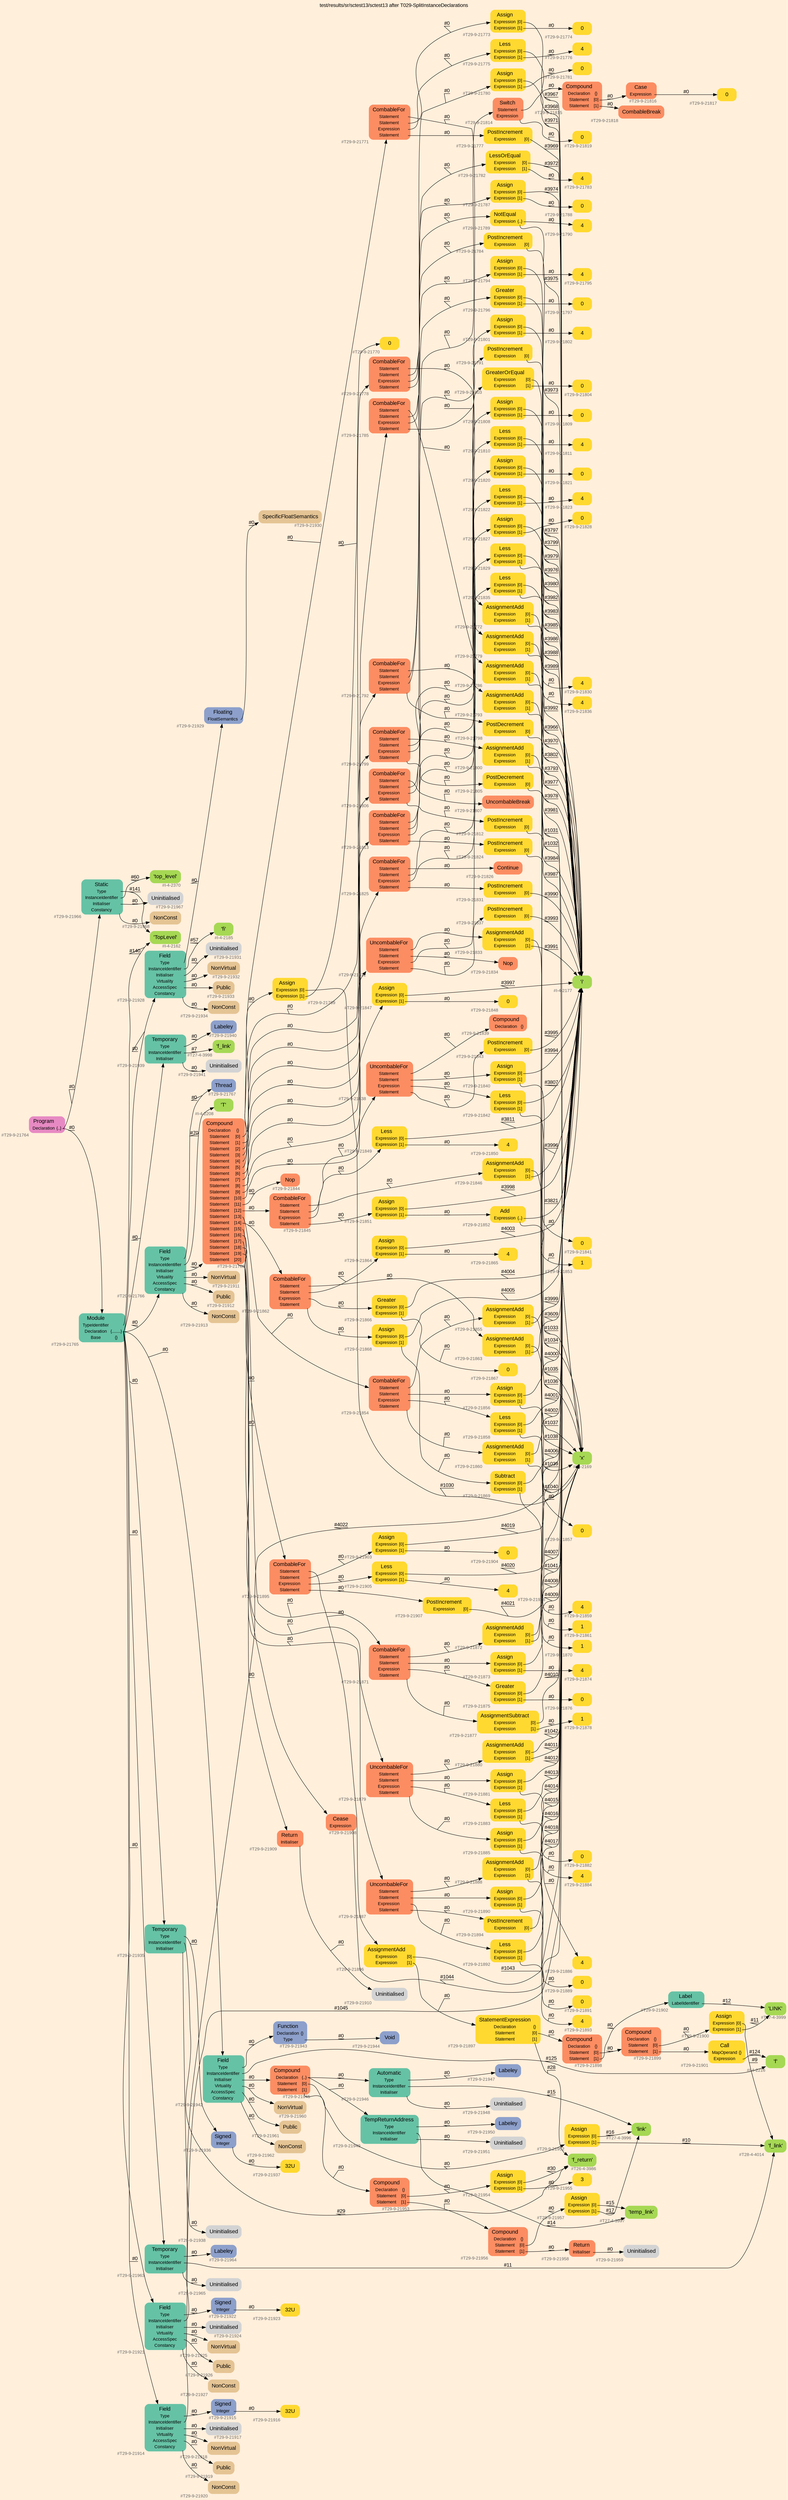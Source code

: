 digraph "test/results/sr/sctest13/sctest13 after T029-SplitInstanceDeclarations" {
label = "test/results/sr/sctest13/sctest13 after T029-SplitInstanceDeclarations"
labelloc = t
graph [
    rankdir = "LR"
    ranksep = 0.3
    bgcolor = antiquewhite1
    color = black
    fontcolor = black
    fontname = "Arial"
];
node [
    fontname = "Arial"
];
edge [
    fontname = "Arial"
];

// -------------------- node figure --------------------
// -------- block #T29-9-21764 ----------
"#T29-9-21764" [
    fillcolor = "/set28/4"
    xlabel = "#T29-9-21764"
    fontsize = "12"
    fontcolor = grey40
    shape = "plaintext"
    label = <<TABLE BORDER="0" CELLBORDER="0" CELLSPACING="0">
     <TR><TD><FONT COLOR="black" POINT-SIZE="15">Program</FONT></TD></TR>
     <TR><TD><FONT COLOR="black" POINT-SIZE="12">Declaration</FONT></TD><TD PORT="port0"><FONT COLOR="black" POINT-SIZE="12">{..}</FONT></TD></TR>
    </TABLE>>
    style = "rounded,filled"
];

// -------- block #T29-9-21765 ----------
"#T29-9-21765" [
    fillcolor = "/set28/1"
    xlabel = "#T29-9-21765"
    fontsize = "12"
    fontcolor = grey40
    shape = "plaintext"
    label = <<TABLE BORDER="0" CELLBORDER="0" CELLSPACING="0">
     <TR><TD><FONT COLOR="black" POINT-SIZE="15">Module</FONT></TD></TR>
     <TR><TD><FONT COLOR="black" POINT-SIZE="12">TypeIdentifier</FONT></TD><TD PORT="port0"></TD></TR>
     <TR><TD><FONT COLOR="black" POINT-SIZE="12">Declaration</FONT></TD><TD PORT="port1"><FONT COLOR="black" POINT-SIZE="12">{........}</FONT></TD></TR>
     <TR><TD><FONT COLOR="black" POINT-SIZE="12">Base</FONT></TD><TD PORT="port2"><FONT COLOR="black" POINT-SIZE="12">{}</FONT></TD></TR>
    </TABLE>>
    style = "rounded,filled"
];

// -------- block #I-4-2162 ----------
"#I-4-2162" [
    fillcolor = "/set28/5"
    xlabel = "#I-4-2162"
    fontsize = "12"
    fontcolor = grey40
    shape = "plaintext"
    label = <<TABLE BORDER="0" CELLBORDER="0" CELLSPACING="0">
     <TR><TD><FONT COLOR="black" POINT-SIZE="15">'TopLevel'</FONT></TD></TR>
    </TABLE>>
    style = "rounded,filled"
];

// -------- block #T29-9-21766 ----------
"#T29-9-21766" [
    fillcolor = "/set28/1"
    xlabel = "#T29-9-21766"
    fontsize = "12"
    fontcolor = grey40
    shape = "plaintext"
    label = <<TABLE BORDER="0" CELLBORDER="0" CELLSPACING="0">
     <TR><TD><FONT COLOR="black" POINT-SIZE="15">Field</FONT></TD></TR>
     <TR><TD><FONT COLOR="black" POINT-SIZE="12">Type</FONT></TD><TD PORT="port0"></TD></TR>
     <TR><TD><FONT COLOR="black" POINT-SIZE="12">InstanceIdentifier</FONT></TD><TD PORT="port1"></TD></TR>
     <TR><TD><FONT COLOR="black" POINT-SIZE="12">Initialiser</FONT></TD><TD PORT="port2"></TD></TR>
     <TR><TD><FONT COLOR="black" POINT-SIZE="12">Virtuality</FONT></TD><TD PORT="port3"></TD></TR>
     <TR><TD><FONT COLOR="black" POINT-SIZE="12">AccessSpec</FONT></TD><TD PORT="port4"></TD></TR>
     <TR><TD><FONT COLOR="black" POINT-SIZE="12">Constancy</FONT></TD><TD PORT="port5"></TD></TR>
    </TABLE>>
    style = "rounded,filled"
];

// -------- block #T29-9-21767 ----------
"#T29-9-21767" [
    fillcolor = "/set28/3"
    xlabel = "#T29-9-21767"
    fontsize = "12"
    fontcolor = grey40
    shape = "plaintext"
    label = <<TABLE BORDER="0" CELLBORDER="0" CELLSPACING="0">
     <TR><TD><FONT COLOR="black" POINT-SIZE="15">Thread</FONT></TD></TR>
    </TABLE>>
    style = "rounded,filled"
];

// -------- block #I-4-2208 ----------
"#I-4-2208" [
    fillcolor = "/set28/5"
    xlabel = "#I-4-2208"
    fontsize = "12"
    fontcolor = grey40
    shape = "plaintext"
    label = <<TABLE BORDER="0" CELLBORDER="0" CELLSPACING="0">
     <TR><TD><FONT COLOR="black" POINT-SIZE="15">'T'</FONT></TD></TR>
    </TABLE>>
    style = "rounded,filled"
];

// -------- block #T29-9-21768 ----------
"#T29-9-21768" [
    fillcolor = "/set28/2"
    xlabel = "#T29-9-21768"
    fontsize = "12"
    fontcolor = grey40
    shape = "plaintext"
    label = <<TABLE BORDER="0" CELLBORDER="0" CELLSPACING="0">
     <TR><TD><FONT COLOR="black" POINT-SIZE="15">Compound</FONT></TD></TR>
     <TR><TD><FONT COLOR="black" POINT-SIZE="12">Declaration</FONT></TD><TD PORT="port0"><FONT COLOR="black" POINT-SIZE="12">{}</FONT></TD></TR>
     <TR><TD><FONT COLOR="black" POINT-SIZE="12">Statement</FONT></TD><TD PORT="port1"><FONT COLOR="black" POINT-SIZE="12">[0]</FONT></TD></TR>
     <TR><TD><FONT COLOR="black" POINT-SIZE="12">Statement</FONT></TD><TD PORT="port2"><FONT COLOR="black" POINT-SIZE="12">[1]</FONT></TD></TR>
     <TR><TD><FONT COLOR="black" POINT-SIZE="12">Statement</FONT></TD><TD PORT="port3"><FONT COLOR="black" POINT-SIZE="12">[2]</FONT></TD></TR>
     <TR><TD><FONT COLOR="black" POINT-SIZE="12">Statement</FONT></TD><TD PORT="port4"><FONT COLOR="black" POINT-SIZE="12">[3]</FONT></TD></TR>
     <TR><TD><FONT COLOR="black" POINT-SIZE="12">Statement</FONT></TD><TD PORT="port5"><FONT COLOR="black" POINT-SIZE="12">[4]</FONT></TD></TR>
     <TR><TD><FONT COLOR="black" POINT-SIZE="12">Statement</FONT></TD><TD PORT="port6"><FONT COLOR="black" POINT-SIZE="12">[5]</FONT></TD></TR>
     <TR><TD><FONT COLOR="black" POINT-SIZE="12">Statement</FONT></TD><TD PORT="port7"><FONT COLOR="black" POINT-SIZE="12">[6]</FONT></TD></TR>
     <TR><TD><FONT COLOR="black" POINT-SIZE="12">Statement</FONT></TD><TD PORT="port8"><FONT COLOR="black" POINT-SIZE="12">[7]</FONT></TD></TR>
     <TR><TD><FONT COLOR="black" POINT-SIZE="12">Statement</FONT></TD><TD PORT="port9"><FONT COLOR="black" POINT-SIZE="12">[8]</FONT></TD></TR>
     <TR><TD><FONT COLOR="black" POINT-SIZE="12">Statement</FONT></TD><TD PORT="port10"><FONT COLOR="black" POINT-SIZE="12">[9]</FONT></TD></TR>
     <TR><TD><FONT COLOR="black" POINT-SIZE="12">Statement</FONT></TD><TD PORT="port11"><FONT COLOR="black" POINT-SIZE="12">[10]</FONT></TD></TR>
     <TR><TD><FONT COLOR="black" POINT-SIZE="12">Statement</FONT></TD><TD PORT="port12"><FONT COLOR="black" POINT-SIZE="12">[11]</FONT></TD></TR>
     <TR><TD><FONT COLOR="black" POINT-SIZE="12">Statement</FONT></TD><TD PORT="port13"><FONT COLOR="black" POINT-SIZE="12">[12]</FONT></TD></TR>
     <TR><TD><FONT COLOR="black" POINT-SIZE="12">Statement</FONT></TD><TD PORT="port14"><FONT COLOR="black" POINT-SIZE="12">[13]</FONT></TD></TR>
     <TR><TD><FONT COLOR="black" POINT-SIZE="12">Statement</FONT></TD><TD PORT="port15"><FONT COLOR="black" POINT-SIZE="12">[14]</FONT></TD></TR>
     <TR><TD><FONT COLOR="black" POINT-SIZE="12">Statement</FONT></TD><TD PORT="port16"><FONT COLOR="black" POINT-SIZE="12">[15]</FONT></TD></TR>
     <TR><TD><FONT COLOR="black" POINT-SIZE="12">Statement</FONT></TD><TD PORT="port17"><FONT COLOR="black" POINT-SIZE="12">[16]</FONT></TD></TR>
     <TR><TD><FONT COLOR="black" POINT-SIZE="12">Statement</FONT></TD><TD PORT="port18"><FONT COLOR="black" POINT-SIZE="12">[17]</FONT></TD></TR>
     <TR><TD><FONT COLOR="black" POINT-SIZE="12">Statement</FONT></TD><TD PORT="port19"><FONT COLOR="black" POINT-SIZE="12">[18]</FONT></TD></TR>
     <TR><TD><FONT COLOR="black" POINT-SIZE="12">Statement</FONT></TD><TD PORT="port20"><FONT COLOR="black" POINT-SIZE="12">[19]</FONT></TD></TR>
     <TR><TD><FONT COLOR="black" POINT-SIZE="12">Statement</FONT></TD><TD PORT="port21"><FONT COLOR="black" POINT-SIZE="12">[20]</FONT></TD></TR>
    </TABLE>>
    style = "rounded,filled"
];

// -------- block #T29-9-21769 ----------
"#T29-9-21769" [
    fillcolor = "/set28/6"
    xlabel = "#T29-9-21769"
    fontsize = "12"
    fontcolor = grey40
    shape = "plaintext"
    label = <<TABLE BORDER="0" CELLBORDER="0" CELLSPACING="0">
     <TR><TD><FONT COLOR="black" POINT-SIZE="15">Assign</FONT></TD></TR>
     <TR><TD><FONT COLOR="black" POINT-SIZE="12">Expression</FONT></TD><TD PORT="port0"><FONT COLOR="black" POINT-SIZE="12">[0]</FONT></TD></TR>
     <TR><TD><FONT COLOR="black" POINT-SIZE="12">Expression</FONT></TD><TD PORT="port1"><FONT COLOR="black" POINT-SIZE="12">[1]</FONT></TD></TR>
    </TABLE>>
    style = "rounded,filled"
];

// -------- block #I-4-2169 ----------
"#I-4-2169" [
    fillcolor = "/set28/5"
    xlabel = "#I-4-2169"
    fontsize = "12"
    fontcolor = grey40
    shape = "plaintext"
    label = <<TABLE BORDER="0" CELLBORDER="0" CELLSPACING="0">
     <TR><TD><FONT COLOR="black" POINT-SIZE="15">'x'</FONT></TD></TR>
    </TABLE>>
    style = "rounded,filled"
];

// -------- block #T29-9-21770 ----------
"#T29-9-21770" [
    fillcolor = "/set28/6"
    xlabel = "#T29-9-21770"
    fontsize = "12"
    fontcolor = grey40
    shape = "plaintext"
    label = <<TABLE BORDER="0" CELLBORDER="0" CELLSPACING="0">
     <TR><TD><FONT COLOR="black" POINT-SIZE="15">0</FONT></TD></TR>
    </TABLE>>
    style = "rounded,filled"
];

// -------- block #T29-9-21771 ----------
"#T29-9-21771" [
    fillcolor = "/set28/2"
    xlabel = "#T29-9-21771"
    fontsize = "12"
    fontcolor = grey40
    shape = "plaintext"
    label = <<TABLE BORDER="0" CELLBORDER="0" CELLSPACING="0">
     <TR><TD><FONT COLOR="black" POINT-SIZE="15">CombableFor</FONT></TD></TR>
     <TR><TD><FONT COLOR="black" POINT-SIZE="12">Statement</FONT></TD><TD PORT="port0"></TD></TR>
     <TR><TD><FONT COLOR="black" POINT-SIZE="12">Statement</FONT></TD><TD PORT="port1"></TD></TR>
     <TR><TD><FONT COLOR="black" POINT-SIZE="12">Expression</FONT></TD><TD PORT="port2"></TD></TR>
     <TR><TD><FONT COLOR="black" POINT-SIZE="12">Statement</FONT></TD><TD PORT="port3"></TD></TR>
    </TABLE>>
    style = "rounded,filled"
];

// -------- block #T29-9-21772 ----------
"#T29-9-21772" [
    fillcolor = "/set28/6"
    xlabel = "#T29-9-21772"
    fontsize = "12"
    fontcolor = grey40
    shape = "plaintext"
    label = <<TABLE BORDER="0" CELLBORDER="0" CELLSPACING="0">
     <TR><TD><FONT COLOR="black" POINT-SIZE="15">AssignmentAdd</FONT></TD></TR>
     <TR><TD><FONT COLOR="black" POINT-SIZE="12">Expression</FONT></TD><TD PORT="port0"><FONT COLOR="black" POINT-SIZE="12">[0]</FONT></TD></TR>
     <TR><TD><FONT COLOR="black" POINT-SIZE="12">Expression</FONT></TD><TD PORT="port1"><FONT COLOR="black" POINT-SIZE="12">[1]</FONT></TD></TR>
    </TABLE>>
    style = "rounded,filled"
];

// -------- block #I-4-2177 ----------
"#I-4-2177" [
    fillcolor = "/set28/5"
    xlabel = "#I-4-2177"
    fontsize = "12"
    fontcolor = grey40
    shape = "plaintext"
    label = <<TABLE BORDER="0" CELLBORDER="0" CELLSPACING="0">
     <TR><TD><FONT COLOR="black" POINT-SIZE="15">'i'</FONT></TD></TR>
    </TABLE>>
    style = "rounded,filled"
];

// -------- block #T29-9-21773 ----------
"#T29-9-21773" [
    fillcolor = "/set28/6"
    xlabel = "#T29-9-21773"
    fontsize = "12"
    fontcolor = grey40
    shape = "plaintext"
    label = <<TABLE BORDER="0" CELLBORDER="0" CELLSPACING="0">
     <TR><TD><FONT COLOR="black" POINT-SIZE="15">Assign</FONT></TD></TR>
     <TR><TD><FONT COLOR="black" POINT-SIZE="12">Expression</FONT></TD><TD PORT="port0"><FONT COLOR="black" POINT-SIZE="12">[0]</FONT></TD></TR>
     <TR><TD><FONT COLOR="black" POINT-SIZE="12">Expression</FONT></TD><TD PORT="port1"><FONT COLOR="black" POINT-SIZE="12">[1]</FONT></TD></TR>
    </TABLE>>
    style = "rounded,filled"
];

// -------- block #T29-9-21774 ----------
"#T29-9-21774" [
    fillcolor = "/set28/6"
    xlabel = "#T29-9-21774"
    fontsize = "12"
    fontcolor = grey40
    shape = "plaintext"
    label = <<TABLE BORDER="0" CELLBORDER="0" CELLSPACING="0">
     <TR><TD><FONT COLOR="black" POINT-SIZE="15">0</FONT></TD></TR>
    </TABLE>>
    style = "rounded,filled"
];

// -------- block #T29-9-21775 ----------
"#T29-9-21775" [
    fillcolor = "/set28/6"
    xlabel = "#T29-9-21775"
    fontsize = "12"
    fontcolor = grey40
    shape = "plaintext"
    label = <<TABLE BORDER="0" CELLBORDER="0" CELLSPACING="0">
     <TR><TD><FONT COLOR="black" POINT-SIZE="15">Less</FONT></TD></TR>
     <TR><TD><FONT COLOR="black" POINT-SIZE="12">Expression</FONT></TD><TD PORT="port0"><FONT COLOR="black" POINT-SIZE="12">[0]</FONT></TD></TR>
     <TR><TD><FONT COLOR="black" POINT-SIZE="12">Expression</FONT></TD><TD PORT="port1"><FONT COLOR="black" POINT-SIZE="12">[1]</FONT></TD></TR>
    </TABLE>>
    style = "rounded,filled"
];

// -------- block #T29-9-21776 ----------
"#T29-9-21776" [
    fillcolor = "/set28/6"
    xlabel = "#T29-9-21776"
    fontsize = "12"
    fontcolor = grey40
    shape = "plaintext"
    label = <<TABLE BORDER="0" CELLBORDER="0" CELLSPACING="0">
     <TR><TD><FONT COLOR="black" POINT-SIZE="15">4</FONT></TD></TR>
    </TABLE>>
    style = "rounded,filled"
];

// -------- block #T29-9-21777 ----------
"#T29-9-21777" [
    fillcolor = "/set28/6"
    xlabel = "#T29-9-21777"
    fontsize = "12"
    fontcolor = grey40
    shape = "plaintext"
    label = <<TABLE BORDER="0" CELLBORDER="0" CELLSPACING="0">
     <TR><TD><FONT COLOR="black" POINT-SIZE="15">PostIncrement</FONT></TD></TR>
     <TR><TD><FONT COLOR="black" POINT-SIZE="12">Expression</FONT></TD><TD PORT="port0"><FONT COLOR="black" POINT-SIZE="12">[0]</FONT></TD></TR>
    </TABLE>>
    style = "rounded,filled"
];

// -------- block #T29-9-21778 ----------
"#T29-9-21778" [
    fillcolor = "/set28/2"
    xlabel = "#T29-9-21778"
    fontsize = "12"
    fontcolor = grey40
    shape = "plaintext"
    label = <<TABLE BORDER="0" CELLBORDER="0" CELLSPACING="0">
     <TR><TD><FONT COLOR="black" POINT-SIZE="15">CombableFor</FONT></TD></TR>
     <TR><TD><FONT COLOR="black" POINT-SIZE="12">Statement</FONT></TD><TD PORT="port0"></TD></TR>
     <TR><TD><FONT COLOR="black" POINT-SIZE="12">Statement</FONT></TD><TD PORT="port1"></TD></TR>
     <TR><TD><FONT COLOR="black" POINT-SIZE="12">Expression</FONT></TD><TD PORT="port2"></TD></TR>
     <TR><TD><FONT COLOR="black" POINT-SIZE="12">Statement</FONT></TD><TD PORT="port3"></TD></TR>
    </TABLE>>
    style = "rounded,filled"
];

// -------- block #T29-9-21779 ----------
"#T29-9-21779" [
    fillcolor = "/set28/6"
    xlabel = "#T29-9-21779"
    fontsize = "12"
    fontcolor = grey40
    shape = "plaintext"
    label = <<TABLE BORDER="0" CELLBORDER="0" CELLSPACING="0">
     <TR><TD><FONT COLOR="black" POINT-SIZE="15">AssignmentAdd</FONT></TD></TR>
     <TR><TD><FONT COLOR="black" POINT-SIZE="12">Expression</FONT></TD><TD PORT="port0"><FONT COLOR="black" POINT-SIZE="12">[0]</FONT></TD></TR>
     <TR><TD><FONT COLOR="black" POINT-SIZE="12">Expression</FONT></TD><TD PORT="port1"><FONT COLOR="black" POINT-SIZE="12">[1]</FONT></TD></TR>
    </TABLE>>
    style = "rounded,filled"
];

// -------- block #T29-9-21780 ----------
"#T29-9-21780" [
    fillcolor = "/set28/6"
    xlabel = "#T29-9-21780"
    fontsize = "12"
    fontcolor = grey40
    shape = "plaintext"
    label = <<TABLE BORDER="0" CELLBORDER="0" CELLSPACING="0">
     <TR><TD><FONT COLOR="black" POINT-SIZE="15">Assign</FONT></TD></TR>
     <TR><TD><FONT COLOR="black" POINT-SIZE="12">Expression</FONT></TD><TD PORT="port0"><FONT COLOR="black" POINT-SIZE="12">[0]</FONT></TD></TR>
     <TR><TD><FONT COLOR="black" POINT-SIZE="12">Expression</FONT></TD><TD PORT="port1"><FONT COLOR="black" POINT-SIZE="12">[1]</FONT></TD></TR>
    </TABLE>>
    style = "rounded,filled"
];

// -------- block #T29-9-21781 ----------
"#T29-9-21781" [
    fillcolor = "/set28/6"
    xlabel = "#T29-9-21781"
    fontsize = "12"
    fontcolor = grey40
    shape = "plaintext"
    label = <<TABLE BORDER="0" CELLBORDER="0" CELLSPACING="0">
     <TR><TD><FONT COLOR="black" POINT-SIZE="15">0</FONT></TD></TR>
    </TABLE>>
    style = "rounded,filled"
];

// -------- block #T29-9-21782 ----------
"#T29-9-21782" [
    fillcolor = "/set28/6"
    xlabel = "#T29-9-21782"
    fontsize = "12"
    fontcolor = grey40
    shape = "plaintext"
    label = <<TABLE BORDER="0" CELLBORDER="0" CELLSPACING="0">
     <TR><TD><FONT COLOR="black" POINT-SIZE="15">LessOrEqual</FONT></TD></TR>
     <TR><TD><FONT COLOR="black" POINT-SIZE="12">Expression</FONT></TD><TD PORT="port0"><FONT COLOR="black" POINT-SIZE="12">[0]</FONT></TD></TR>
     <TR><TD><FONT COLOR="black" POINT-SIZE="12">Expression</FONT></TD><TD PORT="port1"><FONT COLOR="black" POINT-SIZE="12">[1]</FONT></TD></TR>
    </TABLE>>
    style = "rounded,filled"
];

// -------- block #T29-9-21783 ----------
"#T29-9-21783" [
    fillcolor = "/set28/6"
    xlabel = "#T29-9-21783"
    fontsize = "12"
    fontcolor = grey40
    shape = "plaintext"
    label = <<TABLE BORDER="0" CELLBORDER="0" CELLSPACING="0">
     <TR><TD><FONT COLOR="black" POINT-SIZE="15">4</FONT></TD></TR>
    </TABLE>>
    style = "rounded,filled"
];

// -------- block #T29-9-21784 ----------
"#T29-9-21784" [
    fillcolor = "/set28/6"
    xlabel = "#T29-9-21784"
    fontsize = "12"
    fontcolor = grey40
    shape = "plaintext"
    label = <<TABLE BORDER="0" CELLBORDER="0" CELLSPACING="0">
     <TR><TD><FONT COLOR="black" POINT-SIZE="15">PostIncrement</FONT></TD></TR>
     <TR><TD><FONT COLOR="black" POINT-SIZE="12">Expression</FONT></TD><TD PORT="port0"><FONT COLOR="black" POINT-SIZE="12">[0]</FONT></TD></TR>
    </TABLE>>
    style = "rounded,filled"
];

// -------- block #T29-9-21785 ----------
"#T29-9-21785" [
    fillcolor = "/set28/2"
    xlabel = "#T29-9-21785"
    fontsize = "12"
    fontcolor = grey40
    shape = "plaintext"
    label = <<TABLE BORDER="0" CELLBORDER="0" CELLSPACING="0">
     <TR><TD><FONT COLOR="black" POINT-SIZE="15">CombableFor</FONT></TD></TR>
     <TR><TD><FONT COLOR="black" POINT-SIZE="12">Statement</FONT></TD><TD PORT="port0"></TD></TR>
     <TR><TD><FONT COLOR="black" POINT-SIZE="12">Statement</FONT></TD><TD PORT="port1"></TD></TR>
     <TR><TD><FONT COLOR="black" POINT-SIZE="12">Expression</FONT></TD><TD PORT="port2"></TD></TR>
     <TR><TD><FONT COLOR="black" POINT-SIZE="12">Statement</FONT></TD><TD PORT="port3"></TD></TR>
    </TABLE>>
    style = "rounded,filled"
];

// -------- block #T29-9-21786 ----------
"#T29-9-21786" [
    fillcolor = "/set28/6"
    xlabel = "#T29-9-21786"
    fontsize = "12"
    fontcolor = grey40
    shape = "plaintext"
    label = <<TABLE BORDER="0" CELLBORDER="0" CELLSPACING="0">
     <TR><TD><FONT COLOR="black" POINT-SIZE="15">AssignmentAdd</FONT></TD></TR>
     <TR><TD><FONT COLOR="black" POINT-SIZE="12">Expression</FONT></TD><TD PORT="port0"><FONT COLOR="black" POINT-SIZE="12">[0]</FONT></TD></TR>
     <TR><TD><FONT COLOR="black" POINT-SIZE="12">Expression</FONT></TD><TD PORT="port1"><FONT COLOR="black" POINT-SIZE="12">[1]</FONT></TD></TR>
    </TABLE>>
    style = "rounded,filled"
];

// -------- block #T29-9-21787 ----------
"#T29-9-21787" [
    fillcolor = "/set28/6"
    xlabel = "#T29-9-21787"
    fontsize = "12"
    fontcolor = grey40
    shape = "plaintext"
    label = <<TABLE BORDER="0" CELLBORDER="0" CELLSPACING="0">
     <TR><TD><FONT COLOR="black" POINT-SIZE="15">Assign</FONT></TD></TR>
     <TR><TD><FONT COLOR="black" POINT-SIZE="12">Expression</FONT></TD><TD PORT="port0"><FONT COLOR="black" POINT-SIZE="12">[0]</FONT></TD></TR>
     <TR><TD><FONT COLOR="black" POINT-SIZE="12">Expression</FONT></TD><TD PORT="port1"><FONT COLOR="black" POINT-SIZE="12">[1]</FONT></TD></TR>
    </TABLE>>
    style = "rounded,filled"
];

// -------- block #T29-9-21788 ----------
"#T29-9-21788" [
    fillcolor = "/set28/6"
    xlabel = "#T29-9-21788"
    fontsize = "12"
    fontcolor = grey40
    shape = "plaintext"
    label = <<TABLE BORDER="0" CELLBORDER="0" CELLSPACING="0">
     <TR><TD><FONT COLOR="black" POINT-SIZE="15">0</FONT></TD></TR>
    </TABLE>>
    style = "rounded,filled"
];

// -------- block #T29-9-21789 ----------
"#T29-9-21789" [
    fillcolor = "/set28/6"
    xlabel = "#T29-9-21789"
    fontsize = "12"
    fontcolor = grey40
    shape = "plaintext"
    label = <<TABLE BORDER="0" CELLBORDER="0" CELLSPACING="0">
     <TR><TD><FONT COLOR="black" POINT-SIZE="15">NotEqual</FONT></TD></TR>
     <TR><TD><FONT COLOR="black" POINT-SIZE="12">Expression</FONT></TD><TD PORT="port0"><FONT COLOR="black" POINT-SIZE="12">{..}</FONT></TD></TR>
    </TABLE>>
    style = "rounded,filled"
];

// -------- block #T29-9-21790 ----------
"#T29-9-21790" [
    fillcolor = "/set28/6"
    xlabel = "#T29-9-21790"
    fontsize = "12"
    fontcolor = grey40
    shape = "plaintext"
    label = <<TABLE BORDER="0" CELLBORDER="0" CELLSPACING="0">
     <TR><TD><FONT COLOR="black" POINT-SIZE="15">4</FONT></TD></TR>
    </TABLE>>
    style = "rounded,filled"
];

// -------- block #T29-9-21791 ----------
"#T29-9-21791" [
    fillcolor = "/set28/6"
    xlabel = "#T29-9-21791"
    fontsize = "12"
    fontcolor = grey40
    shape = "plaintext"
    label = <<TABLE BORDER="0" CELLBORDER="0" CELLSPACING="0">
     <TR><TD><FONT COLOR="black" POINT-SIZE="15">PostIncrement</FONT></TD></TR>
     <TR><TD><FONT COLOR="black" POINT-SIZE="12">Expression</FONT></TD><TD PORT="port0"><FONT COLOR="black" POINT-SIZE="12">[0]</FONT></TD></TR>
    </TABLE>>
    style = "rounded,filled"
];

// -------- block #T29-9-21792 ----------
"#T29-9-21792" [
    fillcolor = "/set28/2"
    xlabel = "#T29-9-21792"
    fontsize = "12"
    fontcolor = grey40
    shape = "plaintext"
    label = <<TABLE BORDER="0" CELLBORDER="0" CELLSPACING="0">
     <TR><TD><FONT COLOR="black" POINT-SIZE="15">CombableFor</FONT></TD></TR>
     <TR><TD><FONT COLOR="black" POINT-SIZE="12">Statement</FONT></TD><TD PORT="port0"></TD></TR>
     <TR><TD><FONT COLOR="black" POINT-SIZE="12">Statement</FONT></TD><TD PORT="port1"></TD></TR>
     <TR><TD><FONT COLOR="black" POINT-SIZE="12">Expression</FONT></TD><TD PORT="port2"></TD></TR>
     <TR><TD><FONT COLOR="black" POINT-SIZE="12">Statement</FONT></TD><TD PORT="port3"></TD></TR>
    </TABLE>>
    style = "rounded,filled"
];

// -------- block #T29-9-21793 ----------
"#T29-9-21793" [
    fillcolor = "/set28/6"
    xlabel = "#T29-9-21793"
    fontsize = "12"
    fontcolor = grey40
    shape = "plaintext"
    label = <<TABLE BORDER="0" CELLBORDER="0" CELLSPACING="0">
     <TR><TD><FONT COLOR="black" POINT-SIZE="15">AssignmentAdd</FONT></TD></TR>
     <TR><TD><FONT COLOR="black" POINT-SIZE="12">Expression</FONT></TD><TD PORT="port0"><FONT COLOR="black" POINT-SIZE="12">[0]</FONT></TD></TR>
     <TR><TD><FONT COLOR="black" POINT-SIZE="12">Expression</FONT></TD><TD PORT="port1"><FONT COLOR="black" POINT-SIZE="12">[1]</FONT></TD></TR>
    </TABLE>>
    style = "rounded,filled"
];

// -------- block #T29-9-21794 ----------
"#T29-9-21794" [
    fillcolor = "/set28/6"
    xlabel = "#T29-9-21794"
    fontsize = "12"
    fontcolor = grey40
    shape = "plaintext"
    label = <<TABLE BORDER="0" CELLBORDER="0" CELLSPACING="0">
     <TR><TD><FONT COLOR="black" POINT-SIZE="15">Assign</FONT></TD></TR>
     <TR><TD><FONT COLOR="black" POINT-SIZE="12">Expression</FONT></TD><TD PORT="port0"><FONT COLOR="black" POINT-SIZE="12">[0]</FONT></TD></TR>
     <TR><TD><FONT COLOR="black" POINT-SIZE="12">Expression</FONT></TD><TD PORT="port1"><FONT COLOR="black" POINT-SIZE="12">[1]</FONT></TD></TR>
    </TABLE>>
    style = "rounded,filled"
];

// -------- block #T29-9-21795 ----------
"#T29-9-21795" [
    fillcolor = "/set28/6"
    xlabel = "#T29-9-21795"
    fontsize = "12"
    fontcolor = grey40
    shape = "plaintext"
    label = <<TABLE BORDER="0" CELLBORDER="0" CELLSPACING="0">
     <TR><TD><FONT COLOR="black" POINT-SIZE="15">4</FONT></TD></TR>
    </TABLE>>
    style = "rounded,filled"
];

// -------- block #T29-9-21796 ----------
"#T29-9-21796" [
    fillcolor = "/set28/6"
    xlabel = "#T29-9-21796"
    fontsize = "12"
    fontcolor = grey40
    shape = "plaintext"
    label = <<TABLE BORDER="0" CELLBORDER="0" CELLSPACING="0">
     <TR><TD><FONT COLOR="black" POINT-SIZE="15">Greater</FONT></TD></TR>
     <TR><TD><FONT COLOR="black" POINT-SIZE="12">Expression</FONT></TD><TD PORT="port0"><FONT COLOR="black" POINT-SIZE="12">[0]</FONT></TD></TR>
     <TR><TD><FONT COLOR="black" POINT-SIZE="12">Expression</FONT></TD><TD PORT="port1"><FONT COLOR="black" POINT-SIZE="12">[1]</FONT></TD></TR>
    </TABLE>>
    style = "rounded,filled"
];

// -------- block #T29-9-21797 ----------
"#T29-9-21797" [
    fillcolor = "/set28/6"
    xlabel = "#T29-9-21797"
    fontsize = "12"
    fontcolor = grey40
    shape = "plaintext"
    label = <<TABLE BORDER="0" CELLBORDER="0" CELLSPACING="0">
     <TR><TD><FONT COLOR="black" POINT-SIZE="15">0</FONT></TD></TR>
    </TABLE>>
    style = "rounded,filled"
];

// -------- block #T29-9-21798 ----------
"#T29-9-21798" [
    fillcolor = "/set28/6"
    xlabel = "#T29-9-21798"
    fontsize = "12"
    fontcolor = grey40
    shape = "plaintext"
    label = <<TABLE BORDER="0" CELLBORDER="0" CELLSPACING="0">
     <TR><TD><FONT COLOR="black" POINT-SIZE="15">PostDecrement</FONT></TD></TR>
     <TR><TD><FONT COLOR="black" POINT-SIZE="12">Expression</FONT></TD><TD PORT="port0"><FONT COLOR="black" POINT-SIZE="12">[0]</FONT></TD></TR>
    </TABLE>>
    style = "rounded,filled"
];

// -------- block #T29-9-21799 ----------
"#T29-9-21799" [
    fillcolor = "/set28/2"
    xlabel = "#T29-9-21799"
    fontsize = "12"
    fontcolor = grey40
    shape = "plaintext"
    label = <<TABLE BORDER="0" CELLBORDER="0" CELLSPACING="0">
     <TR><TD><FONT COLOR="black" POINT-SIZE="15">CombableFor</FONT></TD></TR>
     <TR><TD><FONT COLOR="black" POINT-SIZE="12">Statement</FONT></TD><TD PORT="port0"></TD></TR>
     <TR><TD><FONT COLOR="black" POINT-SIZE="12">Statement</FONT></TD><TD PORT="port1"></TD></TR>
     <TR><TD><FONT COLOR="black" POINT-SIZE="12">Expression</FONT></TD><TD PORT="port2"></TD></TR>
     <TR><TD><FONT COLOR="black" POINT-SIZE="12">Statement</FONT></TD><TD PORT="port3"></TD></TR>
    </TABLE>>
    style = "rounded,filled"
];

// -------- block #T29-9-21800 ----------
"#T29-9-21800" [
    fillcolor = "/set28/6"
    xlabel = "#T29-9-21800"
    fontsize = "12"
    fontcolor = grey40
    shape = "plaintext"
    label = <<TABLE BORDER="0" CELLBORDER="0" CELLSPACING="0">
     <TR><TD><FONT COLOR="black" POINT-SIZE="15">AssignmentAdd</FONT></TD></TR>
     <TR><TD><FONT COLOR="black" POINT-SIZE="12">Expression</FONT></TD><TD PORT="port0"><FONT COLOR="black" POINT-SIZE="12">[0]</FONT></TD></TR>
     <TR><TD><FONT COLOR="black" POINT-SIZE="12">Expression</FONT></TD><TD PORT="port1"><FONT COLOR="black" POINT-SIZE="12">[1]</FONT></TD></TR>
    </TABLE>>
    style = "rounded,filled"
];

// -------- block #T29-9-21801 ----------
"#T29-9-21801" [
    fillcolor = "/set28/6"
    xlabel = "#T29-9-21801"
    fontsize = "12"
    fontcolor = grey40
    shape = "plaintext"
    label = <<TABLE BORDER="0" CELLBORDER="0" CELLSPACING="0">
     <TR><TD><FONT COLOR="black" POINT-SIZE="15">Assign</FONT></TD></TR>
     <TR><TD><FONT COLOR="black" POINT-SIZE="12">Expression</FONT></TD><TD PORT="port0"><FONT COLOR="black" POINT-SIZE="12">[0]</FONT></TD></TR>
     <TR><TD><FONT COLOR="black" POINT-SIZE="12">Expression</FONT></TD><TD PORT="port1"><FONT COLOR="black" POINT-SIZE="12">[1]</FONT></TD></TR>
    </TABLE>>
    style = "rounded,filled"
];

// -------- block #T29-9-21802 ----------
"#T29-9-21802" [
    fillcolor = "/set28/6"
    xlabel = "#T29-9-21802"
    fontsize = "12"
    fontcolor = grey40
    shape = "plaintext"
    label = <<TABLE BORDER="0" CELLBORDER="0" CELLSPACING="0">
     <TR><TD><FONT COLOR="black" POINT-SIZE="15">4</FONT></TD></TR>
    </TABLE>>
    style = "rounded,filled"
];

// -------- block #T29-9-21803 ----------
"#T29-9-21803" [
    fillcolor = "/set28/6"
    xlabel = "#T29-9-21803"
    fontsize = "12"
    fontcolor = grey40
    shape = "plaintext"
    label = <<TABLE BORDER="0" CELLBORDER="0" CELLSPACING="0">
     <TR><TD><FONT COLOR="black" POINT-SIZE="15">GreaterOrEqual</FONT></TD></TR>
     <TR><TD><FONT COLOR="black" POINT-SIZE="12">Expression</FONT></TD><TD PORT="port0"><FONT COLOR="black" POINT-SIZE="12">[0]</FONT></TD></TR>
     <TR><TD><FONT COLOR="black" POINT-SIZE="12">Expression</FONT></TD><TD PORT="port1"><FONT COLOR="black" POINT-SIZE="12">[1]</FONT></TD></TR>
    </TABLE>>
    style = "rounded,filled"
];

// -------- block #T29-9-21804 ----------
"#T29-9-21804" [
    fillcolor = "/set28/6"
    xlabel = "#T29-9-21804"
    fontsize = "12"
    fontcolor = grey40
    shape = "plaintext"
    label = <<TABLE BORDER="0" CELLBORDER="0" CELLSPACING="0">
     <TR><TD><FONT COLOR="black" POINT-SIZE="15">0</FONT></TD></TR>
    </TABLE>>
    style = "rounded,filled"
];

// -------- block #T29-9-21805 ----------
"#T29-9-21805" [
    fillcolor = "/set28/6"
    xlabel = "#T29-9-21805"
    fontsize = "12"
    fontcolor = grey40
    shape = "plaintext"
    label = <<TABLE BORDER="0" CELLBORDER="0" CELLSPACING="0">
     <TR><TD><FONT COLOR="black" POINT-SIZE="15">PostDecrement</FONT></TD></TR>
     <TR><TD><FONT COLOR="black" POINT-SIZE="12">Expression</FONT></TD><TD PORT="port0"><FONT COLOR="black" POINT-SIZE="12">[0]</FONT></TD></TR>
    </TABLE>>
    style = "rounded,filled"
];

// -------- block #T29-9-21806 ----------
"#T29-9-21806" [
    fillcolor = "/set28/2"
    xlabel = "#T29-9-21806"
    fontsize = "12"
    fontcolor = grey40
    shape = "plaintext"
    label = <<TABLE BORDER="0" CELLBORDER="0" CELLSPACING="0">
     <TR><TD><FONT COLOR="black" POINT-SIZE="15">CombableFor</FONT></TD></TR>
     <TR><TD><FONT COLOR="black" POINT-SIZE="12">Statement</FONT></TD><TD PORT="port0"></TD></TR>
     <TR><TD><FONT COLOR="black" POINT-SIZE="12">Statement</FONT></TD><TD PORT="port1"></TD></TR>
     <TR><TD><FONT COLOR="black" POINT-SIZE="12">Expression</FONT></TD><TD PORT="port2"></TD></TR>
     <TR><TD><FONT COLOR="black" POINT-SIZE="12">Statement</FONT></TD><TD PORT="port3"></TD></TR>
    </TABLE>>
    style = "rounded,filled"
];

// -------- block #T29-9-21807 ----------
"#T29-9-21807" [
    fillcolor = "/set28/2"
    xlabel = "#T29-9-21807"
    fontsize = "12"
    fontcolor = grey40
    shape = "plaintext"
    label = <<TABLE BORDER="0" CELLBORDER="0" CELLSPACING="0">
     <TR><TD><FONT COLOR="black" POINT-SIZE="15">UncombableBreak</FONT></TD></TR>
    </TABLE>>
    style = "rounded,filled"
];

// -------- block #T29-9-21808 ----------
"#T29-9-21808" [
    fillcolor = "/set28/6"
    xlabel = "#T29-9-21808"
    fontsize = "12"
    fontcolor = grey40
    shape = "plaintext"
    label = <<TABLE BORDER="0" CELLBORDER="0" CELLSPACING="0">
     <TR><TD><FONT COLOR="black" POINT-SIZE="15">Assign</FONT></TD></TR>
     <TR><TD><FONT COLOR="black" POINT-SIZE="12">Expression</FONT></TD><TD PORT="port0"><FONT COLOR="black" POINT-SIZE="12">[0]</FONT></TD></TR>
     <TR><TD><FONT COLOR="black" POINT-SIZE="12">Expression</FONT></TD><TD PORT="port1"><FONT COLOR="black" POINT-SIZE="12">[1]</FONT></TD></TR>
    </TABLE>>
    style = "rounded,filled"
];

// -------- block #T29-9-21809 ----------
"#T29-9-21809" [
    fillcolor = "/set28/6"
    xlabel = "#T29-9-21809"
    fontsize = "12"
    fontcolor = grey40
    shape = "plaintext"
    label = <<TABLE BORDER="0" CELLBORDER="0" CELLSPACING="0">
     <TR><TD><FONT COLOR="black" POINT-SIZE="15">0</FONT></TD></TR>
    </TABLE>>
    style = "rounded,filled"
];

// -------- block #T29-9-21810 ----------
"#T29-9-21810" [
    fillcolor = "/set28/6"
    xlabel = "#T29-9-21810"
    fontsize = "12"
    fontcolor = grey40
    shape = "plaintext"
    label = <<TABLE BORDER="0" CELLBORDER="0" CELLSPACING="0">
     <TR><TD><FONT COLOR="black" POINT-SIZE="15">Less</FONT></TD></TR>
     <TR><TD><FONT COLOR="black" POINT-SIZE="12">Expression</FONT></TD><TD PORT="port0"><FONT COLOR="black" POINT-SIZE="12">[0]</FONT></TD></TR>
     <TR><TD><FONT COLOR="black" POINT-SIZE="12">Expression</FONT></TD><TD PORT="port1"><FONT COLOR="black" POINT-SIZE="12">[1]</FONT></TD></TR>
    </TABLE>>
    style = "rounded,filled"
];

// -------- block #T29-9-21811 ----------
"#T29-9-21811" [
    fillcolor = "/set28/6"
    xlabel = "#T29-9-21811"
    fontsize = "12"
    fontcolor = grey40
    shape = "plaintext"
    label = <<TABLE BORDER="0" CELLBORDER="0" CELLSPACING="0">
     <TR><TD><FONT COLOR="black" POINT-SIZE="15">4</FONT></TD></TR>
    </TABLE>>
    style = "rounded,filled"
];

// -------- block #T29-9-21812 ----------
"#T29-9-21812" [
    fillcolor = "/set28/6"
    xlabel = "#T29-9-21812"
    fontsize = "12"
    fontcolor = grey40
    shape = "plaintext"
    label = <<TABLE BORDER="0" CELLBORDER="0" CELLSPACING="0">
     <TR><TD><FONT COLOR="black" POINT-SIZE="15">PostIncrement</FONT></TD></TR>
     <TR><TD><FONT COLOR="black" POINT-SIZE="12">Expression</FONT></TD><TD PORT="port0"><FONT COLOR="black" POINT-SIZE="12">[0]</FONT></TD></TR>
    </TABLE>>
    style = "rounded,filled"
];

// -------- block #T29-9-21813 ----------
"#T29-9-21813" [
    fillcolor = "/set28/2"
    xlabel = "#T29-9-21813"
    fontsize = "12"
    fontcolor = grey40
    shape = "plaintext"
    label = <<TABLE BORDER="0" CELLBORDER="0" CELLSPACING="0">
     <TR><TD><FONT COLOR="black" POINT-SIZE="15">CombableFor</FONT></TD></TR>
     <TR><TD><FONT COLOR="black" POINT-SIZE="12">Statement</FONT></TD><TD PORT="port0"></TD></TR>
     <TR><TD><FONT COLOR="black" POINT-SIZE="12">Statement</FONT></TD><TD PORT="port1"></TD></TR>
     <TR><TD><FONT COLOR="black" POINT-SIZE="12">Expression</FONT></TD><TD PORT="port2"></TD></TR>
     <TR><TD><FONT COLOR="black" POINT-SIZE="12">Statement</FONT></TD><TD PORT="port3"></TD></TR>
    </TABLE>>
    style = "rounded,filled"
];

// -------- block #T29-9-21814 ----------
"#T29-9-21814" [
    fillcolor = "/set28/2"
    xlabel = "#T29-9-21814"
    fontsize = "12"
    fontcolor = grey40
    shape = "plaintext"
    label = <<TABLE BORDER="0" CELLBORDER="0" CELLSPACING="0">
     <TR><TD><FONT COLOR="black" POINT-SIZE="15">Switch</FONT></TD></TR>
     <TR><TD><FONT COLOR="black" POINT-SIZE="12">Statement</FONT></TD><TD PORT="port0"></TD></TR>
     <TR><TD><FONT COLOR="black" POINT-SIZE="12">Expression</FONT></TD><TD PORT="port1"></TD></TR>
    </TABLE>>
    style = "rounded,filled"
];

// -------- block #T29-9-21815 ----------
"#T29-9-21815" [
    fillcolor = "/set28/2"
    xlabel = "#T29-9-21815"
    fontsize = "12"
    fontcolor = grey40
    shape = "plaintext"
    label = <<TABLE BORDER="0" CELLBORDER="0" CELLSPACING="0">
     <TR><TD><FONT COLOR="black" POINT-SIZE="15">Compound</FONT></TD></TR>
     <TR><TD><FONT COLOR="black" POINT-SIZE="12">Declaration</FONT></TD><TD PORT="port0"><FONT COLOR="black" POINT-SIZE="12">{}</FONT></TD></TR>
     <TR><TD><FONT COLOR="black" POINT-SIZE="12">Statement</FONT></TD><TD PORT="port1"><FONT COLOR="black" POINT-SIZE="12">[0]</FONT></TD></TR>
     <TR><TD><FONT COLOR="black" POINT-SIZE="12">Statement</FONT></TD><TD PORT="port2"><FONT COLOR="black" POINT-SIZE="12">[1]</FONT></TD></TR>
    </TABLE>>
    style = "rounded,filled"
];

// -------- block #T29-9-21816 ----------
"#T29-9-21816" [
    fillcolor = "/set28/2"
    xlabel = "#T29-9-21816"
    fontsize = "12"
    fontcolor = grey40
    shape = "plaintext"
    label = <<TABLE BORDER="0" CELLBORDER="0" CELLSPACING="0">
     <TR><TD><FONT COLOR="black" POINT-SIZE="15">Case</FONT></TD></TR>
     <TR><TD><FONT COLOR="black" POINT-SIZE="12">Expression</FONT></TD><TD PORT="port0"></TD></TR>
    </TABLE>>
    style = "rounded,filled"
];

// -------- block #T29-9-21817 ----------
"#T29-9-21817" [
    fillcolor = "/set28/6"
    xlabel = "#T29-9-21817"
    fontsize = "12"
    fontcolor = grey40
    shape = "plaintext"
    label = <<TABLE BORDER="0" CELLBORDER="0" CELLSPACING="0">
     <TR><TD><FONT COLOR="black" POINT-SIZE="15">0</FONT></TD></TR>
    </TABLE>>
    style = "rounded,filled"
];

// -------- block #T29-9-21818 ----------
"#T29-9-21818" [
    fillcolor = "/set28/2"
    xlabel = "#T29-9-21818"
    fontsize = "12"
    fontcolor = grey40
    shape = "plaintext"
    label = <<TABLE BORDER="0" CELLBORDER="0" CELLSPACING="0">
     <TR><TD><FONT COLOR="black" POINT-SIZE="15">CombableBreak</FONT></TD></TR>
    </TABLE>>
    style = "rounded,filled"
];

// -------- block #T29-9-21819 ----------
"#T29-9-21819" [
    fillcolor = "/set28/6"
    xlabel = "#T29-9-21819"
    fontsize = "12"
    fontcolor = grey40
    shape = "plaintext"
    label = <<TABLE BORDER="0" CELLBORDER="0" CELLSPACING="0">
     <TR><TD><FONT COLOR="black" POINT-SIZE="15">0</FONT></TD></TR>
    </TABLE>>
    style = "rounded,filled"
];

// -------- block #T29-9-21820 ----------
"#T29-9-21820" [
    fillcolor = "/set28/6"
    xlabel = "#T29-9-21820"
    fontsize = "12"
    fontcolor = grey40
    shape = "plaintext"
    label = <<TABLE BORDER="0" CELLBORDER="0" CELLSPACING="0">
     <TR><TD><FONT COLOR="black" POINT-SIZE="15">Assign</FONT></TD></TR>
     <TR><TD><FONT COLOR="black" POINT-SIZE="12">Expression</FONT></TD><TD PORT="port0"><FONT COLOR="black" POINT-SIZE="12">[0]</FONT></TD></TR>
     <TR><TD><FONT COLOR="black" POINT-SIZE="12">Expression</FONT></TD><TD PORT="port1"><FONT COLOR="black" POINT-SIZE="12">[1]</FONT></TD></TR>
    </TABLE>>
    style = "rounded,filled"
];

// -------- block #T29-9-21821 ----------
"#T29-9-21821" [
    fillcolor = "/set28/6"
    xlabel = "#T29-9-21821"
    fontsize = "12"
    fontcolor = grey40
    shape = "plaintext"
    label = <<TABLE BORDER="0" CELLBORDER="0" CELLSPACING="0">
     <TR><TD><FONT COLOR="black" POINT-SIZE="15">0</FONT></TD></TR>
    </TABLE>>
    style = "rounded,filled"
];

// -------- block #T29-9-21822 ----------
"#T29-9-21822" [
    fillcolor = "/set28/6"
    xlabel = "#T29-9-21822"
    fontsize = "12"
    fontcolor = grey40
    shape = "plaintext"
    label = <<TABLE BORDER="0" CELLBORDER="0" CELLSPACING="0">
     <TR><TD><FONT COLOR="black" POINT-SIZE="15">Less</FONT></TD></TR>
     <TR><TD><FONT COLOR="black" POINT-SIZE="12">Expression</FONT></TD><TD PORT="port0"><FONT COLOR="black" POINT-SIZE="12">[0]</FONT></TD></TR>
     <TR><TD><FONT COLOR="black" POINT-SIZE="12">Expression</FONT></TD><TD PORT="port1"><FONT COLOR="black" POINT-SIZE="12">[1]</FONT></TD></TR>
    </TABLE>>
    style = "rounded,filled"
];

// -------- block #T29-9-21823 ----------
"#T29-9-21823" [
    fillcolor = "/set28/6"
    xlabel = "#T29-9-21823"
    fontsize = "12"
    fontcolor = grey40
    shape = "plaintext"
    label = <<TABLE BORDER="0" CELLBORDER="0" CELLSPACING="0">
     <TR><TD><FONT COLOR="black" POINT-SIZE="15">4</FONT></TD></TR>
    </TABLE>>
    style = "rounded,filled"
];

// -------- block #T29-9-21824 ----------
"#T29-9-21824" [
    fillcolor = "/set28/6"
    xlabel = "#T29-9-21824"
    fontsize = "12"
    fontcolor = grey40
    shape = "plaintext"
    label = <<TABLE BORDER="0" CELLBORDER="0" CELLSPACING="0">
     <TR><TD><FONT COLOR="black" POINT-SIZE="15">PostIncrement</FONT></TD></TR>
     <TR><TD><FONT COLOR="black" POINT-SIZE="12">Expression</FONT></TD><TD PORT="port0"><FONT COLOR="black" POINT-SIZE="12">[0]</FONT></TD></TR>
    </TABLE>>
    style = "rounded,filled"
];

// -------- block #T29-9-21825 ----------
"#T29-9-21825" [
    fillcolor = "/set28/2"
    xlabel = "#T29-9-21825"
    fontsize = "12"
    fontcolor = grey40
    shape = "plaintext"
    label = <<TABLE BORDER="0" CELLBORDER="0" CELLSPACING="0">
     <TR><TD><FONT COLOR="black" POINT-SIZE="15">CombableFor</FONT></TD></TR>
     <TR><TD><FONT COLOR="black" POINT-SIZE="12">Statement</FONT></TD><TD PORT="port0"></TD></TR>
     <TR><TD><FONT COLOR="black" POINT-SIZE="12">Statement</FONT></TD><TD PORT="port1"></TD></TR>
     <TR><TD><FONT COLOR="black" POINT-SIZE="12">Expression</FONT></TD><TD PORT="port2"></TD></TR>
     <TR><TD><FONT COLOR="black" POINT-SIZE="12">Statement</FONT></TD><TD PORT="port3"></TD></TR>
    </TABLE>>
    style = "rounded,filled"
];

// -------- block #T29-9-21826 ----------
"#T29-9-21826" [
    fillcolor = "/set28/2"
    xlabel = "#T29-9-21826"
    fontsize = "12"
    fontcolor = grey40
    shape = "plaintext"
    label = <<TABLE BORDER="0" CELLBORDER="0" CELLSPACING="0">
     <TR><TD><FONT COLOR="black" POINT-SIZE="15">Continue</FONT></TD></TR>
    </TABLE>>
    style = "rounded,filled"
];

// -------- block #T29-9-21827 ----------
"#T29-9-21827" [
    fillcolor = "/set28/6"
    xlabel = "#T29-9-21827"
    fontsize = "12"
    fontcolor = grey40
    shape = "plaintext"
    label = <<TABLE BORDER="0" CELLBORDER="0" CELLSPACING="0">
     <TR><TD><FONT COLOR="black" POINT-SIZE="15">Assign</FONT></TD></TR>
     <TR><TD><FONT COLOR="black" POINT-SIZE="12">Expression</FONT></TD><TD PORT="port0"><FONT COLOR="black" POINT-SIZE="12">[0]</FONT></TD></TR>
     <TR><TD><FONT COLOR="black" POINT-SIZE="12">Expression</FONT></TD><TD PORT="port1"><FONT COLOR="black" POINT-SIZE="12">[1]</FONT></TD></TR>
    </TABLE>>
    style = "rounded,filled"
];

// -------- block #T29-9-21828 ----------
"#T29-9-21828" [
    fillcolor = "/set28/6"
    xlabel = "#T29-9-21828"
    fontsize = "12"
    fontcolor = grey40
    shape = "plaintext"
    label = <<TABLE BORDER="0" CELLBORDER="0" CELLSPACING="0">
     <TR><TD><FONT COLOR="black" POINT-SIZE="15">0</FONT></TD></TR>
    </TABLE>>
    style = "rounded,filled"
];

// -------- block #T29-9-21829 ----------
"#T29-9-21829" [
    fillcolor = "/set28/6"
    xlabel = "#T29-9-21829"
    fontsize = "12"
    fontcolor = grey40
    shape = "plaintext"
    label = <<TABLE BORDER="0" CELLBORDER="0" CELLSPACING="0">
     <TR><TD><FONT COLOR="black" POINT-SIZE="15">Less</FONT></TD></TR>
     <TR><TD><FONT COLOR="black" POINT-SIZE="12">Expression</FONT></TD><TD PORT="port0"><FONT COLOR="black" POINT-SIZE="12">[0]</FONT></TD></TR>
     <TR><TD><FONT COLOR="black" POINT-SIZE="12">Expression</FONT></TD><TD PORT="port1"><FONT COLOR="black" POINT-SIZE="12">[1]</FONT></TD></TR>
    </TABLE>>
    style = "rounded,filled"
];

// -------- block #T29-9-21830 ----------
"#T29-9-21830" [
    fillcolor = "/set28/6"
    xlabel = "#T29-9-21830"
    fontsize = "12"
    fontcolor = grey40
    shape = "plaintext"
    label = <<TABLE BORDER="0" CELLBORDER="0" CELLSPACING="0">
     <TR><TD><FONT COLOR="black" POINT-SIZE="15">4</FONT></TD></TR>
    </TABLE>>
    style = "rounded,filled"
];

// -------- block #T29-9-21831 ----------
"#T29-9-21831" [
    fillcolor = "/set28/6"
    xlabel = "#T29-9-21831"
    fontsize = "12"
    fontcolor = grey40
    shape = "plaintext"
    label = <<TABLE BORDER="0" CELLBORDER="0" CELLSPACING="0">
     <TR><TD><FONT COLOR="black" POINT-SIZE="15">PostIncrement</FONT></TD></TR>
     <TR><TD><FONT COLOR="black" POINT-SIZE="12">Expression</FONT></TD><TD PORT="port0"><FONT COLOR="black" POINT-SIZE="12">[0]</FONT></TD></TR>
    </TABLE>>
    style = "rounded,filled"
];

// -------- block #T29-9-21832 ----------
"#T29-9-21832" [
    fillcolor = "/set28/2"
    xlabel = "#T29-9-21832"
    fontsize = "12"
    fontcolor = grey40
    shape = "plaintext"
    label = <<TABLE BORDER="0" CELLBORDER="0" CELLSPACING="0">
     <TR><TD><FONT COLOR="black" POINT-SIZE="15">UncombableFor</FONT></TD></TR>
     <TR><TD><FONT COLOR="black" POINT-SIZE="12">Statement</FONT></TD><TD PORT="port0"></TD></TR>
     <TR><TD><FONT COLOR="black" POINT-SIZE="12">Statement</FONT></TD><TD PORT="port1"></TD></TR>
     <TR><TD><FONT COLOR="black" POINT-SIZE="12">Expression</FONT></TD><TD PORT="port2"></TD></TR>
     <TR><TD><FONT COLOR="black" POINT-SIZE="12">Statement</FONT></TD><TD PORT="port3"></TD></TR>
    </TABLE>>
    style = "rounded,filled"
];

// -------- block #T29-9-21833 ----------
"#T29-9-21833" [
    fillcolor = "/set28/6"
    xlabel = "#T29-9-21833"
    fontsize = "12"
    fontcolor = grey40
    shape = "plaintext"
    label = <<TABLE BORDER="0" CELLBORDER="0" CELLSPACING="0">
     <TR><TD><FONT COLOR="black" POINT-SIZE="15">AssignmentAdd</FONT></TD></TR>
     <TR><TD><FONT COLOR="black" POINT-SIZE="12">Expression</FONT></TD><TD PORT="port0"><FONT COLOR="black" POINT-SIZE="12">[0]</FONT></TD></TR>
     <TR><TD><FONT COLOR="black" POINT-SIZE="12">Expression</FONT></TD><TD PORT="port1"><FONT COLOR="black" POINT-SIZE="12">[1]</FONT></TD></TR>
    </TABLE>>
    style = "rounded,filled"
];

// -------- block #T29-9-21834 ----------
"#T29-9-21834" [
    fillcolor = "/set28/2"
    xlabel = "#T29-9-21834"
    fontsize = "12"
    fontcolor = grey40
    shape = "plaintext"
    label = <<TABLE BORDER="0" CELLBORDER="0" CELLSPACING="0">
     <TR><TD><FONT COLOR="black" POINT-SIZE="15">Nop</FONT></TD></TR>
    </TABLE>>
    style = "rounded,filled"
];

// -------- block #T29-9-21835 ----------
"#T29-9-21835" [
    fillcolor = "/set28/6"
    xlabel = "#T29-9-21835"
    fontsize = "12"
    fontcolor = grey40
    shape = "plaintext"
    label = <<TABLE BORDER="0" CELLBORDER="0" CELLSPACING="0">
     <TR><TD><FONT COLOR="black" POINT-SIZE="15">Less</FONT></TD></TR>
     <TR><TD><FONT COLOR="black" POINT-SIZE="12">Expression</FONT></TD><TD PORT="port0"><FONT COLOR="black" POINT-SIZE="12">[0]</FONT></TD></TR>
     <TR><TD><FONT COLOR="black" POINT-SIZE="12">Expression</FONT></TD><TD PORT="port1"><FONT COLOR="black" POINT-SIZE="12">[1]</FONT></TD></TR>
    </TABLE>>
    style = "rounded,filled"
];

// -------- block #T29-9-21836 ----------
"#T29-9-21836" [
    fillcolor = "/set28/6"
    xlabel = "#T29-9-21836"
    fontsize = "12"
    fontcolor = grey40
    shape = "plaintext"
    label = <<TABLE BORDER="0" CELLBORDER="0" CELLSPACING="0">
     <TR><TD><FONT COLOR="black" POINT-SIZE="15">4</FONT></TD></TR>
    </TABLE>>
    style = "rounded,filled"
];

// -------- block #T29-9-21837 ----------
"#T29-9-21837" [
    fillcolor = "/set28/6"
    xlabel = "#T29-9-21837"
    fontsize = "12"
    fontcolor = grey40
    shape = "plaintext"
    label = <<TABLE BORDER="0" CELLBORDER="0" CELLSPACING="0">
     <TR><TD><FONT COLOR="black" POINT-SIZE="15">PostIncrement</FONT></TD></TR>
     <TR><TD><FONT COLOR="black" POINT-SIZE="12">Expression</FONT></TD><TD PORT="port0"><FONT COLOR="black" POINT-SIZE="12">[0]</FONT></TD></TR>
    </TABLE>>
    style = "rounded,filled"
];

// -------- block #T29-9-21838 ----------
"#T29-9-21838" [
    fillcolor = "/set28/2"
    xlabel = "#T29-9-21838"
    fontsize = "12"
    fontcolor = grey40
    shape = "plaintext"
    label = <<TABLE BORDER="0" CELLBORDER="0" CELLSPACING="0">
     <TR><TD><FONT COLOR="black" POINT-SIZE="15">UncombableFor</FONT></TD></TR>
     <TR><TD><FONT COLOR="black" POINT-SIZE="12">Statement</FONT></TD><TD PORT="port0"></TD></TR>
     <TR><TD><FONT COLOR="black" POINT-SIZE="12">Statement</FONT></TD><TD PORT="port1"></TD></TR>
     <TR><TD><FONT COLOR="black" POINT-SIZE="12">Expression</FONT></TD><TD PORT="port2"></TD></TR>
     <TR><TD><FONT COLOR="black" POINT-SIZE="12">Statement</FONT></TD><TD PORT="port3"></TD></TR>
    </TABLE>>
    style = "rounded,filled"
];

// -------- block #T29-9-21839 ----------
"#T29-9-21839" [
    fillcolor = "/set28/2"
    xlabel = "#T29-9-21839"
    fontsize = "12"
    fontcolor = grey40
    shape = "plaintext"
    label = <<TABLE BORDER="0" CELLBORDER="0" CELLSPACING="0">
     <TR><TD><FONT COLOR="black" POINT-SIZE="15">Compound</FONT></TD></TR>
     <TR><TD><FONT COLOR="black" POINT-SIZE="12">Declaration</FONT></TD><TD PORT="port0"><FONT COLOR="black" POINT-SIZE="12">{}</FONT></TD></TR>
    </TABLE>>
    style = "rounded,filled"
];

// -------- block #T29-9-21840 ----------
"#T29-9-21840" [
    fillcolor = "/set28/6"
    xlabel = "#T29-9-21840"
    fontsize = "12"
    fontcolor = grey40
    shape = "plaintext"
    label = <<TABLE BORDER="0" CELLBORDER="0" CELLSPACING="0">
     <TR><TD><FONT COLOR="black" POINT-SIZE="15">Assign</FONT></TD></TR>
     <TR><TD><FONT COLOR="black" POINT-SIZE="12">Expression</FONT></TD><TD PORT="port0"><FONT COLOR="black" POINT-SIZE="12">[0]</FONT></TD></TR>
     <TR><TD><FONT COLOR="black" POINT-SIZE="12">Expression</FONT></TD><TD PORT="port1"><FONT COLOR="black" POINT-SIZE="12">[1]</FONT></TD></TR>
    </TABLE>>
    style = "rounded,filled"
];

// -------- block #T29-9-21841 ----------
"#T29-9-21841" [
    fillcolor = "/set28/6"
    xlabel = "#T29-9-21841"
    fontsize = "12"
    fontcolor = grey40
    shape = "plaintext"
    label = <<TABLE BORDER="0" CELLBORDER="0" CELLSPACING="0">
     <TR><TD><FONT COLOR="black" POINT-SIZE="15">0</FONT></TD></TR>
    </TABLE>>
    style = "rounded,filled"
];

// -------- block #T29-9-21842 ----------
"#T29-9-21842" [
    fillcolor = "/set28/6"
    xlabel = "#T29-9-21842"
    fontsize = "12"
    fontcolor = grey40
    shape = "plaintext"
    label = <<TABLE BORDER="0" CELLBORDER="0" CELLSPACING="0">
     <TR><TD><FONT COLOR="black" POINT-SIZE="15">Less</FONT></TD></TR>
     <TR><TD><FONT COLOR="black" POINT-SIZE="12">Expression</FONT></TD><TD PORT="port0"><FONT COLOR="black" POINT-SIZE="12">[0]</FONT></TD></TR>
     <TR><TD><FONT COLOR="black" POINT-SIZE="12">Expression</FONT></TD><TD PORT="port1"><FONT COLOR="black" POINT-SIZE="12">[1]</FONT></TD></TR>
    </TABLE>>
    style = "rounded,filled"
];

// -------- block #T29-9-21843 ----------
"#T29-9-21843" [
    fillcolor = "/set28/6"
    xlabel = "#T29-9-21843"
    fontsize = "12"
    fontcolor = grey40
    shape = "plaintext"
    label = <<TABLE BORDER="0" CELLBORDER="0" CELLSPACING="0">
     <TR><TD><FONT COLOR="black" POINT-SIZE="15">PostIncrement</FONT></TD></TR>
     <TR><TD><FONT COLOR="black" POINT-SIZE="12">Expression</FONT></TD><TD PORT="port0"><FONT COLOR="black" POINT-SIZE="12">[0]</FONT></TD></TR>
    </TABLE>>
    style = "rounded,filled"
];

// -------- block #T29-9-21844 ----------
"#T29-9-21844" [
    fillcolor = "/set28/2"
    xlabel = "#T29-9-21844"
    fontsize = "12"
    fontcolor = grey40
    shape = "plaintext"
    label = <<TABLE BORDER="0" CELLBORDER="0" CELLSPACING="0">
     <TR><TD><FONT COLOR="black" POINT-SIZE="15">Nop</FONT></TD></TR>
    </TABLE>>
    style = "rounded,filled"
];

// -------- block #T29-9-21845 ----------
"#T29-9-21845" [
    fillcolor = "/set28/2"
    xlabel = "#T29-9-21845"
    fontsize = "12"
    fontcolor = grey40
    shape = "plaintext"
    label = <<TABLE BORDER="0" CELLBORDER="0" CELLSPACING="0">
     <TR><TD><FONT COLOR="black" POINT-SIZE="15">CombableFor</FONT></TD></TR>
     <TR><TD><FONT COLOR="black" POINT-SIZE="12">Statement</FONT></TD><TD PORT="port0"></TD></TR>
     <TR><TD><FONT COLOR="black" POINT-SIZE="12">Statement</FONT></TD><TD PORT="port1"></TD></TR>
     <TR><TD><FONT COLOR="black" POINT-SIZE="12">Expression</FONT></TD><TD PORT="port2"></TD></TR>
     <TR><TD><FONT COLOR="black" POINT-SIZE="12">Statement</FONT></TD><TD PORT="port3"></TD></TR>
    </TABLE>>
    style = "rounded,filled"
];

// -------- block #T29-9-21846 ----------
"#T29-9-21846" [
    fillcolor = "/set28/6"
    xlabel = "#T29-9-21846"
    fontsize = "12"
    fontcolor = grey40
    shape = "plaintext"
    label = <<TABLE BORDER="0" CELLBORDER="0" CELLSPACING="0">
     <TR><TD><FONT COLOR="black" POINT-SIZE="15">AssignmentAdd</FONT></TD></TR>
     <TR><TD><FONT COLOR="black" POINT-SIZE="12">Expression</FONT></TD><TD PORT="port0"><FONT COLOR="black" POINT-SIZE="12">[0]</FONT></TD></TR>
     <TR><TD><FONT COLOR="black" POINT-SIZE="12">Expression</FONT></TD><TD PORT="port1"><FONT COLOR="black" POINT-SIZE="12">[1]</FONT></TD></TR>
    </TABLE>>
    style = "rounded,filled"
];

// -------- block #T29-9-21847 ----------
"#T29-9-21847" [
    fillcolor = "/set28/6"
    xlabel = "#T29-9-21847"
    fontsize = "12"
    fontcolor = grey40
    shape = "plaintext"
    label = <<TABLE BORDER="0" CELLBORDER="0" CELLSPACING="0">
     <TR><TD><FONT COLOR="black" POINT-SIZE="15">Assign</FONT></TD></TR>
     <TR><TD><FONT COLOR="black" POINT-SIZE="12">Expression</FONT></TD><TD PORT="port0"><FONT COLOR="black" POINT-SIZE="12">[0]</FONT></TD></TR>
     <TR><TD><FONT COLOR="black" POINT-SIZE="12">Expression</FONT></TD><TD PORT="port1"><FONT COLOR="black" POINT-SIZE="12">[1]</FONT></TD></TR>
    </TABLE>>
    style = "rounded,filled"
];

// -------- block #T29-9-21848 ----------
"#T29-9-21848" [
    fillcolor = "/set28/6"
    xlabel = "#T29-9-21848"
    fontsize = "12"
    fontcolor = grey40
    shape = "plaintext"
    label = <<TABLE BORDER="0" CELLBORDER="0" CELLSPACING="0">
     <TR><TD><FONT COLOR="black" POINT-SIZE="15">0</FONT></TD></TR>
    </TABLE>>
    style = "rounded,filled"
];

// -------- block #T29-9-21849 ----------
"#T29-9-21849" [
    fillcolor = "/set28/6"
    xlabel = "#T29-9-21849"
    fontsize = "12"
    fontcolor = grey40
    shape = "plaintext"
    label = <<TABLE BORDER="0" CELLBORDER="0" CELLSPACING="0">
     <TR><TD><FONT COLOR="black" POINT-SIZE="15">Less</FONT></TD></TR>
     <TR><TD><FONT COLOR="black" POINT-SIZE="12">Expression</FONT></TD><TD PORT="port0"><FONT COLOR="black" POINT-SIZE="12">[0]</FONT></TD></TR>
     <TR><TD><FONT COLOR="black" POINT-SIZE="12">Expression</FONT></TD><TD PORT="port1"><FONT COLOR="black" POINT-SIZE="12">[1]</FONT></TD></TR>
    </TABLE>>
    style = "rounded,filled"
];

// -------- block #T29-9-21850 ----------
"#T29-9-21850" [
    fillcolor = "/set28/6"
    xlabel = "#T29-9-21850"
    fontsize = "12"
    fontcolor = grey40
    shape = "plaintext"
    label = <<TABLE BORDER="0" CELLBORDER="0" CELLSPACING="0">
     <TR><TD><FONT COLOR="black" POINT-SIZE="15">4</FONT></TD></TR>
    </TABLE>>
    style = "rounded,filled"
];

// -------- block #T29-9-21851 ----------
"#T29-9-21851" [
    fillcolor = "/set28/6"
    xlabel = "#T29-9-21851"
    fontsize = "12"
    fontcolor = grey40
    shape = "plaintext"
    label = <<TABLE BORDER="0" CELLBORDER="0" CELLSPACING="0">
     <TR><TD><FONT COLOR="black" POINT-SIZE="15">Assign</FONT></TD></TR>
     <TR><TD><FONT COLOR="black" POINT-SIZE="12">Expression</FONT></TD><TD PORT="port0"><FONT COLOR="black" POINT-SIZE="12">[0]</FONT></TD></TR>
     <TR><TD><FONT COLOR="black" POINT-SIZE="12">Expression</FONT></TD><TD PORT="port1"><FONT COLOR="black" POINT-SIZE="12">[1]</FONT></TD></TR>
    </TABLE>>
    style = "rounded,filled"
];

// -------- block #T29-9-21852 ----------
"#T29-9-21852" [
    fillcolor = "/set28/6"
    xlabel = "#T29-9-21852"
    fontsize = "12"
    fontcolor = grey40
    shape = "plaintext"
    label = <<TABLE BORDER="0" CELLBORDER="0" CELLSPACING="0">
     <TR><TD><FONT COLOR="black" POINT-SIZE="15">Add</FONT></TD></TR>
     <TR><TD><FONT COLOR="black" POINT-SIZE="12">Expression</FONT></TD><TD PORT="port0"><FONT COLOR="black" POINT-SIZE="12">{..}</FONT></TD></TR>
    </TABLE>>
    style = "rounded,filled"
];

// -------- block #T29-9-21853 ----------
"#T29-9-21853" [
    fillcolor = "/set28/6"
    xlabel = "#T29-9-21853"
    fontsize = "12"
    fontcolor = grey40
    shape = "plaintext"
    label = <<TABLE BORDER="0" CELLBORDER="0" CELLSPACING="0">
     <TR><TD><FONT COLOR="black" POINT-SIZE="15">1</FONT></TD></TR>
    </TABLE>>
    style = "rounded,filled"
];

// -------- block #T29-9-21854 ----------
"#T29-9-21854" [
    fillcolor = "/set28/2"
    xlabel = "#T29-9-21854"
    fontsize = "12"
    fontcolor = grey40
    shape = "plaintext"
    label = <<TABLE BORDER="0" CELLBORDER="0" CELLSPACING="0">
     <TR><TD><FONT COLOR="black" POINT-SIZE="15">CombableFor</FONT></TD></TR>
     <TR><TD><FONT COLOR="black" POINT-SIZE="12">Statement</FONT></TD><TD PORT="port0"></TD></TR>
     <TR><TD><FONT COLOR="black" POINT-SIZE="12">Statement</FONT></TD><TD PORT="port1"></TD></TR>
     <TR><TD><FONT COLOR="black" POINT-SIZE="12">Expression</FONT></TD><TD PORT="port2"></TD></TR>
     <TR><TD><FONT COLOR="black" POINT-SIZE="12">Statement</FONT></TD><TD PORT="port3"></TD></TR>
    </TABLE>>
    style = "rounded,filled"
];

// -------- block #T29-9-21855 ----------
"#T29-9-21855" [
    fillcolor = "/set28/6"
    xlabel = "#T29-9-21855"
    fontsize = "12"
    fontcolor = grey40
    shape = "plaintext"
    label = <<TABLE BORDER="0" CELLBORDER="0" CELLSPACING="0">
     <TR><TD><FONT COLOR="black" POINT-SIZE="15">AssignmentAdd</FONT></TD></TR>
     <TR><TD><FONT COLOR="black" POINT-SIZE="12">Expression</FONT></TD><TD PORT="port0"><FONT COLOR="black" POINT-SIZE="12">[0]</FONT></TD></TR>
     <TR><TD><FONT COLOR="black" POINT-SIZE="12">Expression</FONT></TD><TD PORT="port1"><FONT COLOR="black" POINT-SIZE="12">[1]</FONT></TD></TR>
    </TABLE>>
    style = "rounded,filled"
];

// -------- block #T29-9-21856 ----------
"#T29-9-21856" [
    fillcolor = "/set28/6"
    xlabel = "#T29-9-21856"
    fontsize = "12"
    fontcolor = grey40
    shape = "plaintext"
    label = <<TABLE BORDER="0" CELLBORDER="0" CELLSPACING="0">
     <TR><TD><FONT COLOR="black" POINT-SIZE="15">Assign</FONT></TD></TR>
     <TR><TD><FONT COLOR="black" POINT-SIZE="12">Expression</FONT></TD><TD PORT="port0"><FONT COLOR="black" POINT-SIZE="12">[0]</FONT></TD></TR>
     <TR><TD><FONT COLOR="black" POINT-SIZE="12">Expression</FONT></TD><TD PORT="port1"><FONT COLOR="black" POINT-SIZE="12">[1]</FONT></TD></TR>
    </TABLE>>
    style = "rounded,filled"
];

// -------- block #T29-9-21857 ----------
"#T29-9-21857" [
    fillcolor = "/set28/6"
    xlabel = "#T29-9-21857"
    fontsize = "12"
    fontcolor = grey40
    shape = "plaintext"
    label = <<TABLE BORDER="0" CELLBORDER="0" CELLSPACING="0">
     <TR><TD><FONT COLOR="black" POINT-SIZE="15">0</FONT></TD></TR>
    </TABLE>>
    style = "rounded,filled"
];

// -------- block #T29-9-21858 ----------
"#T29-9-21858" [
    fillcolor = "/set28/6"
    xlabel = "#T29-9-21858"
    fontsize = "12"
    fontcolor = grey40
    shape = "plaintext"
    label = <<TABLE BORDER="0" CELLBORDER="0" CELLSPACING="0">
     <TR><TD><FONT COLOR="black" POINT-SIZE="15">Less</FONT></TD></TR>
     <TR><TD><FONT COLOR="black" POINT-SIZE="12">Expression</FONT></TD><TD PORT="port0"><FONT COLOR="black" POINT-SIZE="12">[0]</FONT></TD></TR>
     <TR><TD><FONT COLOR="black" POINT-SIZE="12">Expression</FONT></TD><TD PORT="port1"><FONT COLOR="black" POINT-SIZE="12">[1]</FONT></TD></TR>
    </TABLE>>
    style = "rounded,filled"
];

// -------- block #T29-9-21859 ----------
"#T29-9-21859" [
    fillcolor = "/set28/6"
    xlabel = "#T29-9-21859"
    fontsize = "12"
    fontcolor = grey40
    shape = "plaintext"
    label = <<TABLE BORDER="0" CELLBORDER="0" CELLSPACING="0">
     <TR><TD><FONT COLOR="black" POINT-SIZE="15">4</FONT></TD></TR>
    </TABLE>>
    style = "rounded,filled"
];

// -------- block #T29-9-21860 ----------
"#T29-9-21860" [
    fillcolor = "/set28/6"
    xlabel = "#T29-9-21860"
    fontsize = "12"
    fontcolor = grey40
    shape = "plaintext"
    label = <<TABLE BORDER="0" CELLBORDER="0" CELLSPACING="0">
     <TR><TD><FONT COLOR="black" POINT-SIZE="15">AssignmentAdd</FONT></TD></TR>
     <TR><TD><FONT COLOR="black" POINT-SIZE="12">Expression</FONT></TD><TD PORT="port0"><FONT COLOR="black" POINT-SIZE="12">[0]</FONT></TD></TR>
     <TR><TD><FONT COLOR="black" POINT-SIZE="12">Expression</FONT></TD><TD PORT="port1"><FONT COLOR="black" POINT-SIZE="12">[1]</FONT></TD></TR>
    </TABLE>>
    style = "rounded,filled"
];

// -------- block #T29-9-21861 ----------
"#T29-9-21861" [
    fillcolor = "/set28/6"
    xlabel = "#T29-9-21861"
    fontsize = "12"
    fontcolor = grey40
    shape = "plaintext"
    label = <<TABLE BORDER="0" CELLBORDER="0" CELLSPACING="0">
     <TR><TD><FONT COLOR="black" POINT-SIZE="15">1</FONT></TD></TR>
    </TABLE>>
    style = "rounded,filled"
];

// -------- block #T29-9-21862 ----------
"#T29-9-21862" [
    fillcolor = "/set28/2"
    xlabel = "#T29-9-21862"
    fontsize = "12"
    fontcolor = grey40
    shape = "plaintext"
    label = <<TABLE BORDER="0" CELLBORDER="0" CELLSPACING="0">
     <TR><TD><FONT COLOR="black" POINT-SIZE="15">CombableFor</FONT></TD></TR>
     <TR><TD><FONT COLOR="black" POINT-SIZE="12">Statement</FONT></TD><TD PORT="port0"></TD></TR>
     <TR><TD><FONT COLOR="black" POINT-SIZE="12">Statement</FONT></TD><TD PORT="port1"></TD></TR>
     <TR><TD><FONT COLOR="black" POINT-SIZE="12">Expression</FONT></TD><TD PORT="port2"></TD></TR>
     <TR><TD><FONT COLOR="black" POINT-SIZE="12">Statement</FONT></TD><TD PORT="port3"></TD></TR>
    </TABLE>>
    style = "rounded,filled"
];

// -------- block #T29-9-21863 ----------
"#T29-9-21863" [
    fillcolor = "/set28/6"
    xlabel = "#T29-9-21863"
    fontsize = "12"
    fontcolor = grey40
    shape = "plaintext"
    label = <<TABLE BORDER="0" CELLBORDER="0" CELLSPACING="0">
     <TR><TD><FONT COLOR="black" POINT-SIZE="15">AssignmentAdd</FONT></TD></TR>
     <TR><TD><FONT COLOR="black" POINT-SIZE="12">Expression</FONT></TD><TD PORT="port0"><FONT COLOR="black" POINT-SIZE="12">[0]</FONT></TD></TR>
     <TR><TD><FONT COLOR="black" POINT-SIZE="12">Expression</FONT></TD><TD PORT="port1"><FONT COLOR="black" POINT-SIZE="12">[1]</FONT></TD></TR>
    </TABLE>>
    style = "rounded,filled"
];

// -------- block #T29-9-21864 ----------
"#T29-9-21864" [
    fillcolor = "/set28/6"
    xlabel = "#T29-9-21864"
    fontsize = "12"
    fontcolor = grey40
    shape = "plaintext"
    label = <<TABLE BORDER="0" CELLBORDER="0" CELLSPACING="0">
     <TR><TD><FONT COLOR="black" POINT-SIZE="15">Assign</FONT></TD></TR>
     <TR><TD><FONT COLOR="black" POINT-SIZE="12">Expression</FONT></TD><TD PORT="port0"><FONT COLOR="black" POINT-SIZE="12">[0]</FONT></TD></TR>
     <TR><TD><FONT COLOR="black" POINT-SIZE="12">Expression</FONT></TD><TD PORT="port1"><FONT COLOR="black" POINT-SIZE="12">[1]</FONT></TD></TR>
    </TABLE>>
    style = "rounded,filled"
];

// -------- block #T29-9-21865 ----------
"#T29-9-21865" [
    fillcolor = "/set28/6"
    xlabel = "#T29-9-21865"
    fontsize = "12"
    fontcolor = grey40
    shape = "plaintext"
    label = <<TABLE BORDER="0" CELLBORDER="0" CELLSPACING="0">
     <TR><TD><FONT COLOR="black" POINT-SIZE="15">4</FONT></TD></TR>
    </TABLE>>
    style = "rounded,filled"
];

// -------- block #T29-9-21866 ----------
"#T29-9-21866" [
    fillcolor = "/set28/6"
    xlabel = "#T29-9-21866"
    fontsize = "12"
    fontcolor = grey40
    shape = "plaintext"
    label = <<TABLE BORDER="0" CELLBORDER="0" CELLSPACING="0">
     <TR><TD><FONT COLOR="black" POINT-SIZE="15">Greater</FONT></TD></TR>
     <TR><TD><FONT COLOR="black" POINT-SIZE="12">Expression</FONT></TD><TD PORT="port0"><FONT COLOR="black" POINT-SIZE="12">[0]</FONT></TD></TR>
     <TR><TD><FONT COLOR="black" POINT-SIZE="12">Expression</FONT></TD><TD PORT="port1"><FONT COLOR="black" POINT-SIZE="12">[1]</FONT></TD></TR>
    </TABLE>>
    style = "rounded,filled"
];

// -------- block #T29-9-21867 ----------
"#T29-9-21867" [
    fillcolor = "/set28/6"
    xlabel = "#T29-9-21867"
    fontsize = "12"
    fontcolor = grey40
    shape = "plaintext"
    label = <<TABLE BORDER="0" CELLBORDER="0" CELLSPACING="0">
     <TR><TD><FONT COLOR="black" POINT-SIZE="15">0</FONT></TD></TR>
    </TABLE>>
    style = "rounded,filled"
];

// -------- block #T29-9-21868 ----------
"#T29-9-21868" [
    fillcolor = "/set28/6"
    xlabel = "#T29-9-21868"
    fontsize = "12"
    fontcolor = grey40
    shape = "plaintext"
    label = <<TABLE BORDER="0" CELLBORDER="0" CELLSPACING="0">
     <TR><TD><FONT COLOR="black" POINT-SIZE="15">Assign</FONT></TD></TR>
     <TR><TD><FONT COLOR="black" POINT-SIZE="12">Expression</FONT></TD><TD PORT="port0"><FONT COLOR="black" POINT-SIZE="12">[0]</FONT></TD></TR>
     <TR><TD><FONT COLOR="black" POINT-SIZE="12">Expression</FONT></TD><TD PORT="port1"><FONT COLOR="black" POINT-SIZE="12">[1]</FONT></TD></TR>
    </TABLE>>
    style = "rounded,filled"
];

// -------- block #T29-9-21869 ----------
"#T29-9-21869" [
    fillcolor = "/set28/6"
    xlabel = "#T29-9-21869"
    fontsize = "12"
    fontcolor = grey40
    shape = "plaintext"
    label = <<TABLE BORDER="0" CELLBORDER="0" CELLSPACING="0">
     <TR><TD><FONT COLOR="black" POINT-SIZE="15">Subtract</FONT></TD></TR>
     <TR><TD><FONT COLOR="black" POINT-SIZE="12">Expression</FONT></TD><TD PORT="port0"><FONT COLOR="black" POINT-SIZE="12">[0]</FONT></TD></TR>
     <TR><TD><FONT COLOR="black" POINT-SIZE="12">Expression</FONT></TD><TD PORT="port1"><FONT COLOR="black" POINT-SIZE="12">[1]</FONT></TD></TR>
    </TABLE>>
    style = "rounded,filled"
];

// -------- block #T29-9-21870 ----------
"#T29-9-21870" [
    fillcolor = "/set28/6"
    xlabel = "#T29-9-21870"
    fontsize = "12"
    fontcolor = grey40
    shape = "plaintext"
    label = <<TABLE BORDER="0" CELLBORDER="0" CELLSPACING="0">
     <TR><TD><FONT COLOR="black" POINT-SIZE="15">1</FONT></TD></TR>
    </TABLE>>
    style = "rounded,filled"
];

// -------- block #T29-9-21871 ----------
"#T29-9-21871" [
    fillcolor = "/set28/2"
    xlabel = "#T29-9-21871"
    fontsize = "12"
    fontcolor = grey40
    shape = "plaintext"
    label = <<TABLE BORDER="0" CELLBORDER="0" CELLSPACING="0">
     <TR><TD><FONT COLOR="black" POINT-SIZE="15">CombableFor</FONT></TD></TR>
     <TR><TD><FONT COLOR="black" POINT-SIZE="12">Statement</FONT></TD><TD PORT="port0"></TD></TR>
     <TR><TD><FONT COLOR="black" POINT-SIZE="12">Statement</FONT></TD><TD PORT="port1"></TD></TR>
     <TR><TD><FONT COLOR="black" POINT-SIZE="12">Expression</FONT></TD><TD PORT="port2"></TD></TR>
     <TR><TD><FONT COLOR="black" POINT-SIZE="12">Statement</FONT></TD><TD PORT="port3"></TD></TR>
    </TABLE>>
    style = "rounded,filled"
];

// -------- block #T29-9-21872 ----------
"#T29-9-21872" [
    fillcolor = "/set28/6"
    xlabel = "#T29-9-21872"
    fontsize = "12"
    fontcolor = grey40
    shape = "plaintext"
    label = <<TABLE BORDER="0" CELLBORDER="0" CELLSPACING="0">
     <TR><TD><FONT COLOR="black" POINT-SIZE="15">AssignmentAdd</FONT></TD></TR>
     <TR><TD><FONT COLOR="black" POINT-SIZE="12">Expression</FONT></TD><TD PORT="port0"><FONT COLOR="black" POINT-SIZE="12">[0]</FONT></TD></TR>
     <TR><TD><FONT COLOR="black" POINT-SIZE="12">Expression</FONT></TD><TD PORT="port1"><FONT COLOR="black" POINT-SIZE="12">[1]</FONT></TD></TR>
    </TABLE>>
    style = "rounded,filled"
];

// -------- block #T29-9-21873 ----------
"#T29-9-21873" [
    fillcolor = "/set28/6"
    xlabel = "#T29-9-21873"
    fontsize = "12"
    fontcolor = grey40
    shape = "plaintext"
    label = <<TABLE BORDER="0" CELLBORDER="0" CELLSPACING="0">
     <TR><TD><FONT COLOR="black" POINT-SIZE="15">Assign</FONT></TD></TR>
     <TR><TD><FONT COLOR="black" POINT-SIZE="12">Expression</FONT></TD><TD PORT="port0"><FONT COLOR="black" POINT-SIZE="12">[0]</FONT></TD></TR>
     <TR><TD><FONT COLOR="black" POINT-SIZE="12">Expression</FONT></TD><TD PORT="port1"><FONT COLOR="black" POINT-SIZE="12">[1]</FONT></TD></TR>
    </TABLE>>
    style = "rounded,filled"
];

// -------- block #T29-9-21874 ----------
"#T29-9-21874" [
    fillcolor = "/set28/6"
    xlabel = "#T29-9-21874"
    fontsize = "12"
    fontcolor = grey40
    shape = "plaintext"
    label = <<TABLE BORDER="0" CELLBORDER="0" CELLSPACING="0">
     <TR><TD><FONT COLOR="black" POINT-SIZE="15">4</FONT></TD></TR>
    </TABLE>>
    style = "rounded,filled"
];

// -------- block #T29-9-21875 ----------
"#T29-9-21875" [
    fillcolor = "/set28/6"
    xlabel = "#T29-9-21875"
    fontsize = "12"
    fontcolor = grey40
    shape = "plaintext"
    label = <<TABLE BORDER="0" CELLBORDER="0" CELLSPACING="0">
     <TR><TD><FONT COLOR="black" POINT-SIZE="15">Greater</FONT></TD></TR>
     <TR><TD><FONT COLOR="black" POINT-SIZE="12">Expression</FONT></TD><TD PORT="port0"><FONT COLOR="black" POINT-SIZE="12">[0]</FONT></TD></TR>
     <TR><TD><FONT COLOR="black" POINT-SIZE="12">Expression</FONT></TD><TD PORT="port1"><FONT COLOR="black" POINT-SIZE="12">[1]</FONT></TD></TR>
    </TABLE>>
    style = "rounded,filled"
];

// -------- block #T29-9-21876 ----------
"#T29-9-21876" [
    fillcolor = "/set28/6"
    xlabel = "#T29-9-21876"
    fontsize = "12"
    fontcolor = grey40
    shape = "plaintext"
    label = <<TABLE BORDER="0" CELLBORDER="0" CELLSPACING="0">
     <TR><TD><FONT COLOR="black" POINT-SIZE="15">0</FONT></TD></TR>
    </TABLE>>
    style = "rounded,filled"
];

// -------- block #T29-9-21877 ----------
"#T29-9-21877" [
    fillcolor = "/set28/6"
    xlabel = "#T29-9-21877"
    fontsize = "12"
    fontcolor = grey40
    shape = "plaintext"
    label = <<TABLE BORDER="0" CELLBORDER="0" CELLSPACING="0">
     <TR><TD><FONT COLOR="black" POINT-SIZE="15">AssignmentSubtract</FONT></TD></TR>
     <TR><TD><FONT COLOR="black" POINT-SIZE="12">Expression</FONT></TD><TD PORT="port0"><FONT COLOR="black" POINT-SIZE="12">[0]</FONT></TD></TR>
     <TR><TD><FONT COLOR="black" POINT-SIZE="12">Expression</FONT></TD><TD PORT="port1"><FONT COLOR="black" POINT-SIZE="12">[1]</FONT></TD></TR>
    </TABLE>>
    style = "rounded,filled"
];

// -------- block #T29-9-21878 ----------
"#T29-9-21878" [
    fillcolor = "/set28/6"
    xlabel = "#T29-9-21878"
    fontsize = "12"
    fontcolor = grey40
    shape = "plaintext"
    label = <<TABLE BORDER="0" CELLBORDER="0" CELLSPACING="0">
     <TR><TD><FONT COLOR="black" POINT-SIZE="15">1</FONT></TD></TR>
    </TABLE>>
    style = "rounded,filled"
];

// -------- block #T29-9-21879 ----------
"#T29-9-21879" [
    fillcolor = "/set28/2"
    xlabel = "#T29-9-21879"
    fontsize = "12"
    fontcolor = grey40
    shape = "plaintext"
    label = <<TABLE BORDER="0" CELLBORDER="0" CELLSPACING="0">
     <TR><TD><FONT COLOR="black" POINT-SIZE="15">UncombableFor</FONT></TD></TR>
     <TR><TD><FONT COLOR="black" POINT-SIZE="12">Statement</FONT></TD><TD PORT="port0"></TD></TR>
     <TR><TD><FONT COLOR="black" POINT-SIZE="12">Statement</FONT></TD><TD PORT="port1"></TD></TR>
     <TR><TD><FONT COLOR="black" POINT-SIZE="12">Expression</FONT></TD><TD PORT="port2"></TD></TR>
     <TR><TD><FONT COLOR="black" POINT-SIZE="12">Statement</FONT></TD><TD PORT="port3"></TD></TR>
    </TABLE>>
    style = "rounded,filled"
];

// -------- block #T29-9-21880 ----------
"#T29-9-21880" [
    fillcolor = "/set28/6"
    xlabel = "#T29-9-21880"
    fontsize = "12"
    fontcolor = grey40
    shape = "plaintext"
    label = <<TABLE BORDER="0" CELLBORDER="0" CELLSPACING="0">
     <TR><TD><FONT COLOR="black" POINT-SIZE="15">AssignmentAdd</FONT></TD></TR>
     <TR><TD><FONT COLOR="black" POINT-SIZE="12">Expression</FONT></TD><TD PORT="port0"><FONT COLOR="black" POINT-SIZE="12">[0]</FONT></TD></TR>
     <TR><TD><FONT COLOR="black" POINT-SIZE="12">Expression</FONT></TD><TD PORT="port1"><FONT COLOR="black" POINT-SIZE="12">[1]</FONT></TD></TR>
    </TABLE>>
    style = "rounded,filled"
];

// -------- block #T29-9-21881 ----------
"#T29-9-21881" [
    fillcolor = "/set28/6"
    xlabel = "#T29-9-21881"
    fontsize = "12"
    fontcolor = grey40
    shape = "plaintext"
    label = <<TABLE BORDER="0" CELLBORDER="0" CELLSPACING="0">
     <TR><TD><FONT COLOR="black" POINT-SIZE="15">Assign</FONT></TD></TR>
     <TR><TD><FONT COLOR="black" POINT-SIZE="12">Expression</FONT></TD><TD PORT="port0"><FONT COLOR="black" POINT-SIZE="12">[0]</FONT></TD></TR>
     <TR><TD><FONT COLOR="black" POINT-SIZE="12">Expression</FONT></TD><TD PORT="port1"><FONT COLOR="black" POINT-SIZE="12">[1]</FONT></TD></TR>
    </TABLE>>
    style = "rounded,filled"
];

// -------- block #T29-9-21882 ----------
"#T29-9-21882" [
    fillcolor = "/set28/6"
    xlabel = "#T29-9-21882"
    fontsize = "12"
    fontcolor = grey40
    shape = "plaintext"
    label = <<TABLE BORDER="0" CELLBORDER="0" CELLSPACING="0">
     <TR><TD><FONT COLOR="black" POINT-SIZE="15">0</FONT></TD></TR>
    </TABLE>>
    style = "rounded,filled"
];

// -------- block #T29-9-21883 ----------
"#T29-9-21883" [
    fillcolor = "/set28/6"
    xlabel = "#T29-9-21883"
    fontsize = "12"
    fontcolor = grey40
    shape = "plaintext"
    label = <<TABLE BORDER="0" CELLBORDER="0" CELLSPACING="0">
     <TR><TD><FONT COLOR="black" POINT-SIZE="15">Less</FONT></TD></TR>
     <TR><TD><FONT COLOR="black" POINT-SIZE="12">Expression</FONT></TD><TD PORT="port0"><FONT COLOR="black" POINT-SIZE="12">[0]</FONT></TD></TR>
     <TR><TD><FONT COLOR="black" POINT-SIZE="12">Expression</FONT></TD><TD PORT="port1"><FONT COLOR="black" POINT-SIZE="12">[1]</FONT></TD></TR>
    </TABLE>>
    style = "rounded,filled"
];

// -------- block #T29-9-21884 ----------
"#T29-9-21884" [
    fillcolor = "/set28/6"
    xlabel = "#T29-9-21884"
    fontsize = "12"
    fontcolor = grey40
    shape = "plaintext"
    label = <<TABLE BORDER="0" CELLBORDER="0" CELLSPACING="0">
     <TR><TD><FONT COLOR="black" POINT-SIZE="15">4</FONT></TD></TR>
    </TABLE>>
    style = "rounded,filled"
];

// -------- block #T29-9-21885 ----------
"#T29-9-21885" [
    fillcolor = "/set28/6"
    xlabel = "#T29-9-21885"
    fontsize = "12"
    fontcolor = grey40
    shape = "plaintext"
    label = <<TABLE BORDER="0" CELLBORDER="0" CELLSPACING="0">
     <TR><TD><FONT COLOR="black" POINT-SIZE="15">Assign</FONT></TD></TR>
     <TR><TD><FONT COLOR="black" POINT-SIZE="12">Expression</FONT></TD><TD PORT="port0"><FONT COLOR="black" POINT-SIZE="12">[0]</FONT></TD></TR>
     <TR><TD><FONT COLOR="black" POINT-SIZE="12">Expression</FONT></TD><TD PORT="port1"><FONT COLOR="black" POINT-SIZE="12">[1]</FONT></TD></TR>
    </TABLE>>
    style = "rounded,filled"
];

// -------- block #T29-9-21886 ----------
"#T29-9-21886" [
    fillcolor = "/set28/6"
    xlabel = "#T29-9-21886"
    fontsize = "12"
    fontcolor = grey40
    shape = "plaintext"
    label = <<TABLE BORDER="0" CELLBORDER="0" CELLSPACING="0">
     <TR><TD><FONT COLOR="black" POINT-SIZE="15">4</FONT></TD></TR>
    </TABLE>>
    style = "rounded,filled"
];

// -------- block #T29-9-21887 ----------
"#T29-9-21887" [
    fillcolor = "/set28/2"
    xlabel = "#T29-9-21887"
    fontsize = "12"
    fontcolor = grey40
    shape = "plaintext"
    label = <<TABLE BORDER="0" CELLBORDER="0" CELLSPACING="0">
     <TR><TD><FONT COLOR="black" POINT-SIZE="15">UncombableFor</FONT></TD></TR>
     <TR><TD><FONT COLOR="black" POINT-SIZE="12">Statement</FONT></TD><TD PORT="port0"></TD></TR>
     <TR><TD><FONT COLOR="black" POINT-SIZE="12">Statement</FONT></TD><TD PORT="port1"></TD></TR>
     <TR><TD><FONT COLOR="black" POINT-SIZE="12">Expression</FONT></TD><TD PORT="port2"></TD></TR>
     <TR><TD><FONT COLOR="black" POINT-SIZE="12">Statement</FONT></TD><TD PORT="port3"></TD></TR>
    </TABLE>>
    style = "rounded,filled"
];

// -------- block #T29-9-21888 ----------
"#T29-9-21888" [
    fillcolor = "/set28/6"
    xlabel = "#T29-9-21888"
    fontsize = "12"
    fontcolor = grey40
    shape = "plaintext"
    label = <<TABLE BORDER="0" CELLBORDER="0" CELLSPACING="0">
     <TR><TD><FONT COLOR="black" POINT-SIZE="15">AssignmentAdd</FONT></TD></TR>
     <TR><TD><FONT COLOR="black" POINT-SIZE="12">Expression</FONT></TD><TD PORT="port0"><FONT COLOR="black" POINT-SIZE="12">[0]</FONT></TD></TR>
     <TR><TD><FONT COLOR="black" POINT-SIZE="12">Expression</FONT></TD><TD PORT="port1"><FONT COLOR="black" POINT-SIZE="12">[1]</FONT></TD></TR>
    </TABLE>>
    style = "rounded,filled"
];

// -------- block #T29-9-21889 ----------
"#T29-9-21889" [
    fillcolor = "/set28/6"
    xlabel = "#T29-9-21889"
    fontsize = "12"
    fontcolor = grey40
    shape = "plaintext"
    label = <<TABLE BORDER="0" CELLBORDER="0" CELLSPACING="0">
     <TR><TD><FONT COLOR="black" POINT-SIZE="15">0</FONT></TD></TR>
    </TABLE>>
    style = "rounded,filled"
];

// -------- block #T29-9-21890 ----------
"#T29-9-21890" [
    fillcolor = "/set28/6"
    xlabel = "#T29-9-21890"
    fontsize = "12"
    fontcolor = grey40
    shape = "plaintext"
    label = <<TABLE BORDER="0" CELLBORDER="0" CELLSPACING="0">
     <TR><TD><FONT COLOR="black" POINT-SIZE="15">Assign</FONT></TD></TR>
     <TR><TD><FONT COLOR="black" POINT-SIZE="12">Expression</FONT></TD><TD PORT="port0"><FONT COLOR="black" POINT-SIZE="12">[0]</FONT></TD></TR>
     <TR><TD><FONT COLOR="black" POINT-SIZE="12">Expression</FONT></TD><TD PORT="port1"><FONT COLOR="black" POINT-SIZE="12">[1]</FONT></TD></TR>
    </TABLE>>
    style = "rounded,filled"
];

// -------- block #T29-9-21891 ----------
"#T29-9-21891" [
    fillcolor = "/set28/6"
    xlabel = "#T29-9-21891"
    fontsize = "12"
    fontcolor = grey40
    shape = "plaintext"
    label = <<TABLE BORDER="0" CELLBORDER="0" CELLSPACING="0">
     <TR><TD><FONT COLOR="black" POINT-SIZE="15">0</FONT></TD></TR>
    </TABLE>>
    style = "rounded,filled"
];

// -------- block #T29-9-21892 ----------
"#T29-9-21892" [
    fillcolor = "/set28/6"
    xlabel = "#T29-9-21892"
    fontsize = "12"
    fontcolor = grey40
    shape = "plaintext"
    label = <<TABLE BORDER="0" CELLBORDER="0" CELLSPACING="0">
     <TR><TD><FONT COLOR="black" POINT-SIZE="15">Less</FONT></TD></TR>
     <TR><TD><FONT COLOR="black" POINT-SIZE="12">Expression</FONT></TD><TD PORT="port0"><FONT COLOR="black" POINT-SIZE="12">[0]</FONT></TD></TR>
     <TR><TD><FONT COLOR="black" POINT-SIZE="12">Expression</FONT></TD><TD PORT="port1"><FONT COLOR="black" POINT-SIZE="12">[1]</FONT></TD></TR>
    </TABLE>>
    style = "rounded,filled"
];

// -------- block #T29-9-21893 ----------
"#T29-9-21893" [
    fillcolor = "/set28/6"
    xlabel = "#T29-9-21893"
    fontsize = "12"
    fontcolor = grey40
    shape = "plaintext"
    label = <<TABLE BORDER="0" CELLBORDER="0" CELLSPACING="0">
     <TR><TD><FONT COLOR="black" POINT-SIZE="15">4</FONT></TD></TR>
    </TABLE>>
    style = "rounded,filled"
];

// -------- block #T29-9-21894 ----------
"#T29-9-21894" [
    fillcolor = "/set28/6"
    xlabel = "#T29-9-21894"
    fontsize = "12"
    fontcolor = grey40
    shape = "plaintext"
    label = <<TABLE BORDER="0" CELLBORDER="0" CELLSPACING="0">
     <TR><TD><FONT COLOR="black" POINT-SIZE="15">PostIncrement</FONT></TD></TR>
     <TR><TD><FONT COLOR="black" POINT-SIZE="12">Expression</FONT></TD><TD PORT="port0"><FONT COLOR="black" POINT-SIZE="12">[0]</FONT></TD></TR>
    </TABLE>>
    style = "rounded,filled"
];

// -------- block #T29-9-21895 ----------
"#T29-9-21895" [
    fillcolor = "/set28/2"
    xlabel = "#T29-9-21895"
    fontsize = "12"
    fontcolor = grey40
    shape = "plaintext"
    label = <<TABLE BORDER="0" CELLBORDER="0" CELLSPACING="0">
     <TR><TD><FONT COLOR="black" POINT-SIZE="15">CombableFor</FONT></TD></TR>
     <TR><TD><FONT COLOR="black" POINT-SIZE="12">Statement</FONT></TD><TD PORT="port0"></TD></TR>
     <TR><TD><FONT COLOR="black" POINT-SIZE="12">Statement</FONT></TD><TD PORT="port1"></TD></TR>
     <TR><TD><FONT COLOR="black" POINT-SIZE="12">Expression</FONT></TD><TD PORT="port2"></TD></TR>
     <TR><TD><FONT COLOR="black" POINT-SIZE="12">Statement</FONT></TD><TD PORT="port3"></TD></TR>
    </TABLE>>
    style = "rounded,filled"
];

// -------- block #T29-9-21896 ----------
"#T29-9-21896" [
    fillcolor = "/set28/6"
    xlabel = "#T29-9-21896"
    fontsize = "12"
    fontcolor = grey40
    shape = "plaintext"
    label = <<TABLE BORDER="0" CELLBORDER="0" CELLSPACING="0">
     <TR><TD><FONT COLOR="black" POINT-SIZE="15">AssignmentAdd</FONT></TD></TR>
     <TR><TD><FONT COLOR="black" POINT-SIZE="12">Expression</FONT></TD><TD PORT="port0"><FONT COLOR="black" POINT-SIZE="12">[0]</FONT></TD></TR>
     <TR><TD><FONT COLOR="black" POINT-SIZE="12">Expression</FONT></TD><TD PORT="port1"><FONT COLOR="black" POINT-SIZE="12">[1]</FONT></TD></TR>
    </TABLE>>
    style = "rounded,filled"
];

// -------- block #T29-9-21897 ----------
"#T29-9-21897" [
    fillcolor = "/set28/6"
    xlabel = "#T29-9-21897"
    fontsize = "12"
    fontcolor = grey40
    shape = "plaintext"
    label = <<TABLE BORDER="0" CELLBORDER="0" CELLSPACING="0">
     <TR><TD><FONT COLOR="black" POINT-SIZE="15">StatementExpression</FONT></TD></TR>
     <TR><TD><FONT COLOR="black" POINT-SIZE="12">Declaration</FONT></TD><TD PORT="port0"><FONT COLOR="black" POINT-SIZE="12">{}</FONT></TD></TR>
     <TR><TD><FONT COLOR="black" POINT-SIZE="12">Statement</FONT></TD><TD PORT="port1"><FONT COLOR="black" POINT-SIZE="12">[0]</FONT></TD></TR>
     <TR><TD><FONT COLOR="black" POINT-SIZE="12">Statement</FONT></TD><TD PORT="port2"><FONT COLOR="black" POINT-SIZE="12">[1]</FONT></TD></TR>
    </TABLE>>
    style = "rounded,filled"
];

// -------- block #T29-9-21898 ----------
"#T29-9-21898" [
    fillcolor = "/set28/2"
    xlabel = "#T29-9-21898"
    fontsize = "12"
    fontcolor = grey40
    shape = "plaintext"
    label = <<TABLE BORDER="0" CELLBORDER="0" CELLSPACING="0">
     <TR><TD><FONT COLOR="black" POINT-SIZE="15">Compound</FONT></TD></TR>
     <TR><TD><FONT COLOR="black" POINT-SIZE="12">Declaration</FONT></TD><TD PORT="port0"><FONT COLOR="black" POINT-SIZE="12">{}</FONT></TD></TR>
     <TR><TD><FONT COLOR="black" POINT-SIZE="12">Statement</FONT></TD><TD PORT="port1"><FONT COLOR="black" POINT-SIZE="12">[0]</FONT></TD></TR>
     <TR><TD><FONT COLOR="black" POINT-SIZE="12">Statement</FONT></TD><TD PORT="port2"><FONT COLOR="black" POINT-SIZE="12">[1]</FONT></TD></TR>
    </TABLE>>
    style = "rounded,filled"
];

// -------- block #T29-9-21899 ----------
"#T29-9-21899" [
    fillcolor = "/set28/2"
    xlabel = "#T29-9-21899"
    fontsize = "12"
    fontcolor = grey40
    shape = "plaintext"
    label = <<TABLE BORDER="0" CELLBORDER="0" CELLSPACING="0">
     <TR><TD><FONT COLOR="black" POINT-SIZE="15">Compound</FONT></TD></TR>
     <TR><TD><FONT COLOR="black" POINT-SIZE="12">Declaration</FONT></TD><TD PORT="port0"><FONT COLOR="black" POINT-SIZE="12">{}</FONT></TD></TR>
     <TR><TD><FONT COLOR="black" POINT-SIZE="12">Statement</FONT></TD><TD PORT="port1"><FONT COLOR="black" POINT-SIZE="12">[0]</FONT></TD></TR>
     <TR><TD><FONT COLOR="black" POINT-SIZE="12">Statement</FONT></TD><TD PORT="port2"><FONT COLOR="black" POINT-SIZE="12">[1]</FONT></TD></TR>
    </TABLE>>
    style = "rounded,filled"
];

// -------- block #T29-9-21900 ----------
"#T29-9-21900" [
    fillcolor = "/set28/6"
    xlabel = "#T29-9-21900"
    fontsize = "12"
    fontcolor = grey40
    shape = "plaintext"
    label = <<TABLE BORDER="0" CELLBORDER="0" CELLSPACING="0">
     <TR><TD><FONT COLOR="black" POINT-SIZE="15">Assign</FONT></TD></TR>
     <TR><TD><FONT COLOR="black" POINT-SIZE="12">Expression</FONT></TD><TD PORT="port0"><FONT COLOR="black" POINT-SIZE="12">[0]</FONT></TD></TR>
     <TR><TD><FONT COLOR="black" POINT-SIZE="12">Expression</FONT></TD><TD PORT="port1"><FONT COLOR="black" POINT-SIZE="12">[1]</FONT></TD></TR>
    </TABLE>>
    style = "rounded,filled"
];

// -------- block #T28-4-4014 ----------
"#T28-4-4014" [
    fillcolor = "/set28/5"
    xlabel = "#T28-4-4014"
    fontsize = "12"
    fontcolor = grey40
    shape = "plaintext"
    label = <<TABLE BORDER="0" CELLBORDER="0" CELLSPACING="0">
     <TR><TD><FONT COLOR="black" POINT-SIZE="15">'f_link'</FONT></TD></TR>
    </TABLE>>
    style = "rounded,filled"
];

// -------- block #T27-4-3999 ----------
"#T27-4-3999" [
    fillcolor = "/set28/5"
    xlabel = "#T27-4-3999"
    fontsize = "12"
    fontcolor = grey40
    shape = "plaintext"
    label = <<TABLE BORDER="0" CELLBORDER="0" CELLSPACING="0">
     <TR><TD><FONT COLOR="black" POINT-SIZE="15">'LINK'</FONT></TD></TR>
    </TABLE>>
    style = "rounded,filled"
];

// -------- block #T29-9-21901 ----------
"#T29-9-21901" [
    fillcolor = "/set28/6"
    xlabel = "#T29-9-21901"
    fontsize = "12"
    fontcolor = grey40
    shape = "plaintext"
    label = <<TABLE BORDER="0" CELLBORDER="0" CELLSPACING="0">
     <TR><TD><FONT COLOR="black" POINT-SIZE="15">Call</FONT></TD></TR>
     <TR><TD><FONT COLOR="black" POINT-SIZE="12">MapOperand</FONT></TD><TD PORT="port0"><FONT COLOR="black" POINT-SIZE="12">{}</FONT></TD></TR>
     <TR><TD><FONT COLOR="black" POINT-SIZE="12">Expression</FONT></TD><TD PORT="port1"></TD></TR>
    </TABLE>>
    style = "rounded,filled"
];

// -------- block #I-4-2216 ----------
"#I-4-2216" [
    fillcolor = "/set28/5"
    xlabel = "#I-4-2216"
    fontsize = "12"
    fontcolor = grey40
    shape = "plaintext"
    label = <<TABLE BORDER="0" CELLBORDER="0" CELLSPACING="0">
     <TR><TD><FONT COLOR="black" POINT-SIZE="15">'f'</FONT></TD></TR>
    </TABLE>>
    style = "rounded,filled"
];

// -------- block #T29-9-21902 ----------
"#T29-9-21902" [
    fillcolor = "/set28/1"
    xlabel = "#T29-9-21902"
    fontsize = "12"
    fontcolor = grey40
    shape = "plaintext"
    label = <<TABLE BORDER="0" CELLBORDER="0" CELLSPACING="0">
     <TR><TD><FONT COLOR="black" POINT-SIZE="15">Label</FONT></TD></TR>
     <TR><TD><FONT COLOR="black" POINT-SIZE="12">LabelIdentifier</FONT></TD><TD PORT="port0"></TD></TR>
    </TABLE>>
    style = "rounded,filled"
];

// -------- block #T26-4-3986 ----------
"#T26-4-3986" [
    fillcolor = "/set28/5"
    xlabel = "#T26-4-3986"
    fontsize = "12"
    fontcolor = grey40
    shape = "plaintext"
    label = <<TABLE BORDER="0" CELLBORDER="0" CELLSPACING="0">
     <TR><TD><FONT COLOR="black" POINT-SIZE="15">'f_return'</FONT></TD></TR>
    </TABLE>>
    style = "rounded,filled"
];

// -------- block #T29-9-21903 ----------
"#T29-9-21903" [
    fillcolor = "/set28/6"
    xlabel = "#T29-9-21903"
    fontsize = "12"
    fontcolor = grey40
    shape = "plaintext"
    label = <<TABLE BORDER="0" CELLBORDER="0" CELLSPACING="0">
     <TR><TD><FONT COLOR="black" POINT-SIZE="15">Assign</FONT></TD></TR>
     <TR><TD><FONT COLOR="black" POINT-SIZE="12">Expression</FONT></TD><TD PORT="port0"><FONT COLOR="black" POINT-SIZE="12">[0]</FONT></TD></TR>
     <TR><TD><FONT COLOR="black" POINT-SIZE="12">Expression</FONT></TD><TD PORT="port1"><FONT COLOR="black" POINT-SIZE="12">[1]</FONT></TD></TR>
    </TABLE>>
    style = "rounded,filled"
];

// -------- block #T29-9-21904 ----------
"#T29-9-21904" [
    fillcolor = "/set28/6"
    xlabel = "#T29-9-21904"
    fontsize = "12"
    fontcolor = grey40
    shape = "plaintext"
    label = <<TABLE BORDER="0" CELLBORDER="0" CELLSPACING="0">
     <TR><TD><FONT COLOR="black" POINT-SIZE="15">0</FONT></TD></TR>
    </TABLE>>
    style = "rounded,filled"
];

// -------- block #T29-9-21905 ----------
"#T29-9-21905" [
    fillcolor = "/set28/6"
    xlabel = "#T29-9-21905"
    fontsize = "12"
    fontcolor = grey40
    shape = "plaintext"
    label = <<TABLE BORDER="0" CELLBORDER="0" CELLSPACING="0">
     <TR><TD><FONT COLOR="black" POINT-SIZE="15">Less</FONT></TD></TR>
     <TR><TD><FONT COLOR="black" POINT-SIZE="12">Expression</FONT></TD><TD PORT="port0"><FONT COLOR="black" POINT-SIZE="12">[0]</FONT></TD></TR>
     <TR><TD><FONT COLOR="black" POINT-SIZE="12">Expression</FONT></TD><TD PORT="port1"><FONT COLOR="black" POINT-SIZE="12">[1]</FONT></TD></TR>
    </TABLE>>
    style = "rounded,filled"
];

// -------- block #T29-9-21906 ----------
"#T29-9-21906" [
    fillcolor = "/set28/6"
    xlabel = "#T29-9-21906"
    fontsize = "12"
    fontcolor = grey40
    shape = "plaintext"
    label = <<TABLE BORDER="0" CELLBORDER="0" CELLSPACING="0">
     <TR><TD><FONT COLOR="black" POINT-SIZE="15">4</FONT></TD></TR>
    </TABLE>>
    style = "rounded,filled"
];

// -------- block #T29-9-21907 ----------
"#T29-9-21907" [
    fillcolor = "/set28/6"
    xlabel = "#T29-9-21907"
    fontsize = "12"
    fontcolor = grey40
    shape = "plaintext"
    label = <<TABLE BORDER="0" CELLBORDER="0" CELLSPACING="0">
     <TR><TD><FONT COLOR="black" POINT-SIZE="15">PostIncrement</FONT></TD></TR>
     <TR><TD><FONT COLOR="black" POINT-SIZE="12">Expression</FONT></TD><TD PORT="port0"><FONT COLOR="black" POINT-SIZE="12">[0]</FONT></TD></TR>
    </TABLE>>
    style = "rounded,filled"
];

// -------- block #T29-9-21908 ----------
"#T29-9-21908" [
    fillcolor = "/set28/2"
    xlabel = "#T29-9-21908"
    fontsize = "12"
    fontcolor = grey40
    shape = "plaintext"
    label = <<TABLE BORDER="0" CELLBORDER="0" CELLSPACING="0">
     <TR><TD><FONT COLOR="black" POINT-SIZE="15">Cease</FONT></TD></TR>
     <TR><TD><FONT COLOR="black" POINT-SIZE="12">Expression</FONT></TD><TD PORT="port0"></TD></TR>
    </TABLE>>
    style = "rounded,filled"
];

// -------- block #T29-9-21909 ----------
"#T29-9-21909" [
    fillcolor = "/set28/2"
    xlabel = "#T29-9-21909"
    fontsize = "12"
    fontcolor = grey40
    shape = "plaintext"
    label = <<TABLE BORDER="0" CELLBORDER="0" CELLSPACING="0">
     <TR><TD><FONT COLOR="black" POINT-SIZE="15">Return</FONT></TD></TR>
     <TR><TD><FONT COLOR="black" POINT-SIZE="12">Initialiser</FONT></TD><TD PORT="port0"></TD></TR>
    </TABLE>>
    style = "rounded,filled"
];

// -------- block #T29-9-21910 ----------
"#T29-9-21910" [
    xlabel = "#T29-9-21910"
    fontsize = "12"
    fontcolor = grey40
    shape = "plaintext"
    label = <<TABLE BORDER="0" CELLBORDER="0" CELLSPACING="0">
     <TR><TD><FONT COLOR="black" POINT-SIZE="15">Uninitialised</FONT></TD></TR>
    </TABLE>>
    style = "rounded,filled"
];

// -------- block #T29-9-21911 ----------
"#T29-9-21911" [
    fillcolor = "/set28/7"
    xlabel = "#T29-9-21911"
    fontsize = "12"
    fontcolor = grey40
    shape = "plaintext"
    label = <<TABLE BORDER="0" CELLBORDER="0" CELLSPACING="0">
     <TR><TD><FONT COLOR="black" POINT-SIZE="15">NonVirtual</FONT></TD></TR>
    </TABLE>>
    style = "rounded,filled"
];

// -------- block #T29-9-21912 ----------
"#T29-9-21912" [
    fillcolor = "/set28/7"
    xlabel = "#T29-9-21912"
    fontsize = "12"
    fontcolor = grey40
    shape = "plaintext"
    label = <<TABLE BORDER="0" CELLBORDER="0" CELLSPACING="0">
     <TR><TD><FONT COLOR="black" POINT-SIZE="15">Public</FONT></TD></TR>
    </TABLE>>
    style = "rounded,filled"
];

// -------- block #T29-9-21913 ----------
"#T29-9-21913" [
    fillcolor = "/set28/7"
    xlabel = "#T29-9-21913"
    fontsize = "12"
    fontcolor = grey40
    shape = "plaintext"
    label = <<TABLE BORDER="0" CELLBORDER="0" CELLSPACING="0">
     <TR><TD><FONT COLOR="black" POINT-SIZE="15">NonConst</FONT></TD></TR>
    </TABLE>>
    style = "rounded,filled"
];

// -------- block #T29-9-21914 ----------
"#T29-9-21914" [
    fillcolor = "/set28/1"
    xlabel = "#T29-9-21914"
    fontsize = "12"
    fontcolor = grey40
    shape = "plaintext"
    label = <<TABLE BORDER="0" CELLBORDER="0" CELLSPACING="0">
     <TR><TD><FONT COLOR="black" POINT-SIZE="15">Field</FONT></TD></TR>
     <TR><TD><FONT COLOR="black" POINT-SIZE="12">Type</FONT></TD><TD PORT="port0"></TD></TR>
     <TR><TD><FONT COLOR="black" POINT-SIZE="12">InstanceIdentifier</FONT></TD><TD PORT="port1"></TD></TR>
     <TR><TD><FONT COLOR="black" POINT-SIZE="12">Initialiser</FONT></TD><TD PORT="port2"></TD></TR>
     <TR><TD><FONT COLOR="black" POINT-SIZE="12">Virtuality</FONT></TD><TD PORT="port3"></TD></TR>
     <TR><TD><FONT COLOR="black" POINT-SIZE="12">AccessSpec</FONT></TD><TD PORT="port4"></TD></TR>
     <TR><TD><FONT COLOR="black" POINT-SIZE="12">Constancy</FONT></TD><TD PORT="port5"></TD></TR>
    </TABLE>>
    style = "rounded,filled"
];

// -------- block #T29-9-21915 ----------
"#T29-9-21915" [
    fillcolor = "/set28/3"
    xlabel = "#T29-9-21915"
    fontsize = "12"
    fontcolor = grey40
    shape = "plaintext"
    label = <<TABLE BORDER="0" CELLBORDER="0" CELLSPACING="0">
     <TR><TD><FONT COLOR="black" POINT-SIZE="15">Signed</FONT></TD></TR>
     <TR><TD><FONT COLOR="black" POINT-SIZE="12">Integer</FONT></TD><TD PORT="port0"></TD></TR>
    </TABLE>>
    style = "rounded,filled"
];

// -------- block #T29-9-21916 ----------
"#T29-9-21916" [
    fillcolor = "/set28/6"
    xlabel = "#T29-9-21916"
    fontsize = "12"
    fontcolor = grey40
    shape = "plaintext"
    label = <<TABLE BORDER="0" CELLBORDER="0" CELLSPACING="0">
     <TR><TD><FONT COLOR="black" POINT-SIZE="15">32U</FONT></TD></TR>
    </TABLE>>
    style = "rounded,filled"
];

// -------- block #T29-9-21917 ----------
"#T29-9-21917" [
    xlabel = "#T29-9-21917"
    fontsize = "12"
    fontcolor = grey40
    shape = "plaintext"
    label = <<TABLE BORDER="0" CELLBORDER="0" CELLSPACING="0">
     <TR><TD><FONT COLOR="black" POINT-SIZE="15">Uninitialised</FONT></TD></TR>
    </TABLE>>
    style = "rounded,filled"
];

// -------- block #T29-9-21918 ----------
"#T29-9-21918" [
    fillcolor = "/set28/7"
    xlabel = "#T29-9-21918"
    fontsize = "12"
    fontcolor = grey40
    shape = "plaintext"
    label = <<TABLE BORDER="0" CELLBORDER="0" CELLSPACING="0">
     <TR><TD><FONT COLOR="black" POINT-SIZE="15">NonVirtual</FONT></TD></TR>
    </TABLE>>
    style = "rounded,filled"
];

// -------- block #T29-9-21919 ----------
"#T29-9-21919" [
    fillcolor = "/set28/7"
    xlabel = "#T29-9-21919"
    fontsize = "12"
    fontcolor = grey40
    shape = "plaintext"
    label = <<TABLE BORDER="0" CELLBORDER="0" CELLSPACING="0">
     <TR><TD><FONT COLOR="black" POINT-SIZE="15">Public</FONT></TD></TR>
    </TABLE>>
    style = "rounded,filled"
];

// -------- block #T29-9-21920 ----------
"#T29-9-21920" [
    fillcolor = "/set28/7"
    xlabel = "#T29-9-21920"
    fontsize = "12"
    fontcolor = grey40
    shape = "plaintext"
    label = <<TABLE BORDER="0" CELLBORDER="0" CELLSPACING="0">
     <TR><TD><FONT COLOR="black" POINT-SIZE="15">NonConst</FONT></TD></TR>
    </TABLE>>
    style = "rounded,filled"
];

// -------- block #T29-9-21921 ----------
"#T29-9-21921" [
    fillcolor = "/set28/1"
    xlabel = "#T29-9-21921"
    fontsize = "12"
    fontcolor = grey40
    shape = "plaintext"
    label = <<TABLE BORDER="0" CELLBORDER="0" CELLSPACING="0">
     <TR><TD><FONT COLOR="black" POINT-SIZE="15">Field</FONT></TD></TR>
     <TR><TD><FONT COLOR="black" POINT-SIZE="12">Type</FONT></TD><TD PORT="port0"></TD></TR>
     <TR><TD><FONT COLOR="black" POINT-SIZE="12">InstanceIdentifier</FONT></TD><TD PORT="port1"></TD></TR>
     <TR><TD><FONT COLOR="black" POINT-SIZE="12">Initialiser</FONT></TD><TD PORT="port2"></TD></TR>
     <TR><TD><FONT COLOR="black" POINT-SIZE="12">Virtuality</FONT></TD><TD PORT="port3"></TD></TR>
     <TR><TD><FONT COLOR="black" POINT-SIZE="12">AccessSpec</FONT></TD><TD PORT="port4"></TD></TR>
     <TR><TD><FONT COLOR="black" POINT-SIZE="12">Constancy</FONT></TD><TD PORT="port5"></TD></TR>
    </TABLE>>
    style = "rounded,filled"
];

// -------- block #T29-9-21922 ----------
"#T29-9-21922" [
    fillcolor = "/set28/3"
    xlabel = "#T29-9-21922"
    fontsize = "12"
    fontcolor = grey40
    shape = "plaintext"
    label = <<TABLE BORDER="0" CELLBORDER="0" CELLSPACING="0">
     <TR><TD><FONT COLOR="black" POINT-SIZE="15">Signed</FONT></TD></TR>
     <TR><TD><FONT COLOR="black" POINT-SIZE="12">Integer</FONT></TD><TD PORT="port0"></TD></TR>
    </TABLE>>
    style = "rounded,filled"
];

// -------- block #T29-9-21923 ----------
"#T29-9-21923" [
    fillcolor = "/set28/6"
    xlabel = "#T29-9-21923"
    fontsize = "12"
    fontcolor = grey40
    shape = "plaintext"
    label = <<TABLE BORDER="0" CELLBORDER="0" CELLSPACING="0">
     <TR><TD><FONT COLOR="black" POINT-SIZE="15">32U</FONT></TD></TR>
    </TABLE>>
    style = "rounded,filled"
];

// -------- block #T29-9-21924 ----------
"#T29-9-21924" [
    xlabel = "#T29-9-21924"
    fontsize = "12"
    fontcolor = grey40
    shape = "plaintext"
    label = <<TABLE BORDER="0" CELLBORDER="0" CELLSPACING="0">
     <TR><TD><FONT COLOR="black" POINT-SIZE="15">Uninitialised</FONT></TD></TR>
    </TABLE>>
    style = "rounded,filled"
];

// -------- block #T29-9-21925 ----------
"#T29-9-21925" [
    fillcolor = "/set28/7"
    xlabel = "#T29-9-21925"
    fontsize = "12"
    fontcolor = grey40
    shape = "plaintext"
    label = <<TABLE BORDER="0" CELLBORDER="0" CELLSPACING="0">
     <TR><TD><FONT COLOR="black" POINT-SIZE="15">NonVirtual</FONT></TD></TR>
    </TABLE>>
    style = "rounded,filled"
];

// -------- block #T29-9-21926 ----------
"#T29-9-21926" [
    fillcolor = "/set28/7"
    xlabel = "#T29-9-21926"
    fontsize = "12"
    fontcolor = grey40
    shape = "plaintext"
    label = <<TABLE BORDER="0" CELLBORDER="0" CELLSPACING="0">
     <TR><TD><FONT COLOR="black" POINT-SIZE="15">Public</FONT></TD></TR>
    </TABLE>>
    style = "rounded,filled"
];

// -------- block #T29-9-21927 ----------
"#T29-9-21927" [
    fillcolor = "/set28/7"
    xlabel = "#T29-9-21927"
    fontsize = "12"
    fontcolor = grey40
    shape = "plaintext"
    label = <<TABLE BORDER="0" CELLBORDER="0" CELLSPACING="0">
     <TR><TD><FONT COLOR="black" POINT-SIZE="15">NonConst</FONT></TD></TR>
    </TABLE>>
    style = "rounded,filled"
];

// -------- block #T29-9-21928 ----------
"#T29-9-21928" [
    fillcolor = "/set28/1"
    xlabel = "#T29-9-21928"
    fontsize = "12"
    fontcolor = grey40
    shape = "plaintext"
    label = <<TABLE BORDER="0" CELLBORDER="0" CELLSPACING="0">
     <TR><TD><FONT COLOR="black" POINT-SIZE="15">Field</FONT></TD></TR>
     <TR><TD><FONT COLOR="black" POINT-SIZE="12">Type</FONT></TD><TD PORT="port0"></TD></TR>
     <TR><TD><FONT COLOR="black" POINT-SIZE="12">InstanceIdentifier</FONT></TD><TD PORT="port1"></TD></TR>
     <TR><TD><FONT COLOR="black" POINT-SIZE="12">Initialiser</FONT></TD><TD PORT="port2"></TD></TR>
     <TR><TD><FONT COLOR="black" POINT-SIZE="12">Virtuality</FONT></TD><TD PORT="port3"></TD></TR>
     <TR><TD><FONT COLOR="black" POINT-SIZE="12">AccessSpec</FONT></TD><TD PORT="port4"></TD></TR>
     <TR><TD><FONT COLOR="black" POINT-SIZE="12">Constancy</FONT></TD><TD PORT="port5"></TD></TR>
    </TABLE>>
    style = "rounded,filled"
];

// -------- block #T29-9-21929 ----------
"#T29-9-21929" [
    fillcolor = "/set28/3"
    xlabel = "#T29-9-21929"
    fontsize = "12"
    fontcolor = grey40
    shape = "plaintext"
    label = <<TABLE BORDER="0" CELLBORDER="0" CELLSPACING="0">
     <TR><TD><FONT COLOR="black" POINT-SIZE="15">Floating</FONT></TD></TR>
     <TR><TD><FONT COLOR="black" POINT-SIZE="12">FloatSemantics</FONT></TD><TD PORT="port0"></TD></TR>
    </TABLE>>
    style = "rounded,filled"
];

// -------- block #T29-9-21930 ----------
"#T29-9-21930" [
    fillcolor = "/set28/7"
    xlabel = "#T29-9-21930"
    fontsize = "12"
    fontcolor = grey40
    shape = "plaintext"
    label = <<TABLE BORDER="0" CELLBORDER="0" CELLSPACING="0">
     <TR><TD><FONT COLOR="black" POINT-SIZE="15">SpecificFloatSemantics</FONT></TD></TR>
    </TABLE>>
    style = "rounded,filled"
];

// -------- block #I-4-2185 ----------
"#I-4-2185" [
    fillcolor = "/set28/5"
    xlabel = "#I-4-2185"
    fontsize = "12"
    fontcolor = grey40
    shape = "plaintext"
    label = <<TABLE BORDER="0" CELLBORDER="0" CELLSPACING="0">
     <TR><TD><FONT COLOR="black" POINT-SIZE="15">'fi'</FONT></TD></TR>
    </TABLE>>
    style = "rounded,filled"
];

// -------- block #T29-9-21931 ----------
"#T29-9-21931" [
    xlabel = "#T29-9-21931"
    fontsize = "12"
    fontcolor = grey40
    shape = "plaintext"
    label = <<TABLE BORDER="0" CELLBORDER="0" CELLSPACING="0">
     <TR><TD><FONT COLOR="black" POINT-SIZE="15">Uninitialised</FONT></TD></TR>
    </TABLE>>
    style = "rounded,filled"
];

// -------- block #T29-9-21932 ----------
"#T29-9-21932" [
    fillcolor = "/set28/7"
    xlabel = "#T29-9-21932"
    fontsize = "12"
    fontcolor = grey40
    shape = "plaintext"
    label = <<TABLE BORDER="0" CELLBORDER="0" CELLSPACING="0">
     <TR><TD><FONT COLOR="black" POINT-SIZE="15">NonVirtual</FONT></TD></TR>
    </TABLE>>
    style = "rounded,filled"
];

// -------- block #T29-9-21933 ----------
"#T29-9-21933" [
    fillcolor = "/set28/7"
    xlabel = "#T29-9-21933"
    fontsize = "12"
    fontcolor = grey40
    shape = "plaintext"
    label = <<TABLE BORDER="0" CELLBORDER="0" CELLSPACING="0">
     <TR><TD><FONT COLOR="black" POINT-SIZE="15">Public</FONT></TD></TR>
    </TABLE>>
    style = "rounded,filled"
];

// -------- block #T29-9-21934 ----------
"#T29-9-21934" [
    fillcolor = "/set28/7"
    xlabel = "#T29-9-21934"
    fontsize = "12"
    fontcolor = grey40
    shape = "plaintext"
    label = <<TABLE BORDER="0" CELLBORDER="0" CELLSPACING="0">
     <TR><TD><FONT COLOR="black" POINT-SIZE="15">NonConst</FONT></TD></TR>
    </TABLE>>
    style = "rounded,filled"
];

// -------- block #T29-9-21935 ----------
"#T29-9-21935" [
    fillcolor = "/set28/1"
    xlabel = "#T29-9-21935"
    fontsize = "12"
    fontcolor = grey40
    shape = "plaintext"
    label = <<TABLE BORDER="0" CELLBORDER="0" CELLSPACING="0">
     <TR><TD><FONT COLOR="black" POINT-SIZE="15">Temporary</FONT></TD></TR>
     <TR><TD><FONT COLOR="black" POINT-SIZE="12">Type</FONT></TD><TD PORT="port0"></TD></TR>
     <TR><TD><FONT COLOR="black" POINT-SIZE="12">InstanceIdentifier</FONT></TD><TD PORT="port1"></TD></TR>
     <TR><TD><FONT COLOR="black" POINT-SIZE="12">Initialiser</FONT></TD><TD PORT="port2"></TD></TR>
    </TABLE>>
    style = "rounded,filled"
];

// -------- block #T29-9-21936 ----------
"#T29-9-21936" [
    fillcolor = "/set28/3"
    xlabel = "#T29-9-21936"
    fontsize = "12"
    fontcolor = grey40
    shape = "plaintext"
    label = <<TABLE BORDER="0" CELLBORDER="0" CELLSPACING="0">
     <TR><TD><FONT COLOR="black" POINT-SIZE="15">Signed</FONT></TD></TR>
     <TR><TD><FONT COLOR="black" POINT-SIZE="12">Integer</FONT></TD><TD PORT="port0"></TD></TR>
    </TABLE>>
    style = "rounded,filled"
];

// -------- block #T29-9-21937 ----------
"#T29-9-21937" [
    fillcolor = "/set28/6"
    xlabel = "#T29-9-21937"
    fontsize = "12"
    fontcolor = grey40
    shape = "plaintext"
    label = <<TABLE BORDER="0" CELLBORDER="0" CELLSPACING="0">
     <TR><TD><FONT COLOR="black" POINT-SIZE="15">32U</FONT></TD></TR>
    </TABLE>>
    style = "rounded,filled"
];

// -------- block #T29-9-21938 ----------
"#T29-9-21938" [
    xlabel = "#T29-9-21938"
    fontsize = "12"
    fontcolor = grey40
    shape = "plaintext"
    label = <<TABLE BORDER="0" CELLBORDER="0" CELLSPACING="0">
     <TR><TD><FONT COLOR="black" POINT-SIZE="15">Uninitialised</FONT></TD></TR>
    </TABLE>>
    style = "rounded,filled"
];

// -------- block #T29-9-21939 ----------
"#T29-9-21939" [
    fillcolor = "/set28/1"
    xlabel = "#T29-9-21939"
    fontsize = "12"
    fontcolor = grey40
    shape = "plaintext"
    label = <<TABLE BORDER="0" CELLBORDER="0" CELLSPACING="0">
     <TR><TD><FONT COLOR="black" POINT-SIZE="15">Temporary</FONT></TD></TR>
     <TR><TD><FONT COLOR="black" POINT-SIZE="12">Type</FONT></TD><TD PORT="port0"></TD></TR>
     <TR><TD><FONT COLOR="black" POINT-SIZE="12">InstanceIdentifier</FONT></TD><TD PORT="port1"></TD></TR>
     <TR><TD><FONT COLOR="black" POINT-SIZE="12">Initialiser</FONT></TD><TD PORT="port2"></TD></TR>
    </TABLE>>
    style = "rounded,filled"
];

// -------- block #T29-9-21940 ----------
"#T29-9-21940" [
    fillcolor = "/set28/3"
    xlabel = "#T29-9-21940"
    fontsize = "12"
    fontcolor = grey40
    shape = "plaintext"
    label = <<TABLE BORDER="0" CELLBORDER="0" CELLSPACING="0">
     <TR><TD><FONT COLOR="black" POINT-SIZE="15">Labeley</FONT></TD></TR>
    </TABLE>>
    style = "rounded,filled"
];

// -------- block #T27-4-3998 ----------
"#T27-4-3998" [
    fillcolor = "/set28/5"
    xlabel = "#T27-4-3998"
    fontsize = "12"
    fontcolor = grey40
    shape = "plaintext"
    label = <<TABLE BORDER="0" CELLBORDER="0" CELLSPACING="0">
     <TR><TD><FONT COLOR="black" POINT-SIZE="15">'f_link'</FONT></TD></TR>
    </TABLE>>
    style = "rounded,filled"
];

// -------- block #T29-9-21941 ----------
"#T29-9-21941" [
    xlabel = "#T29-9-21941"
    fontsize = "12"
    fontcolor = grey40
    shape = "plaintext"
    label = <<TABLE BORDER="0" CELLBORDER="0" CELLSPACING="0">
     <TR><TD><FONT COLOR="black" POINT-SIZE="15">Uninitialised</FONT></TD></TR>
    </TABLE>>
    style = "rounded,filled"
];

// -------- block #T29-9-21942 ----------
"#T29-9-21942" [
    fillcolor = "/set28/1"
    xlabel = "#T29-9-21942"
    fontsize = "12"
    fontcolor = grey40
    shape = "plaintext"
    label = <<TABLE BORDER="0" CELLBORDER="0" CELLSPACING="0">
     <TR><TD><FONT COLOR="black" POINT-SIZE="15">Field</FONT></TD></TR>
     <TR><TD><FONT COLOR="black" POINT-SIZE="12">Type</FONT></TD><TD PORT="port0"></TD></TR>
     <TR><TD><FONT COLOR="black" POINT-SIZE="12">InstanceIdentifier</FONT></TD><TD PORT="port1"></TD></TR>
     <TR><TD><FONT COLOR="black" POINT-SIZE="12">Initialiser</FONT></TD><TD PORT="port2"></TD></TR>
     <TR><TD><FONT COLOR="black" POINT-SIZE="12">Virtuality</FONT></TD><TD PORT="port3"></TD></TR>
     <TR><TD><FONT COLOR="black" POINT-SIZE="12">AccessSpec</FONT></TD><TD PORT="port4"></TD></TR>
     <TR><TD><FONT COLOR="black" POINT-SIZE="12">Constancy</FONT></TD><TD PORT="port5"></TD></TR>
    </TABLE>>
    style = "rounded,filled"
];

// -------- block #T29-9-21943 ----------
"#T29-9-21943" [
    fillcolor = "/set28/3"
    xlabel = "#T29-9-21943"
    fontsize = "12"
    fontcolor = grey40
    shape = "plaintext"
    label = <<TABLE BORDER="0" CELLBORDER="0" CELLSPACING="0">
     <TR><TD><FONT COLOR="black" POINT-SIZE="15">Function</FONT></TD></TR>
     <TR><TD><FONT COLOR="black" POINT-SIZE="12">Declaration</FONT></TD><TD PORT="port0"><FONT COLOR="black" POINT-SIZE="12">{}</FONT></TD></TR>
     <TR><TD><FONT COLOR="black" POINT-SIZE="12">Type</FONT></TD><TD PORT="port1"></TD></TR>
    </TABLE>>
    style = "rounded,filled"
];

// -------- block #T29-9-21944 ----------
"#T29-9-21944" [
    fillcolor = "/set28/3"
    xlabel = "#T29-9-21944"
    fontsize = "12"
    fontcolor = grey40
    shape = "plaintext"
    label = <<TABLE BORDER="0" CELLBORDER="0" CELLSPACING="0">
     <TR><TD><FONT COLOR="black" POINT-SIZE="15">Void</FONT></TD></TR>
    </TABLE>>
    style = "rounded,filled"
];

// -------- block #T29-9-21945 ----------
"#T29-9-21945" [
    fillcolor = "/set28/2"
    xlabel = "#T29-9-21945"
    fontsize = "12"
    fontcolor = grey40
    shape = "plaintext"
    label = <<TABLE BORDER="0" CELLBORDER="0" CELLSPACING="0">
     <TR><TD><FONT COLOR="black" POINT-SIZE="15">Compound</FONT></TD></TR>
     <TR><TD><FONT COLOR="black" POINT-SIZE="12">Declaration</FONT></TD><TD PORT="port0"><FONT COLOR="black" POINT-SIZE="12">{..}</FONT></TD></TR>
     <TR><TD><FONT COLOR="black" POINT-SIZE="12">Statement</FONT></TD><TD PORT="port1"><FONT COLOR="black" POINT-SIZE="12">[0]</FONT></TD></TR>
     <TR><TD><FONT COLOR="black" POINT-SIZE="12">Statement</FONT></TD><TD PORT="port2"><FONT COLOR="black" POINT-SIZE="12">[1]</FONT></TD></TR>
    </TABLE>>
    style = "rounded,filled"
];

// -------- block #T29-9-21946 ----------
"#T29-9-21946" [
    fillcolor = "/set28/1"
    xlabel = "#T29-9-21946"
    fontsize = "12"
    fontcolor = grey40
    shape = "plaintext"
    label = <<TABLE BORDER="0" CELLBORDER="0" CELLSPACING="0">
     <TR><TD><FONT COLOR="black" POINT-SIZE="15">Automatic</FONT></TD></TR>
     <TR><TD><FONT COLOR="black" POINT-SIZE="12">Type</FONT></TD><TD PORT="port0"></TD></TR>
     <TR><TD><FONT COLOR="black" POINT-SIZE="12">InstanceIdentifier</FONT></TD><TD PORT="port1"></TD></TR>
     <TR><TD><FONT COLOR="black" POINT-SIZE="12">Initialiser</FONT></TD><TD PORT="port2"></TD></TR>
    </TABLE>>
    style = "rounded,filled"
];

// -------- block #T29-9-21947 ----------
"#T29-9-21947" [
    fillcolor = "/set28/3"
    xlabel = "#T29-9-21947"
    fontsize = "12"
    fontcolor = grey40
    shape = "plaintext"
    label = <<TABLE BORDER="0" CELLBORDER="0" CELLSPACING="0">
     <TR><TD><FONT COLOR="black" POINT-SIZE="15">Labeley</FONT></TD></TR>
    </TABLE>>
    style = "rounded,filled"
];

// -------- block #T27-4-3996 ----------
"#T27-4-3996" [
    fillcolor = "/set28/5"
    xlabel = "#T27-4-3996"
    fontsize = "12"
    fontcolor = grey40
    shape = "plaintext"
    label = <<TABLE BORDER="0" CELLBORDER="0" CELLSPACING="0">
     <TR><TD><FONT COLOR="black" POINT-SIZE="15">'link'</FONT></TD></TR>
    </TABLE>>
    style = "rounded,filled"
];

// -------- block #T29-9-21948 ----------
"#T29-9-21948" [
    xlabel = "#T29-9-21948"
    fontsize = "12"
    fontcolor = grey40
    shape = "plaintext"
    label = <<TABLE BORDER="0" CELLBORDER="0" CELLSPACING="0">
     <TR><TD><FONT COLOR="black" POINT-SIZE="15">Uninitialised</FONT></TD></TR>
    </TABLE>>
    style = "rounded,filled"
];

// -------- block #T29-9-21949 ----------
"#T29-9-21949" [
    fillcolor = "/set28/1"
    xlabel = "#T29-9-21949"
    fontsize = "12"
    fontcolor = grey40
    shape = "plaintext"
    label = <<TABLE BORDER="0" CELLBORDER="0" CELLSPACING="0">
     <TR><TD><FONT COLOR="black" POINT-SIZE="15">TempReturnAddress</FONT></TD></TR>
     <TR><TD><FONT COLOR="black" POINT-SIZE="12">Type</FONT></TD><TD PORT="port0"></TD></TR>
     <TR><TD><FONT COLOR="black" POINT-SIZE="12">InstanceIdentifier</FONT></TD><TD PORT="port1"></TD></TR>
     <TR><TD><FONT COLOR="black" POINT-SIZE="12">Initialiser</FONT></TD><TD PORT="port2"></TD></TR>
    </TABLE>>
    style = "rounded,filled"
];

// -------- block #T29-9-21950 ----------
"#T29-9-21950" [
    fillcolor = "/set28/3"
    xlabel = "#T29-9-21950"
    fontsize = "12"
    fontcolor = grey40
    shape = "plaintext"
    label = <<TABLE BORDER="0" CELLBORDER="0" CELLSPACING="0">
     <TR><TD><FONT COLOR="black" POINT-SIZE="15">Labeley</FONT></TD></TR>
    </TABLE>>
    style = "rounded,filled"
];

// -------- block #T27-4-3997 ----------
"#T27-4-3997" [
    fillcolor = "/set28/5"
    xlabel = "#T27-4-3997"
    fontsize = "12"
    fontcolor = grey40
    shape = "plaintext"
    label = <<TABLE BORDER="0" CELLBORDER="0" CELLSPACING="0">
     <TR><TD><FONT COLOR="black" POINT-SIZE="15">'temp_link'</FONT></TD></TR>
    </TABLE>>
    style = "rounded,filled"
];

// -------- block #T29-9-21951 ----------
"#T29-9-21951" [
    xlabel = "#T29-9-21951"
    fontsize = "12"
    fontcolor = grey40
    shape = "plaintext"
    label = <<TABLE BORDER="0" CELLBORDER="0" CELLSPACING="0">
     <TR><TD><FONT COLOR="black" POINT-SIZE="15">Uninitialised</FONT></TD></TR>
    </TABLE>>
    style = "rounded,filled"
];

// -------- block #T29-9-21952 ----------
"#T29-9-21952" [
    fillcolor = "/set28/6"
    xlabel = "#T29-9-21952"
    fontsize = "12"
    fontcolor = grey40
    shape = "plaintext"
    label = <<TABLE BORDER="0" CELLBORDER="0" CELLSPACING="0">
     <TR><TD><FONT COLOR="black" POINT-SIZE="15">Assign</FONT></TD></TR>
     <TR><TD><FONT COLOR="black" POINT-SIZE="12">Expression</FONT></TD><TD PORT="port0"><FONT COLOR="black" POINT-SIZE="12">[0]</FONT></TD></TR>
     <TR><TD><FONT COLOR="black" POINT-SIZE="12">Expression</FONT></TD><TD PORT="port1"><FONT COLOR="black" POINT-SIZE="12">[1]</FONT></TD></TR>
    </TABLE>>
    style = "rounded,filled"
];

// -------- block #T29-9-21953 ----------
"#T29-9-21953" [
    fillcolor = "/set28/2"
    xlabel = "#T29-9-21953"
    fontsize = "12"
    fontcolor = grey40
    shape = "plaintext"
    label = <<TABLE BORDER="0" CELLBORDER="0" CELLSPACING="0">
     <TR><TD><FONT COLOR="black" POINT-SIZE="15">Compound</FONT></TD></TR>
     <TR><TD><FONT COLOR="black" POINT-SIZE="12">Declaration</FONT></TD><TD PORT="port0"><FONT COLOR="black" POINT-SIZE="12">{}</FONT></TD></TR>
     <TR><TD><FONT COLOR="black" POINT-SIZE="12">Statement</FONT></TD><TD PORT="port1"><FONT COLOR="black" POINT-SIZE="12">[0]</FONT></TD></TR>
     <TR><TD><FONT COLOR="black" POINT-SIZE="12">Statement</FONT></TD><TD PORT="port2"><FONT COLOR="black" POINT-SIZE="12">[1]</FONT></TD></TR>
    </TABLE>>
    style = "rounded,filled"
];

// -------- block #T29-9-21954 ----------
"#T29-9-21954" [
    fillcolor = "/set28/6"
    xlabel = "#T29-9-21954"
    fontsize = "12"
    fontcolor = grey40
    shape = "plaintext"
    label = <<TABLE BORDER="0" CELLBORDER="0" CELLSPACING="0">
     <TR><TD><FONT COLOR="black" POINT-SIZE="15">Assign</FONT></TD></TR>
     <TR><TD><FONT COLOR="black" POINT-SIZE="12">Expression</FONT></TD><TD PORT="port0"><FONT COLOR="black" POINT-SIZE="12">[0]</FONT></TD></TR>
     <TR><TD><FONT COLOR="black" POINT-SIZE="12">Expression</FONT></TD><TD PORT="port1"><FONT COLOR="black" POINT-SIZE="12">[1]</FONT></TD></TR>
    </TABLE>>
    style = "rounded,filled"
];

// -------- block #T29-9-21955 ----------
"#T29-9-21955" [
    fillcolor = "/set28/6"
    xlabel = "#T29-9-21955"
    fontsize = "12"
    fontcolor = grey40
    shape = "plaintext"
    label = <<TABLE BORDER="0" CELLBORDER="0" CELLSPACING="0">
     <TR><TD><FONT COLOR="black" POINT-SIZE="15">3</FONT></TD></TR>
    </TABLE>>
    style = "rounded,filled"
];

// -------- block #T29-9-21956 ----------
"#T29-9-21956" [
    fillcolor = "/set28/2"
    xlabel = "#T29-9-21956"
    fontsize = "12"
    fontcolor = grey40
    shape = "plaintext"
    label = <<TABLE BORDER="0" CELLBORDER="0" CELLSPACING="0">
     <TR><TD><FONT COLOR="black" POINT-SIZE="15">Compound</FONT></TD></TR>
     <TR><TD><FONT COLOR="black" POINT-SIZE="12">Declaration</FONT></TD><TD PORT="port0"><FONT COLOR="black" POINT-SIZE="12">{}</FONT></TD></TR>
     <TR><TD><FONT COLOR="black" POINT-SIZE="12">Statement</FONT></TD><TD PORT="port1"><FONT COLOR="black" POINT-SIZE="12">[0]</FONT></TD></TR>
     <TR><TD><FONT COLOR="black" POINT-SIZE="12">Statement</FONT></TD><TD PORT="port2"><FONT COLOR="black" POINT-SIZE="12">[1]</FONT></TD></TR>
    </TABLE>>
    style = "rounded,filled"
];

// -------- block #T29-9-21957 ----------
"#T29-9-21957" [
    fillcolor = "/set28/6"
    xlabel = "#T29-9-21957"
    fontsize = "12"
    fontcolor = grey40
    shape = "plaintext"
    label = <<TABLE BORDER="0" CELLBORDER="0" CELLSPACING="0">
     <TR><TD><FONT COLOR="black" POINT-SIZE="15">Assign</FONT></TD></TR>
     <TR><TD><FONT COLOR="black" POINT-SIZE="12">Expression</FONT></TD><TD PORT="port0"><FONT COLOR="black" POINT-SIZE="12">[0]</FONT></TD></TR>
     <TR><TD><FONT COLOR="black" POINT-SIZE="12">Expression</FONT></TD><TD PORT="port1"><FONT COLOR="black" POINT-SIZE="12">[1]</FONT></TD></TR>
    </TABLE>>
    style = "rounded,filled"
];

// -------- block #T29-9-21958 ----------
"#T29-9-21958" [
    fillcolor = "/set28/2"
    xlabel = "#T29-9-21958"
    fontsize = "12"
    fontcolor = grey40
    shape = "plaintext"
    label = <<TABLE BORDER="0" CELLBORDER="0" CELLSPACING="0">
     <TR><TD><FONT COLOR="black" POINT-SIZE="15">Return</FONT></TD></TR>
     <TR><TD><FONT COLOR="black" POINT-SIZE="12">Initialiser</FONT></TD><TD PORT="port0"></TD></TR>
    </TABLE>>
    style = "rounded,filled"
];

// -------- block #T29-9-21959 ----------
"#T29-9-21959" [
    xlabel = "#T29-9-21959"
    fontsize = "12"
    fontcolor = grey40
    shape = "plaintext"
    label = <<TABLE BORDER="0" CELLBORDER="0" CELLSPACING="0">
     <TR><TD><FONT COLOR="black" POINT-SIZE="15">Uninitialised</FONT></TD></TR>
    </TABLE>>
    style = "rounded,filled"
];

// -------- block #T29-9-21960 ----------
"#T29-9-21960" [
    fillcolor = "/set28/7"
    xlabel = "#T29-9-21960"
    fontsize = "12"
    fontcolor = grey40
    shape = "plaintext"
    label = <<TABLE BORDER="0" CELLBORDER="0" CELLSPACING="0">
     <TR><TD><FONT COLOR="black" POINT-SIZE="15">NonVirtual</FONT></TD></TR>
    </TABLE>>
    style = "rounded,filled"
];

// -------- block #T29-9-21961 ----------
"#T29-9-21961" [
    fillcolor = "/set28/7"
    xlabel = "#T29-9-21961"
    fontsize = "12"
    fontcolor = grey40
    shape = "plaintext"
    label = <<TABLE BORDER="0" CELLBORDER="0" CELLSPACING="0">
     <TR><TD><FONT COLOR="black" POINT-SIZE="15">Public</FONT></TD></TR>
    </TABLE>>
    style = "rounded,filled"
];

// -------- block #T29-9-21962 ----------
"#T29-9-21962" [
    fillcolor = "/set28/7"
    xlabel = "#T29-9-21962"
    fontsize = "12"
    fontcolor = grey40
    shape = "plaintext"
    label = <<TABLE BORDER="0" CELLBORDER="0" CELLSPACING="0">
     <TR><TD><FONT COLOR="black" POINT-SIZE="15">NonConst</FONT></TD></TR>
    </TABLE>>
    style = "rounded,filled"
];

// -------- block #T29-9-21963 ----------
"#T29-9-21963" [
    fillcolor = "/set28/1"
    xlabel = "#T29-9-21963"
    fontsize = "12"
    fontcolor = grey40
    shape = "plaintext"
    label = <<TABLE BORDER="0" CELLBORDER="0" CELLSPACING="0">
     <TR><TD><FONT COLOR="black" POINT-SIZE="15">Temporary</FONT></TD></TR>
     <TR><TD><FONT COLOR="black" POINT-SIZE="12">Type</FONT></TD><TD PORT="port0"></TD></TR>
     <TR><TD><FONT COLOR="black" POINT-SIZE="12">InstanceIdentifier</FONT></TD><TD PORT="port1"></TD></TR>
     <TR><TD><FONT COLOR="black" POINT-SIZE="12">Initialiser</FONT></TD><TD PORT="port2"></TD></TR>
    </TABLE>>
    style = "rounded,filled"
];

// -------- block #T29-9-21964 ----------
"#T29-9-21964" [
    fillcolor = "/set28/3"
    xlabel = "#T29-9-21964"
    fontsize = "12"
    fontcolor = grey40
    shape = "plaintext"
    label = <<TABLE BORDER="0" CELLBORDER="0" CELLSPACING="0">
     <TR><TD><FONT COLOR="black" POINT-SIZE="15">Labeley</FONT></TD></TR>
    </TABLE>>
    style = "rounded,filled"
];

// -------- block #T29-9-21965 ----------
"#T29-9-21965" [
    xlabel = "#T29-9-21965"
    fontsize = "12"
    fontcolor = grey40
    shape = "plaintext"
    label = <<TABLE BORDER="0" CELLBORDER="0" CELLSPACING="0">
     <TR><TD><FONT COLOR="black" POINT-SIZE="15">Uninitialised</FONT></TD></TR>
    </TABLE>>
    style = "rounded,filled"
];

// -------- block #T29-9-21966 ----------
"#T29-9-21966" [
    fillcolor = "/set28/1"
    xlabel = "#T29-9-21966"
    fontsize = "12"
    fontcolor = grey40
    shape = "plaintext"
    label = <<TABLE BORDER="0" CELLBORDER="0" CELLSPACING="0">
     <TR><TD><FONT COLOR="black" POINT-SIZE="15">Static</FONT></TD></TR>
     <TR><TD><FONT COLOR="black" POINT-SIZE="12">Type</FONT></TD><TD PORT="port0"></TD></TR>
     <TR><TD><FONT COLOR="black" POINT-SIZE="12">InstanceIdentifier</FONT></TD><TD PORT="port1"></TD></TR>
     <TR><TD><FONT COLOR="black" POINT-SIZE="12">Initialiser</FONT></TD><TD PORT="port2"></TD></TR>
     <TR><TD><FONT COLOR="black" POINT-SIZE="12">Constancy</FONT></TD><TD PORT="port3"></TD></TR>
    </TABLE>>
    style = "rounded,filled"
];

// -------- block #I-4-2370 ----------
"#I-4-2370" [
    fillcolor = "/set28/5"
    xlabel = "#I-4-2370"
    fontsize = "12"
    fontcolor = grey40
    shape = "plaintext"
    label = <<TABLE BORDER="0" CELLBORDER="0" CELLSPACING="0">
     <TR><TD><FONT COLOR="black" POINT-SIZE="15">'top_level'</FONT></TD></TR>
    </TABLE>>
    style = "rounded,filled"
];

// -------- block #T29-9-21967 ----------
"#T29-9-21967" [
    xlabel = "#T29-9-21967"
    fontsize = "12"
    fontcolor = grey40
    shape = "plaintext"
    label = <<TABLE BORDER="0" CELLBORDER="0" CELLSPACING="0">
     <TR><TD><FONT COLOR="black" POINT-SIZE="15">Uninitialised</FONT></TD></TR>
    </TABLE>>
    style = "rounded,filled"
];

// -------- block #T29-9-21968 ----------
"#T29-9-21968" [
    fillcolor = "/set28/7"
    xlabel = "#T29-9-21968"
    fontsize = "12"
    fontcolor = grey40
    shape = "plaintext"
    label = <<TABLE BORDER="0" CELLBORDER="0" CELLSPACING="0">
     <TR><TD><FONT COLOR="black" POINT-SIZE="15">NonConst</FONT></TD></TR>
    </TABLE>>
    style = "rounded,filled"
];

"#T29-9-21764":port0 -> "#T29-9-21765" [
    label = "#0"
    decorate = true
    color = black
    fontcolor = black
];

"#T29-9-21764":port0 -> "#T29-9-21966" [
    label = "#0"
    decorate = true
    color = black
    fontcolor = black
];

"#T29-9-21765":port0 -> "#I-4-2162" [
    label = "#140"
    decorate = true
    color = black
    fontcolor = black
];

"#T29-9-21765":port1 -> "#T29-9-21766" [
    label = "#0"
    decorate = true
    color = black
    fontcolor = black
];

"#T29-9-21765":port1 -> "#T29-9-21914" [
    label = "#0"
    decorate = true
    color = black
    fontcolor = black
];

"#T29-9-21765":port1 -> "#T29-9-21921" [
    label = "#0"
    decorate = true
    color = black
    fontcolor = black
];

"#T29-9-21765":port1 -> "#T29-9-21928" [
    label = "#0"
    decorate = true
    color = black
    fontcolor = black
];

"#T29-9-21765":port1 -> "#T29-9-21935" [
    label = "#0"
    decorate = true
    color = black
    fontcolor = black
];

"#T29-9-21765":port1 -> "#T29-9-21939" [
    label = "#0"
    decorate = true
    color = black
    fontcolor = black
];

"#T29-9-21765":port1 -> "#T29-9-21942" [
    label = "#0"
    decorate = true
    color = black
    fontcolor = black
];

"#T29-9-21765":port1 -> "#T29-9-21963" [
    label = "#0"
    decorate = true
    color = black
    fontcolor = black
];

"#T29-9-21766":port0 -> "#T29-9-21767" [
    label = "#0"
    decorate = true
    color = black
    fontcolor = black
];

"#T29-9-21766":port1 -> "#I-4-2208" [
    label = "#70"
    decorate = true
    color = black
    fontcolor = black
];

"#T29-9-21766":port2 -> "#T29-9-21768" [
    label = "#0"
    decorate = true
    color = black
    fontcolor = black
];

"#T29-9-21766":port3 -> "#T29-9-21911" [
    label = "#0"
    decorate = true
    color = black
    fontcolor = black
];

"#T29-9-21766":port4 -> "#T29-9-21912" [
    label = "#0"
    decorate = true
    color = black
    fontcolor = black
];

"#T29-9-21766":port5 -> "#T29-9-21913" [
    label = "#0"
    decorate = true
    color = black
    fontcolor = black
];

"#T29-9-21768":port1 -> "#T29-9-21769" [
    label = "#0"
    decorate = true
    color = black
    fontcolor = black
];

"#T29-9-21768":port2 -> "#T29-9-21771" [
    label = "#0"
    decorate = true
    color = black
    fontcolor = black
];

"#T29-9-21768":port3 -> "#T29-9-21778" [
    label = "#0"
    decorate = true
    color = black
    fontcolor = black
];

"#T29-9-21768":port4 -> "#T29-9-21785" [
    label = "#0"
    decorate = true
    color = black
    fontcolor = black
];

"#T29-9-21768":port5 -> "#T29-9-21792" [
    label = "#0"
    decorate = true
    color = black
    fontcolor = black
];

"#T29-9-21768":port6 -> "#T29-9-21799" [
    label = "#0"
    decorate = true
    color = black
    fontcolor = black
];

"#T29-9-21768":port7 -> "#T29-9-21806" [
    label = "#0"
    decorate = true
    color = black
    fontcolor = black
];

"#T29-9-21768":port8 -> "#T29-9-21813" [
    label = "#0"
    decorate = true
    color = black
    fontcolor = black
];

"#T29-9-21768":port9 -> "#T29-9-21825" [
    label = "#0"
    decorate = true
    color = black
    fontcolor = black
];

"#T29-9-21768":port10 -> "#T29-9-21832" [
    label = "#0"
    decorate = true
    color = black
    fontcolor = black
];

"#T29-9-21768":port11 -> "#T29-9-21838" [
    label = "#0"
    decorate = true
    color = black
    fontcolor = black
];

"#T29-9-21768":port12 -> "#T29-9-21844" [
    label = "#0"
    decorate = true
    color = black
    fontcolor = black
];

"#T29-9-21768":port13 -> "#T29-9-21845" [
    label = "#0"
    decorate = true
    color = black
    fontcolor = black
];

"#T29-9-21768":port14 -> "#T29-9-21854" [
    label = "#0"
    decorate = true
    color = black
    fontcolor = black
];

"#T29-9-21768":port15 -> "#T29-9-21862" [
    label = "#0"
    decorate = true
    color = black
    fontcolor = black
];

"#T29-9-21768":port16 -> "#T29-9-21871" [
    label = "#0"
    decorate = true
    color = black
    fontcolor = black
];

"#T29-9-21768":port17 -> "#T29-9-21879" [
    label = "#0"
    decorate = true
    color = black
    fontcolor = black
];

"#T29-9-21768":port18 -> "#T29-9-21887" [
    label = "#0"
    decorate = true
    color = black
    fontcolor = black
];

"#T29-9-21768":port19 -> "#T29-9-21895" [
    label = "#0"
    decorate = true
    color = black
    fontcolor = black
];

"#T29-9-21768":port20 -> "#T29-9-21908" [
    label = "#0"
    decorate = true
    color = black
    fontcolor = black
];

"#T29-9-21768":port21 -> "#T29-9-21909" [
    label = "#0"
    decorate = true
    color = black
    fontcolor = black
];

"#T29-9-21769":port0 -> "#I-4-2169" [
    label = "#1030"
    decorate = true
    color = black
    fontcolor = black
];

"#T29-9-21769":port1 -> "#T29-9-21770" [
    label = "#0"
    decorate = true
    color = black
    fontcolor = black
];

"#T29-9-21771":port0 -> "#T29-9-21772" [
    label = "#0"
    decorate = true
    color = black
    fontcolor = black
];

"#T29-9-21771":port1 -> "#T29-9-21773" [
    label = "#0"
    decorate = true
    color = black
    fontcolor = black
];

"#T29-9-21771":port2 -> "#T29-9-21775" [
    label = "#0"
    decorate = true
    color = black
    fontcolor = black
];

"#T29-9-21771":port3 -> "#T29-9-21777" [
    label = "#0"
    decorate = true
    color = black
    fontcolor = black
];

"#T29-9-21772":port0 -> "#I-4-2169" [
    label = "#1031"
    decorate = true
    color = black
    fontcolor = black
];

"#T29-9-21772":port1 -> "#I-4-2177" [
    label = "#3966"
    decorate = true
    color = black
    fontcolor = black
];

"#T29-9-21773":port0 -> "#I-4-2177" [
    label = "#3967"
    decorate = true
    color = black
    fontcolor = black
];

"#T29-9-21773":port1 -> "#T29-9-21774" [
    label = "#0"
    decorate = true
    color = black
    fontcolor = black
];

"#T29-9-21775":port0 -> "#I-4-2177" [
    label = "#3968"
    decorate = true
    color = black
    fontcolor = black
];

"#T29-9-21775":port1 -> "#T29-9-21776" [
    label = "#0"
    decorate = true
    color = black
    fontcolor = black
];

"#T29-9-21777":port0 -> "#I-4-2177" [
    label = "#3969"
    decorate = true
    color = black
    fontcolor = black
];

"#T29-9-21778":port0 -> "#T29-9-21779" [
    label = "#0"
    decorate = true
    color = black
    fontcolor = black
];

"#T29-9-21778":port1 -> "#T29-9-21780" [
    label = "#0"
    decorate = true
    color = black
    fontcolor = black
];

"#T29-9-21778":port2 -> "#T29-9-21782" [
    label = "#0"
    decorate = true
    color = black
    fontcolor = black
];

"#T29-9-21778":port3 -> "#T29-9-21784" [
    label = "#0"
    decorate = true
    color = black
    fontcolor = black
];

"#T29-9-21779":port0 -> "#I-4-2169" [
    label = "#1032"
    decorate = true
    color = black
    fontcolor = black
];

"#T29-9-21779":port1 -> "#I-4-2177" [
    label = "#3970"
    decorate = true
    color = black
    fontcolor = black
];

"#T29-9-21780":port0 -> "#I-4-2177" [
    label = "#3971"
    decorate = true
    color = black
    fontcolor = black
];

"#T29-9-21780":port1 -> "#T29-9-21781" [
    label = "#0"
    decorate = true
    color = black
    fontcolor = black
];

"#T29-9-21782":port0 -> "#I-4-2177" [
    label = "#3972"
    decorate = true
    color = black
    fontcolor = black
];

"#T29-9-21782":port1 -> "#T29-9-21783" [
    label = "#0"
    decorate = true
    color = black
    fontcolor = black
];

"#T29-9-21784":port0 -> "#I-4-2177" [
    label = "#3973"
    decorate = true
    color = black
    fontcolor = black
];

"#T29-9-21785":port0 -> "#T29-9-21786" [
    label = "#0"
    decorate = true
    color = black
    fontcolor = black
];

"#T29-9-21785":port1 -> "#T29-9-21787" [
    label = "#0"
    decorate = true
    color = black
    fontcolor = black
];

"#T29-9-21785":port2 -> "#T29-9-21789" [
    label = "#0"
    decorate = true
    color = black
    fontcolor = black
];

"#T29-9-21785":port3 -> "#T29-9-21791" [
    label = "#0"
    decorate = true
    color = black
    fontcolor = black
];

"#T29-9-21786":port0 -> "#I-4-2169" [
    label = "#1033"
    decorate = true
    color = black
    fontcolor = black
];

"#T29-9-21786":port1 -> "#I-4-2177" [
    label = "#3802"
    decorate = true
    color = black
    fontcolor = black
];

"#T29-9-21787":port0 -> "#I-4-2177" [
    label = "#3974"
    decorate = true
    color = black
    fontcolor = black
];

"#T29-9-21787":port1 -> "#T29-9-21788" [
    label = "#0"
    decorate = true
    color = black
    fontcolor = black
];

"#T29-9-21789":port0 -> "#I-4-2177" [
    label = "#3975"
    decorate = true
    color = black
    fontcolor = black
];

"#T29-9-21789":port0 -> "#T29-9-21790" [
    label = "#0"
    decorate = true
    color = black
    fontcolor = black
];

"#T29-9-21791":port0 -> "#I-4-2177" [
    label = "#3976"
    decorate = true
    color = black
    fontcolor = black
];

"#T29-9-21792":port0 -> "#T29-9-21793" [
    label = "#0"
    decorate = true
    color = black
    fontcolor = black
];

"#T29-9-21792":port1 -> "#T29-9-21794" [
    label = "#0"
    decorate = true
    color = black
    fontcolor = black
];

"#T29-9-21792":port2 -> "#T29-9-21796" [
    label = "#0"
    decorate = true
    color = black
    fontcolor = black
];

"#T29-9-21792":port3 -> "#T29-9-21798" [
    label = "#0"
    decorate = true
    color = black
    fontcolor = black
];

"#T29-9-21793":port0 -> "#I-4-2169" [
    label = "#1034"
    decorate = true
    color = black
    fontcolor = black
];

"#T29-9-21793":port1 -> "#I-4-2177" [
    label = "#3793"
    decorate = true
    color = black
    fontcolor = black
];

"#T29-9-21794":port0 -> "#I-4-2177" [
    label = "#3797"
    decorate = true
    color = black
    fontcolor = black
];

"#T29-9-21794":port1 -> "#T29-9-21795" [
    label = "#0"
    decorate = true
    color = black
    fontcolor = black
];

"#T29-9-21796":port0 -> "#I-4-2177" [
    label = "#3799"
    decorate = true
    color = black
    fontcolor = black
];

"#T29-9-21796":port1 -> "#T29-9-21797" [
    label = "#0"
    decorate = true
    color = black
    fontcolor = black
];

"#T29-9-21798":port0 -> "#I-4-2177" [
    label = "#3977"
    decorate = true
    color = black
    fontcolor = black
];

"#T29-9-21799":port0 -> "#T29-9-21800" [
    label = "#0"
    decorate = true
    color = black
    fontcolor = black
];

"#T29-9-21799":port1 -> "#T29-9-21801" [
    label = "#0"
    decorate = true
    color = black
    fontcolor = black
];

"#T29-9-21799":port2 -> "#T29-9-21803" [
    label = "#0"
    decorate = true
    color = black
    fontcolor = black
];

"#T29-9-21799":port3 -> "#T29-9-21805" [
    label = "#0"
    decorate = true
    color = black
    fontcolor = black
];

"#T29-9-21800":port0 -> "#I-4-2169" [
    label = "#1035"
    decorate = true
    color = black
    fontcolor = black
];

"#T29-9-21800":port1 -> "#I-4-2177" [
    label = "#3978"
    decorate = true
    color = black
    fontcolor = black
];

"#T29-9-21801":port0 -> "#I-4-2177" [
    label = "#3979"
    decorate = true
    color = black
    fontcolor = black
];

"#T29-9-21801":port1 -> "#T29-9-21802" [
    label = "#0"
    decorate = true
    color = black
    fontcolor = black
];

"#T29-9-21803":port0 -> "#I-4-2177" [
    label = "#3980"
    decorate = true
    color = black
    fontcolor = black
];

"#T29-9-21803":port1 -> "#T29-9-21804" [
    label = "#0"
    decorate = true
    color = black
    fontcolor = black
];

"#T29-9-21805":port0 -> "#I-4-2177" [
    label = "#3981"
    decorate = true
    color = black
    fontcolor = black
];

"#T29-9-21806":port0 -> "#T29-9-21807" [
    label = "#0"
    decorate = true
    color = black
    fontcolor = black
];

"#T29-9-21806":port1 -> "#T29-9-21808" [
    label = "#0"
    decorate = true
    color = black
    fontcolor = black
];

"#T29-9-21806":port2 -> "#T29-9-21810" [
    label = "#0"
    decorate = true
    color = black
    fontcolor = black
];

"#T29-9-21806":port3 -> "#T29-9-21812" [
    label = "#0"
    decorate = true
    color = black
    fontcolor = black
];

"#T29-9-21808":port0 -> "#I-4-2177" [
    label = "#3982"
    decorate = true
    color = black
    fontcolor = black
];

"#T29-9-21808":port1 -> "#T29-9-21809" [
    label = "#0"
    decorate = true
    color = black
    fontcolor = black
];

"#T29-9-21810":port0 -> "#I-4-2177" [
    label = "#3983"
    decorate = true
    color = black
    fontcolor = black
];

"#T29-9-21810":port1 -> "#T29-9-21811" [
    label = "#0"
    decorate = true
    color = black
    fontcolor = black
];

"#T29-9-21812":port0 -> "#I-4-2177" [
    label = "#3984"
    decorate = true
    color = black
    fontcolor = black
];

"#T29-9-21813":port0 -> "#T29-9-21814" [
    label = "#0"
    decorate = true
    color = black
    fontcolor = black
];

"#T29-9-21813":port1 -> "#T29-9-21820" [
    label = "#0"
    decorate = true
    color = black
    fontcolor = black
];

"#T29-9-21813":port2 -> "#T29-9-21822" [
    label = "#0"
    decorate = true
    color = black
    fontcolor = black
];

"#T29-9-21813":port3 -> "#T29-9-21824" [
    label = "#0"
    decorate = true
    color = black
    fontcolor = black
];

"#T29-9-21814":port0 -> "#T29-9-21815" [
    label = "#0"
    decorate = true
    color = black
    fontcolor = black
];

"#T29-9-21814":port1 -> "#T29-9-21819" [
    label = "#0"
    decorate = true
    color = black
    fontcolor = black
];

"#T29-9-21815":port1 -> "#T29-9-21816" [
    label = "#0"
    decorate = true
    color = black
    fontcolor = black
];

"#T29-9-21815":port2 -> "#T29-9-21818" [
    label = "#0"
    decorate = true
    color = black
    fontcolor = black
];

"#T29-9-21816":port0 -> "#T29-9-21817" [
    label = "#0"
    decorate = true
    color = black
    fontcolor = black
];

"#T29-9-21820":port0 -> "#I-4-2177" [
    label = "#3985"
    decorate = true
    color = black
    fontcolor = black
];

"#T29-9-21820":port1 -> "#T29-9-21821" [
    label = "#0"
    decorate = true
    color = black
    fontcolor = black
];

"#T29-9-21822":port0 -> "#I-4-2177" [
    label = "#3986"
    decorate = true
    color = black
    fontcolor = black
];

"#T29-9-21822":port1 -> "#T29-9-21823" [
    label = "#0"
    decorate = true
    color = black
    fontcolor = black
];

"#T29-9-21824":port0 -> "#I-4-2177" [
    label = "#3987"
    decorate = true
    color = black
    fontcolor = black
];

"#T29-9-21825":port0 -> "#T29-9-21826" [
    label = "#0"
    decorate = true
    color = black
    fontcolor = black
];

"#T29-9-21825":port1 -> "#T29-9-21827" [
    label = "#0"
    decorate = true
    color = black
    fontcolor = black
];

"#T29-9-21825":port2 -> "#T29-9-21829" [
    label = "#0"
    decorate = true
    color = black
    fontcolor = black
];

"#T29-9-21825":port3 -> "#T29-9-21831" [
    label = "#0"
    decorate = true
    color = black
    fontcolor = black
];

"#T29-9-21827":port0 -> "#I-4-2177" [
    label = "#3988"
    decorate = true
    color = black
    fontcolor = black
];

"#T29-9-21827":port1 -> "#T29-9-21828" [
    label = "#0"
    decorate = true
    color = black
    fontcolor = black
];

"#T29-9-21829":port0 -> "#I-4-2177" [
    label = "#3989"
    decorate = true
    color = black
    fontcolor = black
];

"#T29-9-21829":port1 -> "#T29-9-21830" [
    label = "#0"
    decorate = true
    color = black
    fontcolor = black
];

"#T29-9-21831":port0 -> "#I-4-2177" [
    label = "#3990"
    decorate = true
    color = black
    fontcolor = black
];

"#T29-9-21832":port0 -> "#T29-9-21833" [
    label = "#0"
    decorate = true
    color = black
    fontcolor = black
];

"#T29-9-21832":port1 -> "#T29-9-21834" [
    label = "#0"
    decorate = true
    color = black
    fontcolor = black
];

"#T29-9-21832":port2 -> "#T29-9-21835" [
    label = "#0"
    decorate = true
    color = black
    fontcolor = black
];

"#T29-9-21832":port3 -> "#T29-9-21837" [
    label = "#0"
    decorate = true
    color = black
    fontcolor = black
];

"#T29-9-21833":port0 -> "#I-4-2169" [
    label = "#1036"
    decorate = true
    color = black
    fontcolor = black
];

"#T29-9-21833":port1 -> "#I-4-2177" [
    label = "#3991"
    decorate = true
    color = black
    fontcolor = black
];

"#T29-9-21835":port0 -> "#I-4-2177" [
    label = "#3992"
    decorate = true
    color = black
    fontcolor = black
];

"#T29-9-21835":port1 -> "#T29-9-21836" [
    label = "#0"
    decorate = true
    color = black
    fontcolor = black
];

"#T29-9-21837":port0 -> "#I-4-2177" [
    label = "#3993"
    decorate = true
    color = black
    fontcolor = black
];

"#T29-9-21838":port0 -> "#T29-9-21839" [
    label = "#0"
    decorate = true
    color = black
    fontcolor = black
];

"#T29-9-21838":port1 -> "#T29-9-21840" [
    label = "#0"
    decorate = true
    color = black
    fontcolor = black
];

"#T29-9-21838":port2 -> "#T29-9-21842" [
    label = "#0"
    decorate = true
    color = black
    fontcolor = black
];

"#T29-9-21838":port3 -> "#T29-9-21843" [
    label = "#0"
    decorate = true
    color = black
    fontcolor = black
];

"#T29-9-21840":port0 -> "#I-4-2177" [
    label = "#3994"
    decorate = true
    color = black
    fontcolor = black
];

"#T29-9-21840":port1 -> "#T29-9-21841" [
    label = "#0"
    decorate = true
    color = black
    fontcolor = black
];

"#T29-9-21842":port0 -> "#I-4-2177" [
    label = "#3807"
    decorate = true
    color = black
    fontcolor = black
];

"#T29-9-21842":port1 -> "#I-4-2169" [
    label = "#1037"
    decorate = true
    color = black
    fontcolor = black
];

"#T29-9-21843":port0 -> "#I-4-2177" [
    label = "#3995"
    decorate = true
    color = black
    fontcolor = black
];

"#T29-9-21845":port0 -> "#T29-9-21846" [
    label = "#0"
    decorate = true
    color = black
    fontcolor = black
];

"#T29-9-21845":port1 -> "#T29-9-21847" [
    label = "#0"
    decorate = true
    color = black
    fontcolor = black
];

"#T29-9-21845":port2 -> "#T29-9-21849" [
    label = "#0"
    decorate = true
    color = black
    fontcolor = black
];

"#T29-9-21845":port3 -> "#T29-9-21851" [
    label = "#0"
    decorate = true
    color = black
    fontcolor = black
];

"#T29-9-21846":port0 -> "#I-4-2169" [
    label = "#1038"
    decorate = true
    color = black
    fontcolor = black
];

"#T29-9-21846":port1 -> "#I-4-2177" [
    label = "#3996"
    decorate = true
    color = black
    fontcolor = black
];

"#T29-9-21847":port0 -> "#I-4-2177" [
    label = "#3997"
    decorate = true
    color = black
    fontcolor = black
];

"#T29-9-21847":port1 -> "#T29-9-21848" [
    label = "#0"
    decorate = true
    color = black
    fontcolor = black
];

"#T29-9-21849":port0 -> "#I-4-2177" [
    label = "#3811"
    decorate = true
    color = black
    fontcolor = black
];

"#T29-9-21849":port1 -> "#T29-9-21850" [
    label = "#0"
    decorate = true
    color = black
    fontcolor = black
];

"#T29-9-21851":port0 -> "#I-4-2177" [
    label = "#3998"
    decorate = true
    color = black
    fontcolor = black
];

"#T29-9-21851":port1 -> "#T29-9-21852" [
    label = "#0"
    decorate = true
    color = black
    fontcolor = black
];

"#T29-9-21852":port0 -> "#I-4-2177" [
    label = "#3821"
    decorate = true
    color = black
    fontcolor = black
];

"#T29-9-21852":port0 -> "#T29-9-21853" [
    label = "#0"
    decorate = true
    color = black
    fontcolor = black
];

"#T29-9-21854":port0 -> "#T29-9-21855" [
    label = "#0"
    decorate = true
    color = black
    fontcolor = black
];

"#T29-9-21854":port1 -> "#T29-9-21856" [
    label = "#0"
    decorate = true
    color = black
    fontcolor = black
];

"#T29-9-21854":port2 -> "#T29-9-21858" [
    label = "#0"
    decorate = true
    color = black
    fontcolor = black
];

"#T29-9-21854":port3 -> "#T29-9-21860" [
    label = "#0"
    decorate = true
    color = black
    fontcolor = black
];

"#T29-9-21855":port0 -> "#I-4-2169" [
    label = "#1039"
    decorate = true
    color = black
    fontcolor = black
];

"#T29-9-21855":port1 -> "#I-4-2177" [
    label = "#3999"
    decorate = true
    color = black
    fontcolor = black
];

"#T29-9-21856":port0 -> "#I-4-2177" [
    label = "#4000"
    decorate = true
    color = black
    fontcolor = black
];

"#T29-9-21856":port1 -> "#T29-9-21857" [
    label = "#0"
    decorate = true
    color = black
    fontcolor = black
];

"#T29-9-21858":port0 -> "#I-4-2177" [
    label = "#4001"
    decorate = true
    color = black
    fontcolor = black
];

"#T29-9-21858":port1 -> "#T29-9-21859" [
    label = "#0"
    decorate = true
    color = black
    fontcolor = black
];

"#T29-9-21860":port0 -> "#I-4-2177" [
    label = "#4002"
    decorate = true
    color = black
    fontcolor = black
];

"#T29-9-21860":port1 -> "#T29-9-21861" [
    label = "#0"
    decorate = true
    color = black
    fontcolor = black
];

"#T29-9-21862":port0 -> "#T29-9-21863" [
    label = "#0"
    decorate = true
    color = black
    fontcolor = black
];

"#T29-9-21862":port1 -> "#T29-9-21864" [
    label = "#0"
    decorate = true
    color = black
    fontcolor = black
];

"#T29-9-21862":port2 -> "#T29-9-21866" [
    label = "#0"
    decorate = true
    color = black
    fontcolor = black
];

"#T29-9-21862":port3 -> "#T29-9-21868" [
    label = "#0"
    decorate = true
    color = black
    fontcolor = black
];

"#T29-9-21863":port0 -> "#I-4-2169" [
    label = "#1040"
    decorate = true
    color = black
    fontcolor = black
];

"#T29-9-21863":port1 -> "#I-4-2177" [
    label = "#3609"
    decorate = true
    color = black
    fontcolor = black
];

"#T29-9-21864":port0 -> "#I-4-2177" [
    label = "#4003"
    decorate = true
    color = black
    fontcolor = black
];

"#T29-9-21864":port1 -> "#T29-9-21865" [
    label = "#0"
    decorate = true
    color = black
    fontcolor = black
];

"#T29-9-21866":port0 -> "#I-4-2177" [
    label = "#4004"
    decorate = true
    color = black
    fontcolor = black
];

"#T29-9-21866":port1 -> "#T29-9-21867" [
    label = "#0"
    decorate = true
    color = black
    fontcolor = black
];

"#T29-9-21868":port0 -> "#I-4-2177" [
    label = "#4005"
    decorate = true
    color = black
    fontcolor = black
];

"#T29-9-21868":port1 -> "#T29-9-21869" [
    label = "#0"
    decorate = true
    color = black
    fontcolor = black
];

"#T29-9-21869":port0 -> "#I-4-2177" [
    label = "#4006"
    decorate = true
    color = black
    fontcolor = black
];

"#T29-9-21869":port1 -> "#T29-9-21870" [
    label = "#0"
    decorate = true
    color = black
    fontcolor = black
];

"#T29-9-21871":port0 -> "#T29-9-21872" [
    label = "#0"
    decorate = true
    color = black
    fontcolor = black
];

"#T29-9-21871":port1 -> "#T29-9-21873" [
    label = "#0"
    decorate = true
    color = black
    fontcolor = black
];

"#T29-9-21871":port2 -> "#T29-9-21875" [
    label = "#0"
    decorate = true
    color = black
    fontcolor = black
];

"#T29-9-21871":port3 -> "#T29-9-21877" [
    label = "#0"
    decorate = true
    color = black
    fontcolor = black
];

"#T29-9-21872":port0 -> "#I-4-2169" [
    label = "#1041"
    decorate = true
    color = black
    fontcolor = black
];

"#T29-9-21872":port1 -> "#I-4-2177" [
    label = "#4007"
    decorate = true
    color = black
    fontcolor = black
];

"#T29-9-21873":port0 -> "#I-4-2177" [
    label = "#4008"
    decorate = true
    color = black
    fontcolor = black
];

"#T29-9-21873":port1 -> "#T29-9-21874" [
    label = "#0"
    decorate = true
    color = black
    fontcolor = black
];

"#T29-9-21875":port0 -> "#I-4-2177" [
    label = "#4009"
    decorate = true
    color = black
    fontcolor = black
];

"#T29-9-21875":port1 -> "#T29-9-21876" [
    label = "#0"
    decorate = true
    color = black
    fontcolor = black
];

"#T29-9-21877":port0 -> "#I-4-2177" [
    label = "#4010"
    decorate = true
    color = black
    fontcolor = black
];

"#T29-9-21877":port1 -> "#T29-9-21878" [
    label = "#0"
    decorate = true
    color = black
    fontcolor = black
];

"#T29-9-21879":port0 -> "#T29-9-21880" [
    label = "#0"
    decorate = true
    color = black
    fontcolor = black
];

"#T29-9-21879":port1 -> "#T29-9-21881" [
    label = "#0"
    decorate = true
    color = black
    fontcolor = black
];

"#T29-9-21879":port2 -> "#T29-9-21883" [
    label = "#0"
    decorate = true
    color = black
    fontcolor = black
];

"#T29-9-21879":port3 -> "#T29-9-21885" [
    label = "#0"
    decorate = true
    color = black
    fontcolor = black
];

"#T29-9-21880":port0 -> "#I-4-2169" [
    label = "#1042"
    decorate = true
    color = black
    fontcolor = black
];

"#T29-9-21880":port1 -> "#I-4-2177" [
    label = "#4011"
    decorate = true
    color = black
    fontcolor = black
];

"#T29-9-21881":port0 -> "#I-4-2177" [
    label = "#4012"
    decorate = true
    color = black
    fontcolor = black
];

"#T29-9-21881":port1 -> "#T29-9-21882" [
    label = "#0"
    decorate = true
    color = black
    fontcolor = black
];

"#T29-9-21883":port0 -> "#I-4-2177" [
    label = "#4013"
    decorate = true
    color = black
    fontcolor = black
];

"#T29-9-21883":port1 -> "#T29-9-21884" [
    label = "#0"
    decorate = true
    color = black
    fontcolor = black
];

"#T29-9-21885":port0 -> "#I-4-2177" [
    label = "#4014"
    decorate = true
    color = black
    fontcolor = black
];

"#T29-9-21885":port1 -> "#T29-9-21886" [
    label = "#0"
    decorate = true
    color = black
    fontcolor = black
];

"#T29-9-21887":port0 -> "#T29-9-21888" [
    label = "#0"
    decorate = true
    color = black
    fontcolor = black
];

"#T29-9-21887":port1 -> "#T29-9-21890" [
    label = "#0"
    decorate = true
    color = black
    fontcolor = black
];

"#T29-9-21887":port2 -> "#T29-9-21892" [
    label = "#0"
    decorate = true
    color = black
    fontcolor = black
];

"#T29-9-21887":port3 -> "#T29-9-21894" [
    label = "#0"
    decorate = true
    color = black
    fontcolor = black
];

"#T29-9-21888":port0 -> "#I-4-2177" [
    label = "#4015"
    decorate = true
    color = black
    fontcolor = black
];

"#T29-9-21888":port1 -> "#T29-9-21889" [
    label = "#0"
    decorate = true
    color = black
    fontcolor = black
];

"#T29-9-21890":port0 -> "#I-4-2177" [
    label = "#4016"
    decorate = true
    color = black
    fontcolor = black
];

"#T29-9-21890":port1 -> "#T29-9-21891" [
    label = "#0"
    decorate = true
    color = black
    fontcolor = black
];

"#T29-9-21892":port0 -> "#I-4-2177" [
    label = "#4017"
    decorate = true
    color = black
    fontcolor = black
];

"#T29-9-21892":port1 -> "#T29-9-21893" [
    label = "#0"
    decorate = true
    color = black
    fontcolor = black
];

"#T29-9-21894":port0 -> "#I-4-2177" [
    label = "#4018"
    decorate = true
    color = black
    fontcolor = black
];

"#T29-9-21895":port0 -> "#T29-9-21896" [
    label = "#0"
    decorate = true
    color = black
    fontcolor = black
];

"#T29-9-21895":port1 -> "#T29-9-21903" [
    label = "#0"
    decorate = true
    color = black
    fontcolor = black
];

"#T29-9-21895":port2 -> "#T29-9-21905" [
    label = "#0"
    decorate = true
    color = black
    fontcolor = black
];

"#T29-9-21895":port3 -> "#T29-9-21907" [
    label = "#0"
    decorate = true
    color = black
    fontcolor = black
];

"#T29-9-21896":port0 -> "#I-4-2169" [
    label = "#1043"
    decorate = true
    color = black
    fontcolor = black
];

"#T29-9-21896":port1 -> "#T29-9-21897" [
    label = "#0"
    decorate = true
    color = black
    fontcolor = black
];

"#T29-9-21897":port1 -> "#T29-9-21898" [
    label = "#0"
    decorate = true
    color = black
    fontcolor = black
];

"#T29-9-21897":port2 -> "#T26-4-3986" [
    label = "#28"
    decorate = true
    color = black
    fontcolor = black
];

"#T29-9-21898":port1 -> "#T29-9-21899" [
    label = "#0"
    decorate = true
    color = black
    fontcolor = black
];

"#T29-9-21898":port2 -> "#T29-9-21902" [
    label = "#0"
    decorate = true
    color = black
    fontcolor = black
];

"#T29-9-21899":port1 -> "#T29-9-21900" [
    label = "#0"
    decorate = true
    color = black
    fontcolor = black
];

"#T29-9-21899":port2 -> "#T29-9-21901" [
    label = "#0"
    decorate = true
    color = black
    fontcolor = black
];

"#T29-9-21900":port0 -> "#T28-4-4014" [
    label = "#9"
    decorate = true
    color = black
    fontcolor = black
];

"#T29-9-21900":port1 -> "#T27-4-3999" [
    label = "#11"
    decorate = true
    color = black
    fontcolor = black
];

"#T29-9-21901":port1 -> "#I-4-2216" [
    label = "#124"
    decorate = true
    color = black
    fontcolor = black
];

"#T29-9-21902":port0 -> "#T27-4-3999" [
    label = "#12"
    decorate = true
    color = black
    fontcolor = black
];

"#T29-9-21903":port0 -> "#I-4-2177" [
    label = "#4019"
    decorate = true
    color = black
    fontcolor = black
];

"#T29-9-21903":port1 -> "#T29-9-21904" [
    label = "#0"
    decorate = true
    color = black
    fontcolor = black
];

"#T29-9-21905":port0 -> "#I-4-2177" [
    label = "#4020"
    decorate = true
    color = black
    fontcolor = black
];

"#T29-9-21905":port1 -> "#T29-9-21906" [
    label = "#0"
    decorate = true
    color = black
    fontcolor = black
];

"#T29-9-21907":port0 -> "#I-4-2177" [
    label = "#4021"
    decorate = true
    color = black
    fontcolor = black
];

"#T29-9-21908":port0 -> "#I-4-2169" [
    label = "#1044"
    decorate = true
    color = black
    fontcolor = black
];

"#T29-9-21909":port0 -> "#T29-9-21910" [
    label = "#0"
    decorate = true
    color = black
    fontcolor = black
];

"#T29-9-21914":port0 -> "#T29-9-21915" [
    label = "#0"
    decorate = true
    color = black
    fontcolor = black
];

"#T29-9-21914":port1 -> "#I-4-2169" [
    label = "#1045"
    decorate = true
    color = black
    fontcolor = black
];

"#T29-9-21914":port2 -> "#T29-9-21917" [
    label = "#0"
    decorate = true
    color = black
    fontcolor = black
];

"#T29-9-21914":port3 -> "#T29-9-21918" [
    label = "#0"
    decorate = true
    color = black
    fontcolor = black
];

"#T29-9-21914":port4 -> "#T29-9-21919" [
    label = "#0"
    decorate = true
    color = black
    fontcolor = black
];

"#T29-9-21914":port5 -> "#T29-9-21920" [
    label = "#0"
    decorate = true
    color = black
    fontcolor = black
];

"#T29-9-21915":port0 -> "#T29-9-21916" [
    label = "#0"
    decorate = true
    color = black
    fontcolor = black
];

"#T29-9-21921":port0 -> "#T29-9-21922" [
    label = "#0"
    decorate = true
    color = black
    fontcolor = black
];

"#T29-9-21921":port1 -> "#I-4-2177" [
    label = "#4022"
    decorate = true
    color = black
    fontcolor = black
];

"#T29-9-21921":port2 -> "#T29-9-21924" [
    label = "#0"
    decorate = true
    color = black
    fontcolor = black
];

"#T29-9-21921":port3 -> "#T29-9-21925" [
    label = "#0"
    decorate = true
    color = black
    fontcolor = black
];

"#T29-9-21921":port4 -> "#T29-9-21926" [
    label = "#0"
    decorate = true
    color = black
    fontcolor = black
];

"#T29-9-21921":port5 -> "#T29-9-21927" [
    label = "#0"
    decorate = true
    color = black
    fontcolor = black
];

"#T29-9-21922":port0 -> "#T29-9-21923" [
    label = "#0"
    decorate = true
    color = black
    fontcolor = black
];

"#T29-9-21928":port0 -> "#T29-9-21929" [
    label = "#0"
    decorate = true
    color = black
    fontcolor = black
];

"#T29-9-21928":port1 -> "#I-4-2185" [
    label = "#57"
    decorate = true
    color = black
    fontcolor = black
];

"#T29-9-21928":port2 -> "#T29-9-21931" [
    label = "#0"
    decorate = true
    color = black
    fontcolor = black
];

"#T29-9-21928":port3 -> "#T29-9-21932" [
    label = "#0"
    decorate = true
    color = black
    fontcolor = black
];

"#T29-9-21928":port4 -> "#T29-9-21933" [
    label = "#0"
    decorate = true
    color = black
    fontcolor = black
];

"#T29-9-21928":port5 -> "#T29-9-21934" [
    label = "#0"
    decorate = true
    color = black
    fontcolor = black
];

"#T29-9-21929":port0 -> "#T29-9-21930" [
    label = "#0"
    decorate = true
    color = black
    fontcolor = black
];

"#T29-9-21935":port0 -> "#T29-9-21936" [
    label = "#0"
    decorate = true
    color = black
    fontcolor = black
];

"#T29-9-21935":port1 -> "#T26-4-3986" [
    label = "#29"
    decorate = true
    color = black
    fontcolor = black
];

"#T29-9-21935":port2 -> "#T29-9-21938" [
    label = "#0"
    decorate = true
    color = black
    fontcolor = black
];

"#T29-9-21936":port0 -> "#T29-9-21937" [
    label = "#0"
    decorate = true
    color = black
    fontcolor = black
];

"#T29-9-21939":port0 -> "#T29-9-21940" [
    label = "#0"
    decorate = true
    color = black
    fontcolor = black
];

"#T29-9-21939":port1 -> "#T27-4-3998" [
    label = "#7"
    decorate = true
    color = black
    fontcolor = black
];

"#T29-9-21939":port2 -> "#T29-9-21941" [
    label = "#0"
    decorate = true
    color = black
    fontcolor = black
];

"#T29-9-21942":port0 -> "#T29-9-21943" [
    label = "#0"
    decorate = true
    color = black
    fontcolor = black
];

"#T29-9-21942":port1 -> "#I-4-2216" [
    label = "#125"
    decorate = true
    color = black
    fontcolor = black
];

"#T29-9-21942":port2 -> "#T29-9-21945" [
    label = "#0"
    decorate = true
    color = black
    fontcolor = black
];

"#T29-9-21942":port3 -> "#T29-9-21960" [
    label = "#0"
    decorate = true
    color = black
    fontcolor = black
];

"#T29-9-21942":port4 -> "#T29-9-21961" [
    label = "#0"
    decorate = true
    color = black
    fontcolor = black
];

"#T29-9-21942":port5 -> "#T29-9-21962" [
    label = "#0"
    decorate = true
    color = black
    fontcolor = black
];

"#T29-9-21943":port1 -> "#T29-9-21944" [
    label = "#0"
    decorate = true
    color = black
    fontcolor = black
];

"#T29-9-21945":port0 -> "#T29-9-21946" [
    label = "#0"
    decorate = true
    color = black
    fontcolor = black
];

"#T29-9-21945":port0 -> "#T29-9-21949" [
    label = "#0"
    decorate = true
    color = black
    fontcolor = black
];

"#T29-9-21945":port1 -> "#T29-9-21952" [
    label = "#0"
    decorate = true
    color = black
    fontcolor = black
];

"#T29-9-21945":port2 -> "#T29-9-21953" [
    label = "#0"
    decorate = true
    color = black
    fontcolor = black
];

"#T29-9-21946":port0 -> "#T29-9-21947" [
    label = "#0"
    decorate = true
    color = black
    fontcolor = black
];

"#T29-9-21946":port1 -> "#T27-4-3996" [
    label = "#15"
    decorate = true
    color = black
    fontcolor = black
];

"#T29-9-21946":port2 -> "#T29-9-21948" [
    label = "#0"
    decorate = true
    color = black
    fontcolor = black
];

"#T29-9-21949":port0 -> "#T29-9-21950" [
    label = "#0"
    decorate = true
    color = black
    fontcolor = black
];

"#T29-9-21949":port1 -> "#T27-4-3997" [
    label = "#14"
    decorate = true
    color = black
    fontcolor = black
];

"#T29-9-21949":port2 -> "#T29-9-21951" [
    label = "#0"
    decorate = true
    color = black
    fontcolor = black
];

"#T29-9-21952":port0 -> "#T27-4-3996" [
    label = "#16"
    decorate = true
    color = black
    fontcolor = black
];

"#T29-9-21952":port1 -> "#T28-4-4014" [
    label = "#10"
    decorate = true
    color = black
    fontcolor = black
];

"#T29-9-21953":port1 -> "#T29-9-21954" [
    label = "#0"
    decorate = true
    color = black
    fontcolor = black
];

"#T29-9-21953":port2 -> "#T29-9-21956" [
    label = "#0"
    decorate = true
    color = black
    fontcolor = black
];

"#T29-9-21954":port0 -> "#T26-4-3986" [
    label = "#30"
    decorate = true
    color = black
    fontcolor = black
];

"#T29-9-21954":port1 -> "#T29-9-21955" [
    label = "#0"
    decorate = true
    color = black
    fontcolor = black
];

"#T29-9-21956":port1 -> "#T29-9-21957" [
    label = "#0"
    decorate = true
    color = black
    fontcolor = black
];

"#T29-9-21956":port2 -> "#T29-9-21958" [
    label = "#0"
    decorate = true
    color = black
    fontcolor = black
];

"#T29-9-21957":port0 -> "#T27-4-3997" [
    label = "#15"
    decorate = true
    color = black
    fontcolor = black
];

"#T29-9-21957":port1 -> "#T27-4-3996" [
    label = "#17"
    decorate = true
    color = black
    fontcolor = black
];

"#T29-9-21958":port0 -> "#T29-9-21959" [
    label = "#0"
    decorate = true
    color = black
    fontcolor = black
];

"#T29-9-21963":port0 -> "#T29-9-21964" [
    label = "#0"
    decorate = true
    color = black
    fontcolor = black
];

"#T29-9-21963":port1 -> "#T28-4-4014" [
    label = "#11"
    decorate = true
    color = black
    fontcolor = black
];

"#T29-9-21963":port2 -> "#T29-9-21965" [
    label = "#0"
    decorate = true
    color = black
    fontcolor = black
];

"#T29-9-21966":port0 -> "#I-4-2162" [
    label = "#141"
    decorate = true
    color = black
    fontcolor = black
];

"#T29-9-21966":port1 -> "#I-4-2370" [
    label = "#60"
    decorate = true
    color = black
    fontcolor = black
];

"#T29-9-21966":port2 -> "#T29-9-21967" [
    label = "#0"
    decorate = true
    color = black
    fontcolor = black
];

"#T29-9-21966":port3 -> "#T29-9-21968" [
    label = "#0"
    decorate = true
    color = black
    fontcolor = black
];


}
